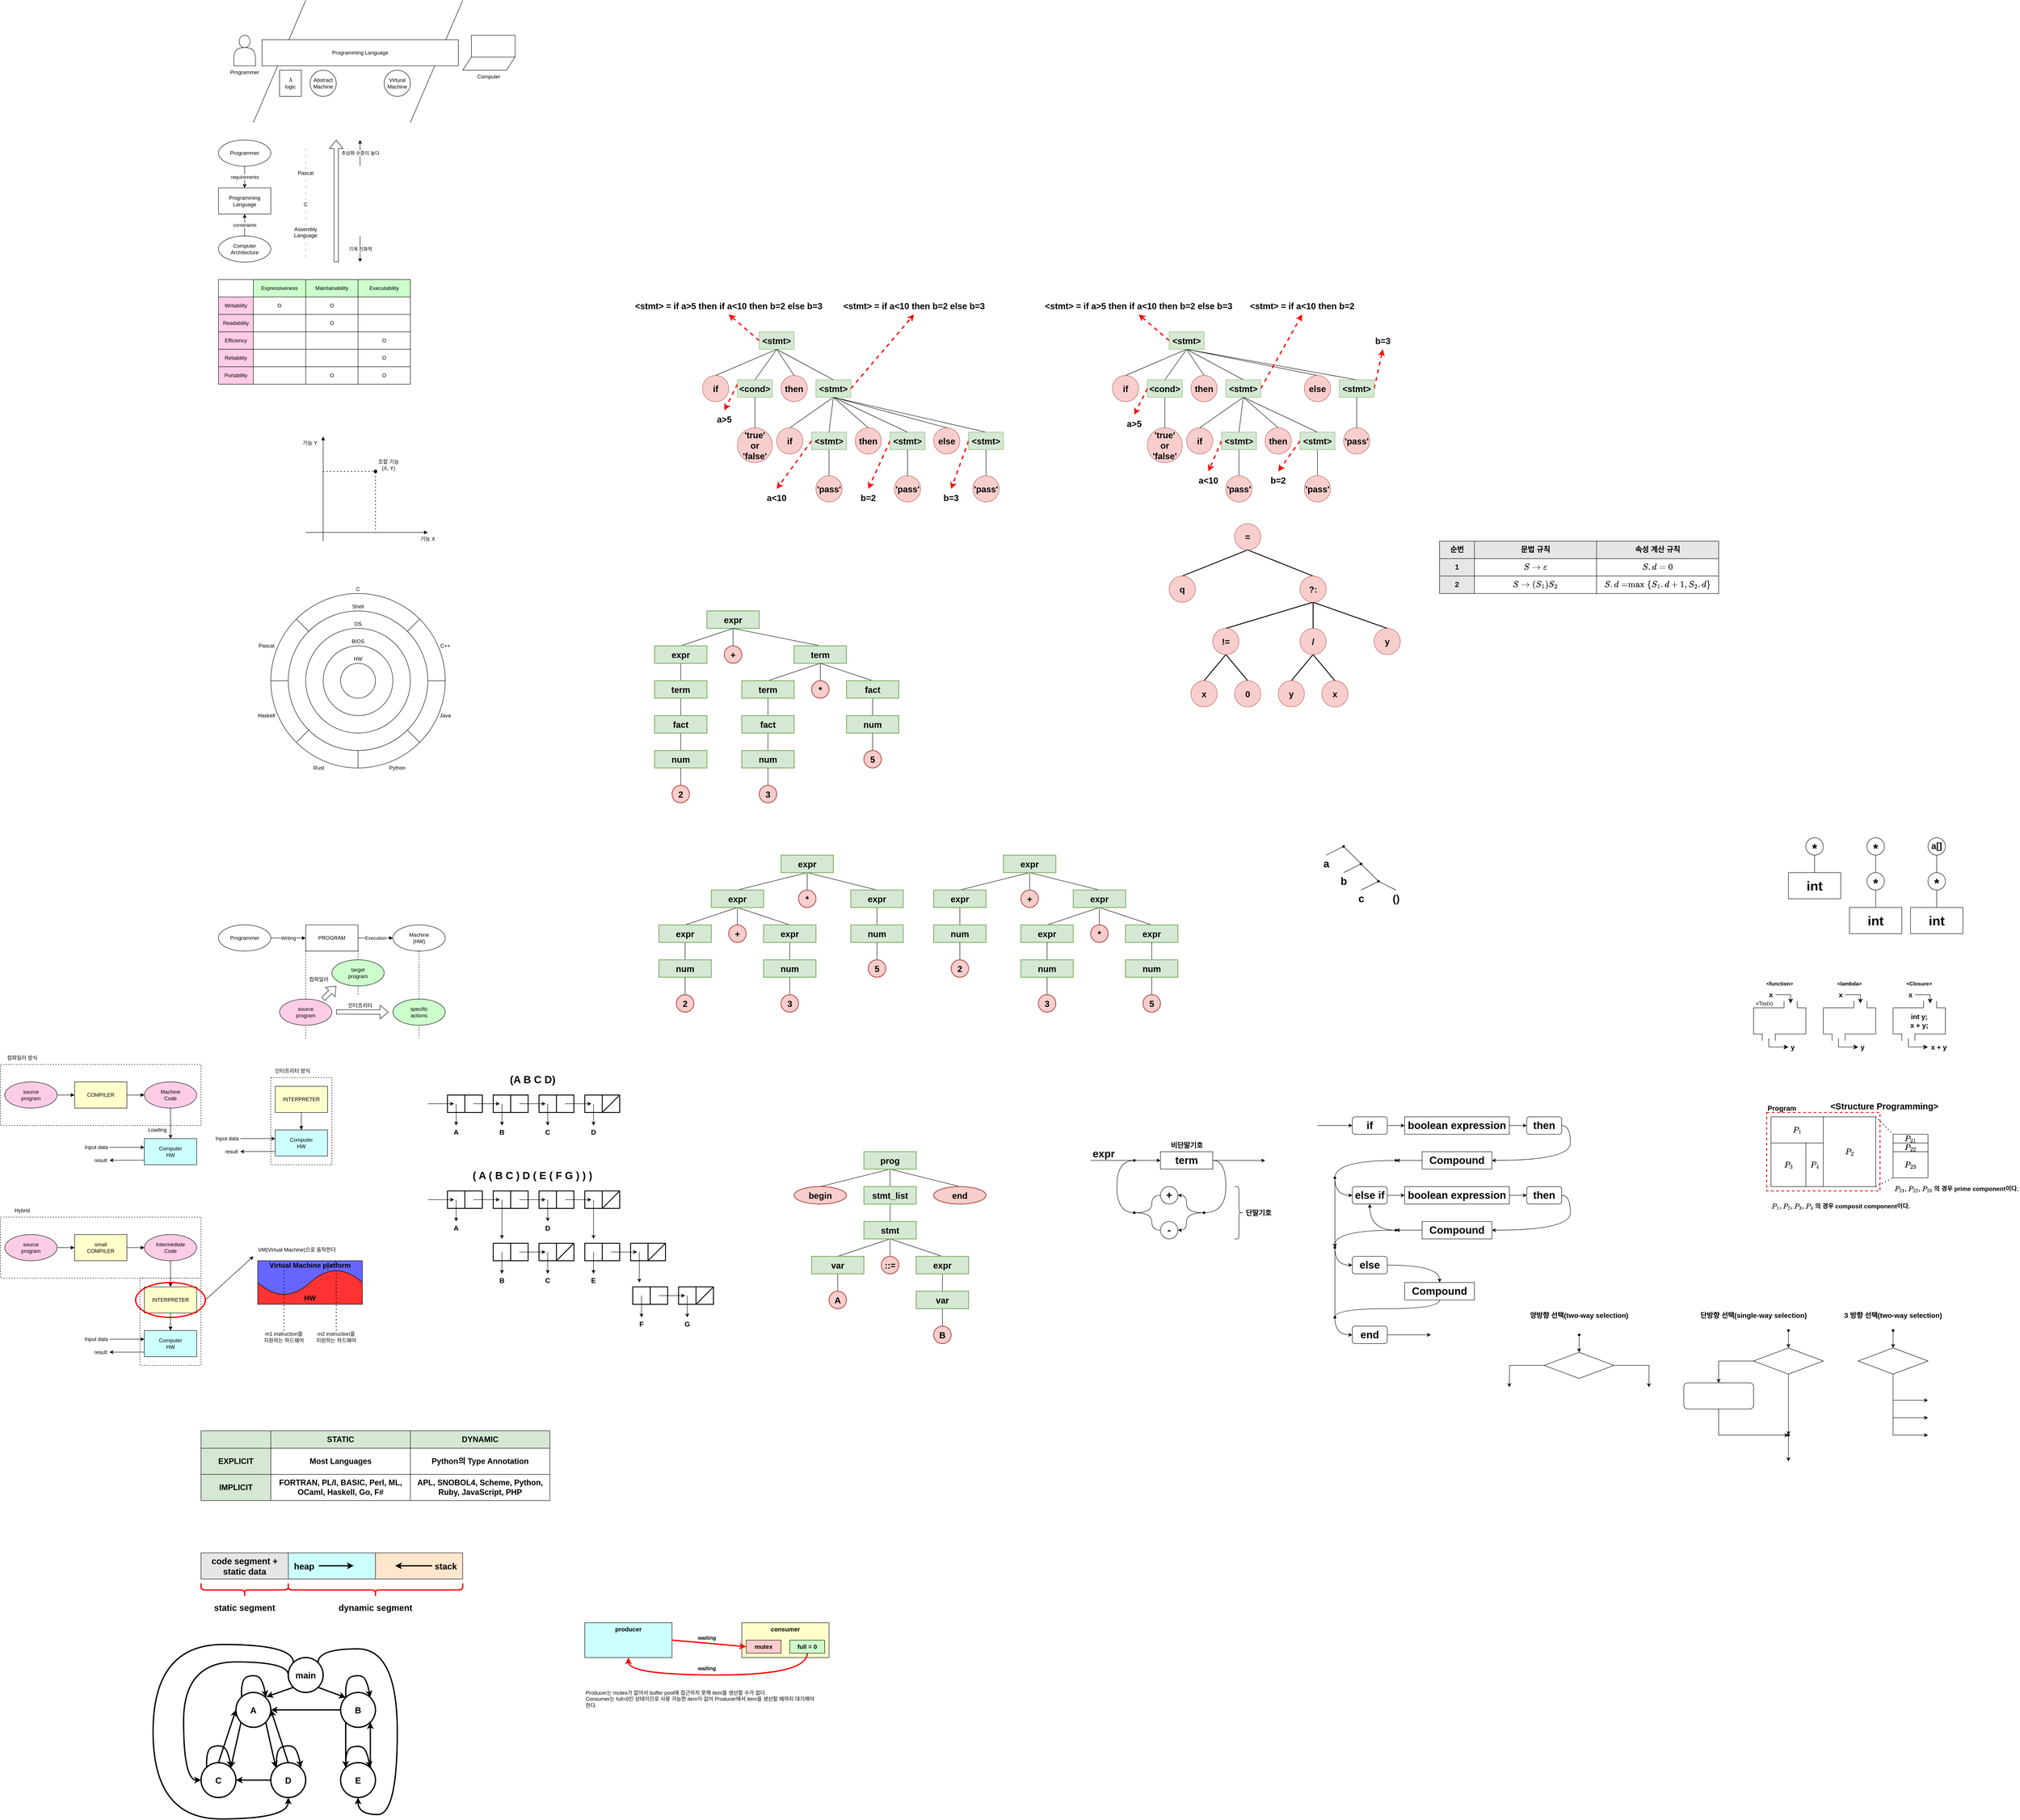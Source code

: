 <mxfile version="21.2.8" type="device">
  <diagram name="Page-1" id="uAzkmh9ahReXTtQtv0_R">
    <mxGraphModel dx="1549" dy="513" grid="1" gridSize="10" guides="1" tooltips="1" connect="1" arrows="1" fold="1" page="1" pageScale="1" pageWidth="850" pageHeight="1100" math="1" shadow="0">
      <root>
        <mxCell id="0" />
        <mxCell id="1" parent="0" />
        <mxCell id="U8oC4eQE81mDvGG4j_8h-63" value="" style="rounded=0;whiteSpace=wrap;html=1;fillColor=none;dashed=1;" parent="1" vertex="1">
          <mxGeometry x="-100" y="3090" width="140" height="200" as="geometry" />
        </mxCell>
        <mxCell id="U8oC4eQE81mDvGG4j_8h-57" value="" style="rounded=0;whiteSpace=wrap;html=1;fillColor=none;dashed=1;" parent="1" vertex="1">
          <mxGeometry x="-420" y="2950" width="460" height="140" as="geometry" />
        </mxCell>
        <mxCell id="U8oC4eQE81mDvGG4j_8h-16" value="" style="ellipse;whiteSpace=wrap;html=1;aspect=fixed;fillColor=none;" parent="1" vertex="1">
          <mxGeometry x="200" y="1520" width="400" height="400" as="geometry" />
        </mxCell>
        <mxCell id="U8oC4eQE81mDvGG4j_8h-14" value="" style="ellipse;whiteSpace=wrap;html=1;aspect=fixed;fillColor=none;" parent="1" vertex="1">
          <mxGeometry x="240" y="1560" width="320" height="320" as="geometry" />
        </mxCell>
        <mxCell id="U8oC4eQE81mDvGG4j_8h-10" value="" style="ellipse;whiteSpace=wrap;html=1;aspect=fixed;fillColor=none;" parent="1" vertex="1">
          <mxGeometry x="280" y="1600" width="240" height="240" as="geometry" />
        </mxCell>
        <mxCell id="vK_7Ngb_AJFYtrCaZxr3-2" value="" style="shape=actor;whiteSpace=wrap;html=1;" parent="1" vertex="1">
          <mxGeometry x="115" y="240" width="50" height="70" as="geometry" />
        </mxCell>
        <mxCell id="vK_7Ngb_AJFYtrCaZxr3-3" value="Programmer" style="text;html=1;strokeColor=none;fillColor=none;align=center;verticalAlign=middle;whiteSpace=wrap;rounded=0;" parent="1" vertex="1">
          <mxGeometry x="110" y="310" width="60" height="30" as="geometry" />
        </mxCell>
        <mxCell id="vK_7Ngb_AJFYtrCaZxr3-4" value="" style="endArrow=none;html=1;rounded=0;" parent="1" edge="1">
          <mxGeometry width="50" height="50" relative="1" as="geometry">
            <mxPoint x="160" y="440" as="sourcePoint" />
            <mxPoint x="280" y="160" as="targetPoint" />
          </mxGeometry>
        </mxCell>
        <mxCell id="vK_7Ngb_AJFYtrCaZxr3-5" value="" style="endArrow=none;html=1;rounded=0;" parent="1" edge="1">
          <mxGeometry width="50" height="50" relative="1" as="geometry">
            <mxPoint x="520" y="440" as="sourcePoint" />
            <mxPoint x="640" y="160" as="targetPoint" />
          </mxGeometry>
        </mxCell>
        <mxCell id="vK_7Ngb_AJFYtrCaZxr3-7" value="" style="shape=parallelogram;perimeter=parallelogramPerimeter;whiteSpace=wrap;html=1;fixedSize=1;rotation=-180;" parent="1" vertex="1">
          <mxGeometry x="640" y="290" width="120" height="30" as="geometry" />
        </mxCell>
        <mxCell id="vK_7Ngb_AJFYtrCaZxr3-9" value="" style="rounded=0;whiteSpace=wrap;html=1;" parent="1" vertex="1">
          <mxGeometry x="660" y="240" width="100" height="50" as="geometry" />
        </mxCell>
        <mxCell id="vK_7Ngb_AJFYtrCaZxr3-10" value="Computer" style="text;html=1;strokeColor=none;fillColor=none;align=center;verticalAlign=middle;whiteSpace=wrap;rounded=0;" parent="1" vertex="1">
          <mxGeometry x="670" y="320" width="60" height="30" as="geometry" />
        </mxCell>
        <mxCell id="vK_7Ngb_AJFYtrCaZxr3-11" value="Programming Language" style="rounded=0;whiteSpace=wrap;html=1;" parent="1" vertex="1">
          <mxGeometry x="180" y="250" width="450" height="60" as="geometry" />
        </mxCell>
        <mxCell id="vK_7Ngb_AJFYtrCaZxr3-13" value="Abstract&lt;br&gt;Machine" style="ellipse;whiteSpace=wrap;html=1;aspect=fixed;" parent="1" vertex="1">
          <mxGeometry x="290" y="320" width="60" height="60" as="geometry" />
        </mxCell>
        <mxCell id="vK_7Ngb_AJFYtrCaZxr3-14" value="Virtural&lt;br&gt;Machine" style="ellipse;whiteSpace=wrap;html=1;aspect=fixed;" parent="1" vertex="1">
          <mxGeometry x="460" y="320" width="60" height="60" as="geometry" />
        </mxCell>
        <mxCell id="vK_7Ngb_AJFYtrCaZxr3-15" value="`\lambda`&lt;br&gt;logic" style="rounded=0;whiteSpace=wrap;html=1;" parent="1" vertex="1">
          <mxGeometry x="220" y="320" width="50" height="60" as="geometry" />
        </mxCell>
        <mxCell id="jz7nRDvIJqr95saMROml-4" value="requirements" style="edgeStyle=orthogonalEdgeStyle;rounded=0;orthogonalLoop=1;jettySize=auto;html=1;" parent="1" source="jz7nRDvIJqr95saMROml-1" target="jz7nRDvIJqr95saMROml-3" edge="1">
          <mxGeometry relative="1" as="geometry" />
        </mxCell>
        <mxCell id="jz7nRDvIJqr95saMROml-1" value="Programmer" style="ellipse;whiteSpace=wrap;html=1;" parent="1" vertex="1">
          <mxGeometry x="80" y="480" width="120" height="60" as="geometry" />
        </mxCell>
        <mxCell id="jz7nRDvIJqr95saMROml-3" value="Programming Language" style="rounded=0;whiteSpace=wrap;html=1;" parent="1" vertex="1">
          <mxGeometry x="80" y="590" width="120" height="60" as="geometry" />
        </mxCell>
        <mxCell id="jz7nRDvIJqr95saMROml-6" value="constraints" style="edgeStyle=orthogonalEdgeStyle;rounded=0;orthogonalLoop=1;jettySize=auto;html=1;" parent="1" source="jz7nRDvIJqr95saMROml-5" target="jz7nRDvIJqr95saMROml-3" edge="1">
          <mxGeometry relative="1" as="geometry" />
        </mxCell>
        <mxCell id="jz7nRDvIJqr95saMROml-5" value="Computer Architecture" style="ellipse;whiteSpace=wrap;html=1;" parent="1" vertex="1">
          <mxGeometry x="80" y="700" width="120" height="60" as="geometry" />
        </mxCell>
        <mxCell id="jz7nRDvIJqr95saMROml-7" value=".&lt;br&gt;.&lt;br&gt;.&lt;br&gt;.&lt;br&gt;Pascal&lt;br&gt;.&lt;br&gt;.&lt;br&gt;.&lt;br&gt;.&lt;br&gt;C&lt;br&gt;.&lt;br&gt;.&lt;br&gt;.&lt;br&gt;Assembly Language&lt;br&gt;.&lt;br&gt;.&lt;br&gt;.&lt;br&gt;" style="text;html=1;strokeColor=none;fillColor=none;align=center;verticalAlign=middle;whiteSpace=wrap;rounded=0;" parent="1" vertex="1">
          <mxGeometry x="240" y="480" width="80" height="280" as="geometry" />
        </mxCell>
        <mxCell id="jz7nRDvIJqr95saMROml-8" value="" style="shape=flexArrow;endArrow=classic;html=1;rounded=0;" parent="1" edge="1">
          <mxGeometry width="50" height="50" relative="1" as="geometry">
            <mxPoint x="350" y="760" as="sourcePoint" />
            <mxPoint x="350" y="480" as="targetPoint" />
          </mxGeometry>
        </mxCell>
        <mxCell id="jz7nRDvIJqr95saMROml-10" value="추상화 수준이 높다" style="endArrow=classic;html=1;rounded=0;" parent="1" edge="1">
          <mxGeometry width="50" height="50" relative="1" as="geometry">
            <mxPoint x="404.67" y="540" as="sourcePoint" />
            <mxPoint x="404.67" y="480" as="targetPoint" />
          </mxGeometry>
        </mxCell>
        <mxCell id="jz7nRDvIJqr95saMROml-11" value="기계 친화적" style="endArrow=classic;html=1;rounded=0;" parent="1" edge="1">
          <mxGeometry width="50" height="50" relative="1" as="geometry">
            <mxPoint x="404.67" y="700" as="sourcePoint" />
            <mxPoint x="404.67" y="760" as="targetPoint" />
          </mxGeometry>
        </mxCell>
        <mxCell id="jz7nRDvIJqr95saMROml-12" value="" style="rounded=0;whiteSpace=wrap;html=1;" parent="1" vertex="1">
          <mxGeometry x="80" y="800" width="80" height="40" as="geometry" />
        </mxCell>
        <mxCell id="jz7nRDvIJqr95saMROml-13" value="Expressiveness" style="rounded=0;whiteSpace=wrap;html=1;fillColor=#CCFFCC;" parent="1" vertex="1">
          <mxGeometry x="160" y="800" width="120" height="40" as="geometry" />
        </mxCell>
        <mxCell id="jz7nRDvIJqr95saMROml-14" value="Maintainability" style="rounded=0;whiteSpace=wrap;html=1;fillColor=#CCFFCC;" parent="1" vertex="1">
          <mxGeometry x="280" y="800" width="120" height="40" as="geometry" />
        </mxCell>
        <mxCell id="jz7nRDvIJqr95saMROml-15" value="Executability" style="rounded=0;whiteSpace=wrap;html=1;fillColor=#CCFFCC;" parent="1" vertex="1">
          <mxGeometry x="400" y="800" width="120" height="40" as="geometry" />
        </mxCell>
        <mxCell id="jz7nRDvIJqr95saMROml-16" value="Writability" style="rounded=0;whiteSpace=wrap;html=1;fillColor=#FFCCE6;" parent="1" vertex="1">
          <mxGeometry x="80" y="840" width="80" height="40" as="geometry" />
        </mxCell>
        <mxCell id="jz7nRDvIJqr95saMROml-17" value="Readability" style="rounded=0;whiteSpace=wrap;html=1;fillColor=#FFCCE6;" parent="1" vertex="1">
          <mxGeometry x="80" y="880" width="80" height="40" as="geometry" />
        </mxCell>
        <mxCell id="jz7nRDvIJqr95saMROml-18" value="Efficiency" style="rounded=0;whiteSpace=wrap;html=1;fillColor=#FFCCE6;" parent="1" vertex="1">
          <mxGeometry x="80" y="920" width="80" height="40" as="geometry" />
        </mxCell>
        <mxCell id="jz7nRDvIJqr95saMROml-19" value="Reliability" style="rounded=0;whiteSpace=wrap;html=1;fillColor=#FFCCE6;" parent="1" vertex="1">
          <mxGeometry x="80" y="960" width="80" height="40" as="geometry" />
        </mxCell>
        <mxCell id="jz7nRDvIJqr95saMROml-20" value="Portability" style="rounded=0;whiteSpace=wrap;html=1;fillColor=#FFCCE6;" parent="1" vertex="1">
          <mxGeometry x="80" y="1000" width="80" height="40" as="geometry" />
        </mxCell>
        <mxCell id="jz7nRDvIJqr95saMROml-21" value="O" style="rounded=0;whiteSpace=wrap;html=1;fillColor=#FFFFFF;" parent="1" vertex="1">
          <mxGeometry x="160" y="840" width="120" height="40" as="geometry" />
        </mxCell>
        <mxCell id="jz7nRDvIJqr95saMROml-22" value="&lt;span style=&quot;color: rgb(0, 0, 0); font-family: Helvetica; font-size: 12px; font-style: normal; font-variant-ligatures: normal; font-variant-caps: normal; font-weight: 400; letter-spacing: normal; orphans: 2; text-align: center; text-indent: 0px; text-transform: none; widows: 2; word-spacing: 0px; -webkit-text-stroke-width: 0px; background-color: rgb(251, 251, 251); text-decoration-thickness: initial; text-decoration-style: initial; text-decoration-color: initial; float: none; display: inline !important;&quot;&gt;O&lt;/span&gt;" style="rounded=0;whiteSpace=wrap;html=1;fillColor=#FFFFFF;" parent="1" vertex="1">
          <mxGeometry x="280" y="840" width="120" height="40" as="geometry" />
        </mxCell>
        <mxCell id="jz7nRDvIJqr95saMROml-23" value="" style="rounded=0;whiteSpace=wrap;html=1;fillColor=#FFFFFF;" parent="1" vertex="1">
          <mxGeometry x="400" y="840" width="120" height="40" as="geometry" />
        </mxCell>
        <mxCell id="jz7nRDvIJqr95saMROml-24" value="" style="rounded=0;whiteSpace=wrap;html=1;fillColor=#FFFFFF;" parent="1" vertex="1">
          <mxGeometry x="160" y="880" width="120" height="40" as="geometry" />
        </mxCell>
        <mxCell id="jz7nRDvIJqr95saMROml-25" value="&lt;span style=&quot;color: rgb(0, 0, 0); font-family: Helvetica; font-size: 12px; font-style: normal; font-variant-ligatures: normal; font-variant-caps: normal; font-weight: 400; letter-spacing: normal; orphans: 2; text-align: center; text-indent: 0px; text-transform: none; widows: 2; word-spacing: 0px; -webkit-text-stroke-width: 0px; background-color: rgb(251, 251, 251); text-decoration-thickness: initial; text-decoration-style: initial; text-decoration-color: initial; float: none; display: inline !important;&quot;&gt;O&lt;/span&gt;" style="rounded=0;whiteSpace=wrap;html=1;fillColor=#FFFFFF;" parent="1" vertex="1">
          <mxGeometry x="280" y="880" width="120" height="40" as="geometry" />
        </mxCell>
        <mxCell id="jz7nRDvIJqr95saMROml-26" value="" style="rounded=0;whiteSpace=wrap;html=1;fillColor=#FFFFFF;" parent="1" vertex="1">
          <mxGeometry x="400" y="880" width="120" height="40" as="geometry" />
        </mxCell>
        <mxCell id="jz7nRDvIJqr95saMROml-27" value="" style="rounded=0;whiteSpace=wrap;html=1;fillColor=#FFFFFF;" parent="1" vertex="1">
          <mxGeometry x="160" y="920" width="120" height="40" as="geometry" />
        </mxCell>
        <mxCell id="jz7nRDvIJqr95saMROml-28" value="" style="rounded=0;whiteSpace=wrap;html=1;fillColor=#FFFFFF;" parent="1" vertex="1">
          <mxGeometry x="280" y="920" width="120" height="40" as="geometry" />
        </mxCell>
        <mxCell id="jz7nRDvIJqr95saMROml-29" value="&lt;span style=&quot;color: rgb(0, 0, 0); font-family: Helvetica; font-size: 12px; font-style: normal; font-variant-ligatures: normal; font-variant-caps: normal; font-weight: 400; letter-spacing: normal; orphans: 2; text-align: center; text-indent: 0px; text-transform: none; widows: 2; word-spacing: 0px; -webkit-text-stroke-width: 0px; background-color: rgb(251, 251, 251); text-decoration-thickness: initial; text-decoration-style: initial; text-decoration-color: initial; float: none; display: inline !important;&quot;&gt;O&lt;/span&gt;" style="rounded=0;whiteSpace=wrap;html=1;fillColor=#FFFFFF;" parent="1" vertex="1">
          <mxGeometry x="400" y="920" width="120" height="40" as="geometry" />
        </mxCell>
        <mxCell id="jz7nRDvIJqr95saMROml-30" value="" style="rounded=0;whiteSpace=wrap;html=1;fillColor=#FFFFFF;" parent="1" vertex="1">
          <mxGeometry x="160" y="960" width="120" height="40" as="geometry" />
        </mxCell>
        <mxCell id="jz7nRDvIJqr95saMROml-31" value="" style="rounded=0;whiteSpace=wrap;html=1;fillColor=#FFFFFF;" parent="1" vertex="1">
          <mxGeometry x="280" y="960" width="120" height="40" as="geometry" />
        </mxCell>
        <mxCell id="jz7nRDvIJqr95saMROml-32" value="&lt;span style=&quot;color: rgb(0, 0, 0); font-family: Helvetica; font-size: 12px; font-style: normal; font-variant-ligatures: normal; font-variant-caps: normal; font-weight: 400; letter-spacing: normal; orphans: 2; text-align: center; text-indent: 0px; text-transform: none; widows: 2; word-spacing: 0px; -webkit-text-stroke-width: 0px; background-color: rgb(251, 251, 251); text-decoration-thickness: initial; text-decoration-style: initial; text-decoration-color: initial; float: none; display: inline !important;&quot;&gt;O&lt;/span&gt;" style="rounded=0;whiteSpace=wrap;html=1;fillColor=#FFFFFF;" parent="1" vertex="1">
          <mxGeometry x="400" y="960" width="120" height="40" as="geometry" />
        </mxCell>
        <mxCell id="jz7nRDvIJqr95saMROml-33" value="" style="rounded=0;whiteSpace=wrap;html=1;fillColor=#FFFFFF;" parent="1" vertex="1">
          <mxGeometry x="160" y="1000" width="120" height="40" as="geometry" />
        </mxCell>
        <mxCell id="jz7nRDvIJqr95saMROml-34" value="&lt;span style=&quot;color: rgb(0, 0, 0); font-family: Helvetica; font-size: 12px; font-style: normal; font-variant-ligatures: normal; font-variant-caps: normal; font-weight: 400; letter-spacing: normal; orphans: 2; text-align: center; text-indent: 0px; text-transform: none; widows: 2; word-spacing: 0px; -webkit-text-stroke-width: 0px; background-color: rgb(251, 251, 251); text-decoration-thickness: initial; text-decoration-style: initial; text-decoration-color: initial; float: none; display: inline !important;&quot;&gt;O&lt;/span&gt;" style="rounded=0;whiteSpace=wrap;html=1;fillColor=#FFFFFF;" parent="1" vertex="1">
          <mxGeometry x="280" y="1000" width="120" height="40" as="geometry" />
        </mxCell>
        <mxCell id="jz7nRDvIJqr95saMROml-35" value="&lt;span style=&quot;color: rgb(0, 0, 0); font-family: Helvetica; font-size: 12px; font-style: normal; font-variant-ligatures: normal; font-variant-caps: normal; font-weight: 400; letter-spacing: normal; orphans: 2; text-align: center; text-indent: 0px; text-transform: none; widows: 2; word-spacing: 0px; -webkit-text-stroke-width: 0px; background-color: rgb(251, 251, 251); text-decoration-thickness: initial; text-decoration-style: initial; text-decoration-color: initial; float: none; display: inline !important;&quot;&gt;O&lt;/span&gt;" style="rounded=0;whiteSpace=wrap;html=1;fillColor=#FFFFFF;" parent="1" vertex="1">
          <mxGeometry x="400" y="1000" width="120" height="40" as="geometry" />
        </mxCell>
        <mxCell id="U8oC4eQE81mDvGG4j_8h-1" value="" style="endArrow=block;html=1;rounded=0;startArrow=none;startFill=0;endFill=1;" parent="1" edge="1">
          <mxGeometry width="50" height="50" relative="1" as="geometry">
            <mxPoint x="280" y="1380" as="sourcePoint" />
            <mxPoint x="560" y="1380" as="targetPoint" />
          </mxGeometry>
        </mxCell>
        <mxCell id="U8oC4eQE81mDvGG4j_8h-2" value="" style="endArrow=none;html=1;rounded=0;startArrow=block;startFill=1;" parent="1" edge="1">
          <mxGeometry width="50" height="50" relative="1" as="geometry">
            <mxPoint x="320" y="1160" as="sourcePoint" />
            <mxPoint x="320" y="1400" as="targetPoint" />
          </mxGeometry>
        </mxCell>
        <mxCell id="U8oC4eQE81mDvGG4j_8h-3" value="기능 X" style="text;html=1;strokeColor=none;fillColor=none;align=center;verticalAlign=middle;whiteSpace=wrap;rounded=0;" parent="1" vertex="1">
          <mxGeometry x="520" y="1380" width="80" height="30" as="geometry" />
        </mxCell>
        <mxCell id="U8oC4eQE81mDvGG4j_8h-4" value="기능 Y" style="text;html=1;strokeColor=none;fillColor=none;align=center;verticalAlign=middle;whiteSpace=wrap;rounded=0;" parent="1" vertex="1">
          <mxGeometry x="250" y="1160" width="80" height="30" as="geometry" />
        </mxCell>
        <mxCell id="U8oC4eQE81mDvGG4j_8h-5" value="" style="endArrow=none;dashed=1;html=1;dashPattern=1 3;strokeWidth=2;rounded=0;" parent="1" edge="1">
          <mxGeometry width="50" height="50" relative="1" as="geometry">
            <mxPoint x="320" y="1240" as="sourcePoint" />
            <mxPoint x="440" y="1240" as="targetPoint" />
          </mxGeometry>
        </mxCell>
        <mxCell id="U8oC4eQE81mDvGG4j_8h-6" value="" style="endArrow=none;dashed=1;html=1;dashPattern=1 3;strokeWidth=2;rounded=0;startArrow=oval;startFill=1;" parent="1" edge="1">
          <mxGeometry width="50" height="50" relative="1" as="geometry">
            <mxPoint x="440" y="1240" as="sourcePoint" />
            <mxPoint x="440" y="1380" as="targetPoint" />
          </mxGeometry>
        </mxCell>
        <mxCell id="U8oC4eQE81mDvGG4j_8h-7" value="조합 기능 (X, Y)" style="text;html=1;strokeColor=none;fillColor=none;align=center;verticalAlign=middle;whiteSpace=wrap;rounded=0;" parent="1" vertex="1">
          <mxGeometry x="440" y="1210" width="60" height="30" as="geometry" />
        </mxCell>
        <mxCell id="U8oC4eQE81mDvGG4j_8h-9" value="" style="ellipse;whiteSpace=wrap;html=1;aspect=fixed;fillColor=none;" parent="1" vertex="1">
          <mxGeometry x="320" y="1640" width="160" height="160" as="geometry" />
        </mxCell>
        <mxCell id="U8oC4eQE81mDvGG4j_8h-8" value="" style="ellipse;whiteSpace=wrap;html=1;aspect=fixed;fillColor=none;" parent="1" vertex="1">
          <mxGeometry x="360" y="1680" width="80" height="80" as="geometry" />
        </mxCell>
        <mxCell id="U8oC4eQE81mDvGG4j_8h-11" value="HW" style="text;html=1;strokeColor=none;fillColor=none;align=center;verticalAlign=middle;whiteSpace=wrap;rounded=0;" parent="1" vertex="1">
          <mxGeometry x="370" y="1660" width="60" height="20" as="geometry" />
        </mxCell>
        <mxCell id="U8oC4eQE81mDvGG4j_8h-12" value="BIOS" style="text;html=1;strokeColor=none;fillColor=none;align=center;verticalAlign=middle;whiteSpace=wrap;rounded=0;" parent="1" vertex="1">
          <mxGeometry x="370" y="1620" width="60" height="20" as="geometry" />
        </mxCell>
        <mxCell id="U8oC4eQE81mDvGG4j_8h-13" value="OS" style="text;html=1;strokeColor=none;fillColor=none;align=center;verticalAlign=middle;whiteSpace=wrap;rounded=0;" parent="1" vertex="1">
          <mxGeometry x="370" y="1580" width="60" height="20" as="geometry" />
        </mxCell>
        <mxCell id="U8oC4eQE81mDvGG4j_8h-15" value="Shell" style="text;html=1;strokeColor=none;fillColor=none;align=center;verticalAlign=middle;whiteSpace=wrap;rounded=0;" parent="1" vertex="1">
          <mxGeometry x="370" y="1540" width="60" height="20" as="geometry" />
        </mxCell>
        <mxCell id="U8oC4eQE81mDvGG4j_8h-17" value="C" style="text;html=1;strokeColor=none;fillColor=none;align=center;verticalAlign=middle;whiteSpace=wrap;rounded=0;" parent="1" vertex="1">
          <mxGeometry x="370" y="1500" width="60" height="20" as="geometry" />
        </mxCell>
        <mxCell id="U8oC4eQE81mDvGG4j_8h-18" value="" style="endArrow=none;html=1;rounded=0;entryX=1;entryY=0;entryDx=0;entryDy=0;exitX=1;exitY=0;exitDx=0;exitDy=0;" parent="1" source="U8oC4eQE81mDvGG4j_8h-14" target="U8oC4eQE81mDvGG4j_8h-16" edge="1">
          <mxGeometry width="50" height="50" relative="1" as="geometry">
            <mxPoint x="520" y="1615" as="sourcePoint" />
            <mxPoint x="570" y="1565" as="targetPoint" />
          </mxGeometry>
        </mxCell>
        <mxCell id="U8oC4eQE81mDvGG4j_8h-20" value="" style="endArrow=none;html=1;rounded=0;entryX=1;entryY=0.5;entryDx=0;entryDy=0;exitX=1;exitY=0.5;exitDx=0;exitDy=0;" parent="1" source="U8oC4eQE81mDvGG4j_8h-14" target="U8oC4eQE81mDvGG4j_8h-16" edge="1">
          <mxGeometry width="50" height="50" relative="1" as="geometry">
            <mxPoint x="523.137" y="1616.863" as="sourcePoint" />
            <mxPoint x="551.421" y="1588.579" as="targetPoint" />
          </mxGeometry>
        </mxCell>
        <mxCell id="U8oC4eQE81mDvGG4j_8h-21" value="" style="endArrow=none;html=1;rounded=0;entryX=1;entryY=1;entryDx=0;entryDy=0;exitX=1;exitY=1;exitDx=0;exitDy=0;" parent="1" source="U8oC4eQE81mDvGG4j_8h-16" target="U8oC4eQE81mDvGG4j_8h-14" edge="1">
          <mxGeometry width="50" height="50" relative="1" as="geometry">
            <mxPoint x="570" y="1730" as="sourcePoint" />
            <mxPoint x="610" y="1730" as="targetPoint" />
          </mxGeometry>
        </mxCell>
        <mxCell id="U8oC4eQE81mDvGG4j_8h-22" value="" style="endArrow=none;html=1;rounded=0;entryX=0.5;entryY=1;entryDx=0;entryDy=0;exitX=0.5;exitY=1;exitDx=0;exitDy=0;" parent="1" source="U8oC4eQE81mDvGG4j_8h-14" target="U8oC4eQE81mDvGG4j_8h-16" edge="1">
          <mxGeometry width="50" height="50" relative="1" as="geometry">
            <mxPoint x="580" y="1740" as="sourcePoint" />
            <mxPoint x="620" y="1740" as="targetPoint" />
          </mxGeometry>
        </mxCell>
        <mxCell id="U8oC4eQE81mDvGG4j_8h-23" value="" style="endArrow=none;html=1;rounded=0;entryX=0;entryY=1;entryDx=0;entryDy=0;exitX=0;exitY=1;exitDx=0;exitDy=0;" parent="1" source="U8oC4eQE81mDvGG4j_8h-16" target="U8oC4eQE81mDvGG4j_8h-14" edge="1">
          <mxGeometry width="50" height="50" relative="1" as="geometry">
            <mxPoint x="590" y="1750" as="sourcePoint" />
            <mxPoint x="630" y="1750" as="targetPoint" />
          </mxGeometry>
        </mxCell>
        <mxCell id="U8oC4eQE81mDvGG4j_8h-24" value="" style="endArrow=none;html=1;rounded=0;entryX=0;entryY=0.5;entryDx=0;entryDy=0;exitX=0;exitY=0.5;exitDx=0;exitDy=0;" parent="1" source="U8oC4eQE81mDvGG4j_8h-14" target="U8oC4eQE81mDvGG4j_8h-16" edge="1">
          <mxGeometry width="50" height="50" relative="1" as="geometry">
            <mxPoint x="600" y="1760" as="sourcePoint" />
            <mxPoint x="640" y="1760" as="targetPoint" />
          </mxGeometry>
        </mxCell>
        <mxCell id="U8oC4eQE81mDvGG4j_8h-25" value="" style="endArrow=none;html=1;rounded=0;entryX=0;entryY=0;entryDx=0;entryDy=0;exitX=0;exitY=0;exitDx=0;exitDy=0;" parent="1" source="U8oC4eQE81mDvGG4j_8h-14" target="U8oC4eQE81mDvGG4j_8h-16" edge="1">
          <mxGeometry width="50" height="50" relative="1" as="geometry">
            <mxPoint x="610" y="1770" as="sourcePoint" />
            <mxPoint x="650" y="1770" as="targetPoint" />
          </mxGeometry>
        </mxCell>
        <mxCell id="U8oC4eQE81mDvGG4j_8h-27" value="C++" style="text;html=1;strokeColor=none;fillColor=none;align=center;verticalAlign=middle;whiteSpace=wrap;rounded=0;" parent="1" vertex="1">
          <mxGeometry x="570" y="1630" width="60" height="20" as="geometry" />
        </mxCell>
        <mxCell id="U8oC4eQE81mDvGG4j_8h-28" value="Java" style="text;html=1;strokeColor=none;fillColor=none;align=center;verticalAlign=middle;whiteSpace=wrap;rounded=0;" parent="1" vertex="1">
          <mxGeometry x="570" y="1790" width="60" height="20" as="geometry" />
        </mxCell>
        <mxCell id="U8oC4eQE81mDvGG4j_8h-29" value="Python" style="text;html=1;strokeColor=none;fillColor=none;align=center;verticalAlign=middle;whiteSpace=wrap;rounded=0;" parent="1" vertex="1">
          <mxGeometry x="460" y="1910" width="60" height="20" as="geometry" />
        </mxCell>
        <mxCell id="U8oC4eQE81mDvGG4j_8h-30" value="Rust" style="text;html=1;strokeColor=none;fillColor=none;align=center;verticalAlign=middle;whiteSpace=wrap;rounded=0;" parent="1" vertex="1">
          <mxGeometry x="280" y="1910" width="60" height="20" as="geometry" />
        </mxCell>
        <mxCell id="U8oC4eQE81mDvGG4j_8h-31" value="Haskell" style="text;html=1;strokeColor=none;fillColor=none;align=center;verticalAlign=middle;whiteSpace=wrap;rounded=0;" parent="1" vertex="1">
          <mxGeometry x="160" y="1790" width="60" height="20" as="geometry" />
        </mxCell>
        <mxCell id="U8oC4eQE81mDvGG4j_8h-32" value="Pascal" style="text;html=1;strokeColor=none;fillColor=none;align=center;verticalAlign=middle;whiteSpace=wrap;rounded=0;" parent="1" vertex="1">
          <mxGeometry x="160" y="1630" width="60" height="20" as="geometry" />
        </mxCell>
        <mxCell id="U8oC4eQE81mDvGG4j_8h-36" value="Writing" style="edgeStyle=orthogonalEdgeStyle;rounded=0;orthogonalLoop=1;jettySize=auto;html=1;startArrow=none;startFill=0;endArrow=block;endFill=1;" parent="1" source="U8oC4eQE81mDvGG4j_8h-34" target="U8oC4eQE81mDvGG4j_8h-35" edge="1">
          <mxGeometry relative="1" as="geometry" />
        </mxCell>
        <mxCell id="U8oC4eQE81mDvGG4j_8h-34" value="Programmer" style="ellipse;whiteSpace=wrap;html=1;fillColor=none;" parent="1" vertex="1">
          <mxGeometry x="80" y="2280" width="120" height="60" as="geometry" />
        </mxCell>
        <mxCell id="U8oC4eQE81mDvGG4j_8h-38" value="Execution" style="edgeStyle=orthogonalEdgeStyle;rounded=0;orthogonalLoop=1;jettySize=auto;html=1;startArrow=none;startFill=0;endArrow=block;endFill=1;" parent="1" source="U8oC4eQE81mDvGG4j_8h-35" target="U8oC4eQE81mDvGG4j_8h-37" edge="1">
          <mxGeometry relative="1" as="geometry" />
        </mxCell>
        <mxCell id="U8oC4eQE81mDvGG4j_8h-39" style="edgeStyle=orthogonalEdgeStyle;rounded=0;orthogonalLoop=1;jettySize=auto;html=1;exitX=0;exitY=1;exitDx=0;exitDy=0;startArrow=none;startFill=0;endArrow=none;endFill=0;dashed=1;" parent="1" source="U8oC4eQE81mDvGG4j_8h-35" edge="1">
          <mxGeometry relative="1" as="geometry">
            <mxPoint x="280" y="2540" as="targetPoint" />
          </mxGeometry>
        </mxCell>
        <mxCell id="U8oC4eQE81mDvGG4j_8h-41" style="edgeStyle=orthogonalEdgeStyle;rounded=0;orthogonalLoop=1;jettySize=auto;html=1;exitX=1;exitY=1;exitDx=0;exitDy=0;dashed=1;startArrow=none;startFill=0;endArrow=none;endFill=0;" parent="1" source="U8oC4eQE81mDvGG4j_8h-35" edge="1">
          <mxGeometry relative="1" as="geometry">
            <mxPoint x="400" y="2440" as="targetPoint" />
          </mxGeometry>
        </mxCell>
        <mxCell id="U8oC4eQE81mDvGG4j_8h-35" value="PROGRAM" style="rounded=0;whiteSpace=wrap;html=1;fillColor=none;" parent="1" vertex="1">
          <mxGeometry x="280" y="2280" width="120" height="60" as="geometry" />
        </mxCell>
        <mxCell id="U8oC4eQE81mDvGG4j_8h-44" style="edgeStyle=orthogonalEdgeStyle;rounded=0;orthogonalLoop=1;jettySize=auto;html=1;exitX=0.5;exitY=1;exitDx=0;exitDy=0;startArrow=none;startFill=0;endArrow=none;endFill=0;dashed=1;" parent="1" source="U8oC4eQE81mDvGG4j_8h-37" edge="1">
          <mxGeometry relative="1" as="geometry">
            <mxPoint x="540" y="2540" as="targetPoint" />
          </mxGeometry>
        </mxCell>
        <mxCell id="U8oC4eQE81mDvGG4j_8h-37" value="Machine&lt;br&gt;(HW)" style="ellipse;whiteSpace=wrap;html=1;fillColor=none;" parent="1" vertex="1">
          <mxGeometry x="480" y="2280" width="120" height="60" as="geometry" />
        </mxCell>
        <mxCell id="U8oC4eQE81mDvGG4j_8h-40" value="source&lt;br&gt;program" style="ellipse;whiteSpace=wrap;html=1;fillColor=#FFCCE6;" parent="1" vertex="1">
          <mxGeometry x="220" y="2450" width="120" height="60" as="geometry" />
        </mxCell>
        <mxCell id="U8oC4eQE81mDvGG4j_8h-42" value="target&lt;br&gt;program" style="ellipse;whiteSpace=wrap;html=1;fillColor=#CCFFCC;" parent="1" vertex="1">
          <mxGeometry x="340" y="2360" width="120" height="60" as="geometry" />
        </mxCell>
        <mxCell id="U8oC4eQE81mDvGG4j_8h-43" value="" style="shape=flexArrow;endArrow=classic;html=1;rounded=0;" parent="1" edge="1">
          <mxGeometry width="50" height="50" relative="1" as="geometry">
            <mxPoint x="320" y="2450" as="sourcePoint" />
            <mxPoint x="350" y="2420" as="targetPoint" />
          </mxGeometry>
        </mxCell>
        <mxCell id="U8oC4eQE81mDvGG4j_8h-45" value="specific&lt;br&gt;actions" style="ellipse;whiteSpace=wrap;html=1;fillColor=#CCFFCC;" parent="1" vertex="1">
          <mxGeometry x="480" y="2450" width="120" height="60" as="geometry" />
        </mxCell>
        <mxCell id="U8oC4eQE81mDvGG4j_8h-46" value="" style="shape=flexArrow;endArrow=classic;html=1;rounded=0;" parent="1" edge="1">
          <mxGeometry width="50" height="50" relative="1" as="geometry">
            <mxPoint x="350" y="2479.52" as="sourcePoint" />
            <mxPoint x="470" y="2480" as="targetPoint" />
          </mxGeometry>
        </mxCell>
        <mxCell id="U8oC4eQE81mDvGG4j_8h-48" value="컴파일러" style="text;html=1;strokeColor=none;fillColor=none;align=center;verticalAlign=middle;whiteSpace=wrap;rounded=0;" parent="1" vertex="1">
          <mxGeometry x="280" y="2390" width="60" height="30" as="geometry" />
        </mxCell>
        <mxCell id="U8oC4eQE81mDvGG4j_8h-49" value="인터프리터" style="text;html=1;strokeColor=none;fillColor=none;align=center;verticalAlign=middle;whiteSpace=wrap;rounded=0;" parent="1" vertex="1">
          <mxGeometry x="375" y="2450" width="60" height="30" as="geometry" />
        </mxCell>
        <mxCell id="U8oC4eQE81mDvGG4j_8h-54" value="" style="edgeStyle=orthogonalEdgeStyle;rounded=0;orthogonalLoop=1;jettySize=auto;html=1;startArrow=none;startFill=0;endArrow=block;endFill=1;" parent="1" source="U8oC4eQE81mDvGG4j_8h-51" target="U8oC4eQE81mDvGG4j_8h-52" edge="1">
          <mxGeometry relative="1" as="geometry" />
        </mxCell>
        <mxCell id="U8oC4eQE81mDvGG4j_8h-51" value="source&lt;br&gt;program" style="ellipse;whiteSpace=wrap;html=1;fillColor=#FFCCE6;" parent="1" vertex="1">
          <mxGeometry x="-410" y="2990" width="120" height="60" as="geometry" />
        </mxCell>
        <mxCell id="U8oC4eQE81mDvGG4j_8h-56" value="" style="edgeStyle=orthogonalEdgeStyle;rounded=0;orthogonalLoop=1;jettySize=auto;html=1;startArrow=none;startFill=0;endArrow=block;endFill=1;" parent="1" source="U8oC4eQE81mDvGG4j_8h-52" target="U8oC4eQE81mDvGG4j_8h-55" edge="1">
          <mxGeometry relative="1" as="geometry" />
        </mxCell>
        <mxCell id="U8oC4eQE81mDvGG4j_8h-52" value="small&lt;br&gt;COMPILER" style="rounded=0;whiteSpace=wrap;html=1;fillColor=#FFFFCC;" parent="1" vertex="1">
          <mxGeometry x="-250" y="2990" width="120" height="60" as="geometry" />
        </mxCell>
        <mxCell id="U8oC4eQE81mDvGG4j_8h-60" value="" style="edgeStyle=orthogonalEdgeStyle;rounded=0;orthogonalLoop=1;jettySize=auto;html=1;startArrow=none;startFill=0;endArrow=block;endFill=1;" parent="1" source="U8oC4eQE81mDvGG4j_8h-55" target="U8oC4eQE81mDvGG4j_8h-59" edge="1">
          <mxGeometry relative="1" as="geometry" />
        </mxCell>
        <mxCell id="U8oC4eQE81mDvGG4j_8h-55" value="Intermediate&lt;br&gt;Code" style="ellipse;whiteSpace=wrap;html=1;fillColor=#FFCCE6;" parent="1" vertex="1">
          <mxGeometry x="-90" y="2990" width="120" height="60" as="geometry" />
        </mxCell>
        <mxCell id="U8oC4eQE81mDvGG4j_8h-58" value="Hybrid" style="text;html=1;strokeColor=none;fillColor=none;align=center;verticalAlign=middle;whiteSpace=wrap;rounded=0;" parent="1" vertex="1">
          <mxGeometry x="-420" y="2920" width="100" height="30" as="geometry" />
        </mxCell>
        <mxCell id="U8oC4eQE81mDvGG4j_8h-62" value="" style="edgeStyle=orthogonalEdgeStyle;rounded=0;orthogonalLoop=1;jettySize=auto;html=1;startArrow=none;startFill=0;endArrow=block;endFill=1;" parent="1" source="U8oC4eQE81mDvGG4j_8h-59" target="U8oC4eQE81mDvGG4j_8h-61" edge="1">
          <mxGeometry relative="1" as="geometry" />
        </mxCell>
        <mxCell id="U8oC4eQE81mDvGG4j_8h-59" value="INTERPRETER" style="rounded=0;whiteSpace=wrap;html=1;fillColor=#FFFFCC;" parent="1" vertex="1">
          <mxGeometry x="-90" y="3110" width="120" height="60" as="geometry" />
        </mxCell>
        <mxCell id="U8oC4eQE81mDvGG4j_8h-61" value="Computer&lt;br&gt;HW" style="rounded=0;whiteSpace=wrap;html=1;fillColor=#CCFFFF;" parent="1" vertex="1">
          <mxGeometry x="-90" y="3210" width="120" height="60" as="geometry" />
        </mxCell>
        <mxCell id="U8oC4eQE81mDvGG4j_8h-65" value="" style="endArrow=classic;html=1;rounded=0;" parent="1" edge="1">
          <mxGeometry width="50" height="50" relative="1" as="geometry">
            <mxPoint x="-170" y="3230" as="sourcePoint" />
            <mxPoint x="-90" y="3230" as="targetPoint" />
          </mxGeometry>
        </mxCell>
        <mxCell id="U8oC4eQE81mDvGG4j_8h-66" value="Input data" style="text;html=1;strokeColor=none;fillColor=none;align=center;verticalAlign=middle;whiteSpace=wrap;rounded=0;" parent="1" vertex="1">
          <mxGeometry x="-230" y="3220" width="60" height="20" as="geometry" />
        </mxCell>
        <mxCell id="U8oC4eQE81mDvGG4j_8h-67" value="" style="endArrow=classic;html=1;rounded=0;" parent="1" edge="1">
          <mxGeometry width="50" height="50" relative="1" as="geometry">
            <mxPoint x="-90" y="3259.66" as="sourcePoint" />
            <mxPoint x="-170" y="3259.66" as="targetPoint" />
          </mxGeometry>
        </mxCell>
        <mxCell id="U8oC4eQE81mDvGG4j_8h-68" value="result" style="text;html=1;strokeColor=none;fillColor=none;align=center;verticalAlign=middle;whiteSpace=wrap;rounded=0;" parent="1" vertex="1">
          <mxGeometry x="-210" y="3250" width="40" height="20" as="geometry" />
        </mxCell>
        <mxCell id="dMUM4KrEvfkpjap-2oGe-1" value="" style="rounded=0;whiteSpace=wrap;html=1;fillColor=none;dashed=1;" parent="1" vertex="1">
          <mxGeometry x="200" y="2630" width="140" height="200" as="geometry" />
        </mxCell>
        <mxCell id="dMUM4KrEvfkpjap-2oGe-2" value="" style="edgeStyle=orthogonalEdgeStyle;rounded=0;orthogonalLoop=1;jettySize=auto;html=1;startArrow=none;startFill=0;endArrow=block;endFill=1;" parent="1" source="dMUM4KrEvfkpjap-2oGe-3" target="dMUM4KrEvfkpjap-2oGe-4" edge="1">
          <mxGeometry relative="1" as="geometry" />
        </mxCell>
        <mxCell id="dMUM4KrEvfkpjap-2oGe-3" value="INTERPRETER" style="rounded=0;whiteSpace=wrap;html=1;fillColor=#FFFFCC;" parent="1" vertex="1">
          <mxGeometry x="210" y="2650" width="120" height="60" as="geometry" />
        </mxCell>
        <mxCell id="dMUM4KrEvfkpjap-2oGe-4" value="Computer&lt;br&gt;HW" style="rounded=0;whiteSpace=wrap;html=1;fillColor=#CCFFFF;" parent="1" vertex="1">
          <mxGeometry x="210" y="2750" width="120" height="60" as="geometry" />
        </mxCell>
        <mxCell id="dMUM4KrEvfkpjap-2oGe-5" value="인터프리터 방식" style="text;html=1;strokeColor=none;fillColor=none;align=center;verticalAlign=middle;whiteSpace=wrap;rounded=0;" parent="1" vertex="1">
          <mxGeometry x="200" y="2600" width="100" height="30" as="geometry" />
        </mxCell>
        <mxCell id="dMUM4KrEvfkpjap-2oGe-6" value="" style="endArrow=classic;html=1;rounded=0;" parent="1" edge="1">
          <mxGeometry width="50" height="50" relative="1" as="geometry">
            <mxPoint x="130" y="2770" as="sourcePoint" />
            <mxPoint x="210" y="2770" as="targetPoint" />
          </mxGeometry>
        </mxCell>
        <mxCell id="dMUM4KrEvfkpjap-2oGe-7" value="Input data" style="text;html=1;strokeColor=none;fillColor=none;align=center;verticalAlign=middle;whiteSpace=wrap;rounded=0;" parent="1" vertex="1">
          <mxGeometry x="70" y="2760" width="60" height="20" as="geometry" />
        </mxCell>
        <mxCell id="dMUM4KrEvfkpjap-2oGe-8" value="" style="endArrow=classic;html=1;rounded=0;" parent="1" edge="1">
          <mxGeometry width="50" height="50" relative="1" as="geometry">
            <mxPoint x="210" y="2799.66" as="sourcePoint" />
            <mxPoint x="130" y="2799.66" as="targetPoint" />
          </mxGeometry>
        </mxCell>
        <mxCell id="dMUM4KrEvfkpjap-2oGe-9" value="result" style="text;html=1;strokeColor=none;fillColor=none;align=center;verticalAlign=middle;whiteSpace=wrap;rounded=0;" parent="1" vertex="1">
          <mxGeometry x="90" y="2790" width="40" height="20" as="geometry" />
        </mxCell>
        <mxCell id="dMUM4KrEvfkpjap-2oGe-10" value="" style="rounded=0;whiteSpace=wrap;html=1;fillColor=none;dashed=1;" parent="1" vertex="1">
          <mxGeometry x="-420" y="2600" width="460" height="140" as="geometry" />
        </mxCell>
        <mxCell id="dMUM4KrEvfkpjap-2oGe-11" value="" style="edgeStyle=orthogonalEdgeStyle;rounded=0;orthogonalLoop=1;jettySize=auto;html=1;startArrow=none;startFill=0;endArrow=block;endFill=1;" parent="1" source="dMUM4KrEvfkpjap-2oGe-12" target="dMUM4KrEvfkpjap-2oGe-14" edge="1">
          <mxGeometry relative="1" as="geometry" />
        </mxCell>
        <mxCell id="dMUM4KrEvfkpjap-2oGe-12" value="source&lt;br&gt;program" style="ellipse;whiteSpace=wrap;html=1;fillColor=#FFCCE6;" parent="1" vertex="1">
          <mxGeometry x="-410" y="2640" width="120" height="60" as="geometry" />
        </mxCell>
        <mxCell id="dMUM4KrEvfkpjap-2oGe-13" value="" style="edgeStyle=orthogonalEdgeStyle;rounded=0;orthogonalLoop=1;jettySize=auto;html=1;startArrow=none;startFill=0;endArrow=block;endFill=1;" parent="1" source="dMUM4KrEvfkpjap-2oGe-14" target="dMUM4KrEvfkpjap-2oGe-15" edge="1">
          <mxGeometry relative="1" as="geometry" />
        </mxCell>
        <mxCell id="dMUM4KrEvfkpjap-2oGe-14" value="COMPILER" style="rounded=0;whiteSpace=wrap;html=1;fillColor=#FFFFCC;" parent="1" vertex="1">
          <mxGeometry x="-250" y="2640" width="120" height="60" as="geometry" />
        </mxCell>
        <mxCell id="dMUM4KrEvfkpjap-2oGe-22" style="edgeStyle=orthogonalEdgeStyle;rounded=0;orthogonalLoop=1;jettySize=auto;html=1;exitX=0.5;exitY=1;exitDx=0;exitDy=0;entryX=0.5;entryY=0;entryDx=0;entryDy=0;" parent="1" source="dMUM4KrEvfkpjap-2oGe-15" target="dMUM4KrEvfkpjap-2oGe-17" edge="1">
          <mxGeometry relative="1" as="geometry" />
        </mxCell>
        <mxCell id="dMUM4KrEvfkpjap-2oGe-15" value="Machine&lt;br&gt;Code" style="ellipse;whiteSpace=wrap;html=1;fillColor=#FFCCE6;" parent="1" vertex="1">
          <mxGeometry x="-90" y="2640" width="120" height="60" as="geometry" />
        </mxCell>
        <mxCell id="dMUM4KrEvfkpjap-2oGe-16" value="컴파일러 방식" style="text;html=1;strokeColor=none;fillColor=none;align=center;verticalAlign=middle;whiteSpace=wrap;rounded=0;" parent="1" vertex="1">
          <mxGeometry x="-420" y="2570" width="100" height="30" as="geometry" />
        </mxCell>
        <mxCell id="dMUM4KrEvfkpjap-2oGe-17" value="Computer&lt;br&gt;HW" style="rounded=0;whiteSpace=wrap;html=1;fillColor=#CCFFFF;" parent="1" vertex="1">
          <mxGeometry x="-90" y="2770" width="120" height="60" as="geometry" />
        </mxCell>
        <mxCell id="dMUM4KrEvfkpjap-2oGe-18" value="" style="endArrow=classic;html=1;rounded=0;" parent="1" edge="1">
          <mxGeometry width="50" height="50" relative="1" as="geometry">
            <mxPoint x="-170" y="2790" as="sourcePoint" />
            <mxPoint x="-90" y="2790" as="targetPoint" />
          </mxGeometry>
        </mxCell>
        <mxCell id="dMUM4KrEvfkpjap-2oGe-19" value="Input data" style="text;html=1;strokeColor=none;fillColor=none;align=center;verticalAlign=middle;whiteSpace=wrap;rounded=0;" parent="1" vertex="1">
          <mxGeometry x="-230" y="2780" width="60" height="20" as="geometry" />
        </mxCell>
        <mxCell id="dMUM4KrEvfkpjap-2oGe-20" value="" style="endArrow=classic;html=1;rounded=0;" parent="1" edge="1">
          <mxGeometry width="50" height="50" relative="1" as="geometry">
            <mxPoint x="-90" y="2819.66" as="sourcePoint" />
            <mxPoint x="-170" y="2819.66" as="targetPoint" />
          </mxGeometry>
        </mxCell>
        <mxCell id="dMUM4KrEvfkpjap-2oGe-21" value="result" style="text;html=1;strokeColor=none;fillColor=none;align=center;verticalAlign=middle;whiteSpace=wrap;rounded=0;" parent="1" vertex="1">
          <mxGeometry x="-210" y="2810" width="40" height="20" as="geometry" />
        </mxCell>
        <mxCell id="dMUM4KrEvfkpjap-2oGe-23" value="Loading" style="text;html=1;strokeColor=none;fillColor=none;align=center;verticalAlign=middle;whiteSpace=wrap;rounded=0;" parent="1" vertex="1">
          <mxGeometry x="-90" y="2735" width="60" height="30" as="geometry" />
        </mxCell>
        <mxCell id="dMUM4KrEvfkpjap-2oGe-25" style="rounded=0;orthogonalLoop=1;jettySize=auto;html=1;exitX=1;exitY=0.5;exitDx=0;exitDy=0;" parent="1" source="dMUM4KrEvfkpjap-2oGe-24" edge="1">
          <mxGeometry relative="1" as="geometry">
            <mxPoint x="160" y="3040" as="targetPoint" />
          </mxGeometry>
        </mxCell>
        <mxCell id="dMUM4KrEvfkpjap-2oGe-24" value="" style="ellipse;whiteSpace=wrap;html=1;fillColor=none;strokeColor=#FF0000;strokeWidth=3;" parent="1" vertex="1">
          <mxGeometry x="-110" y="3100" width="160" height="80" as="geometry" />
        </mxCell>
        <mxCell id="dMUM4KrEvfkpjap-2oGe-26" value="VM(Virtual Machine)으로 동작한다" style="text;html=1;strokeColor=none;fillColor=none;align=center;verticalAlign=middle;whiteSpace=wrap;rounded=0;" parent="1" vertex="1">
          <mxGeometry x="160" y="3010" width="200" height="30" as="geometry" />
        </mxCell>
        <mxCell id="dMUM4KrEvfkpjap-2oGe-27" value="Virtual Machine platform" style="shape=document;whiteSpace=wrap;html=1;boundedLbl=1;strokeColor=#000000;strokeWidth=1;fillColor=#6666FF;size=0.75;fontStyle=1;fontSize=16;" parent="1" vertex="1">
          <mxGeometry x="170" y="3050" width="240" height="80" as="geometry" />
        </mxCell>
        <mxCell id="dMUM4KrEvfkpjap-2oGe-30" value="" style="endArrow=none;dashed=1;html=1;dashPattern=1 3;strokeWidth=2;rounded=0;startArrow=none;" parent="1" source="dMUM4KrEvfkpjap-2oGe-33" edge="1">
          <mxGeometry width="50" height="50" relative="1" as="geometry">
            <mxPoint x="350" y="3210" as="sourcePoint" />
            <mxPoint x="350" y="3050" as="targetPoint" />
          </mxGeometry>
        </mxCell>
        <mxCell id="dMUM4KrEvfkpjap-2oGe-31" value="m1 instruction을 지원하는 하드웨어" style="text;html=1;strokeColor=none;fillColor=none;align=center;verticalAlign=middle;whiteSpace=wrap;rounded=0;" parent="1" vertex="1">
          <mxGeometry x="180" y="3210" width="100" height="30" as="geometry" />
        </mxCell>
        <mxCell id="dMUM4KrEvfkpjap-2oGe-33" value="" style="shape=document;whiteSpace=wrap;html=1;boundedLbl=1;strokeColor=#000000;strokeWidth=1;fillColor=#FF3333;size=0.75;fontStyle=1;fontSize=16;rotation=-180;horizontal=1;" parent="1" vertex="1">
          <mxGeometry x="170" y="3070" width="240" height="80" as="geometry" />
        </mxCell>
        <mxCell id="dMUM4KrEvfkpjap-2oGe-29" value="" style="endArrow=none;dashed=1;html=1;dashPattern=1 3;strokeWidth=2;rounded=0;" parent="1" edge="1">
          <mxGeometry width="50" height="50" relative="1" as="geometry">
            <mxPoint x="230" y="3210" as="sourcePoint" />
            <mxPoint x="230" y="3050" as="targetPoint" />
          </mxGeometry>
        </mxCell>
        <mxCell id="dMUM4KrEvfkpjap-2oGe-34" value="" style="endArrow=none;dashed=1;html=1;dashPattern=1 3;strokeWidth=2;rounded=0;entryX=0.75;entryY=0;entryDx=0;entryDy=0;" parent="1" target="dMUM4KrEvfkpjap-2oGe-27" edge="1">
          <mxGeometry width="50" height="50" relative="1" as="geometry">
            <mxPoint x="350" y="3210" as="sourcePoint" />
            <mxPoint x="350" y="3050" as="targetPoint" />
          </mxGeometry>
        </mxCell>
        <mxCell id="dMUM4KrEvfkpjap-2oGe-35" value="HW" style="text;html=1;strokeColor=none;fillColor=none;align=center;verticalAlign=middle;whiteSpace=wrap;rounded=0;fontSize=16;fontStyle=1" parent="1" vertex="1">
          <mxGeometry x="260" y="3120" width="60" height="30" as="geometry" />
        </mxCell>
        <mxCell id="dMUM4KrEvfkpjap-2oGe-37" value="m2 instruction을 지원하는 하드웨어" style="text;html=1;strokeColor=none;fillColor=none;align=center;verticalAlign=middle;whiteSpace=wrap;rounded=0;" parent="1" vertex="1">
          <mxGeometry x="300" y="3210" width="100" height="30" as="geometry" />
        </mxCell>
        <mxCell id="vKUTn9LRvCM_VWT6KSq2-2" value="" style="rounded=0;whiteSpace=wrap;html=1;strokeWidth=2;" parent="1" vertex="1">
          <mxGeometry x="605" y="2670" width="40" height="40" as="geometry" />
        </mxCell>
        <mxCell id="F0TtPb5WLLD8eyOE0Bdh-1" value="" style="endArrow=classic;html=1;rounded=0;" parent="1" edge="1">
          <mxGeometry width="50" height="50" relative="1" as="geometry">
            <mxPoint x="625" y="2690" as="sourcePoint" />
            <mxPoint x="625" y="2740" as="targetPoint" />
          </mxGeometry>
        </mxCell>
        <mxCell id="F0TtPb5WLLD8eyOE0Bdh-2" value="A" style="text;html=1;strokeColor=none;fillColor=none;align=center;verticalAlign=middle;whiteSpace=wrap;rounded=0;fontStyle=1;fontSize=16;" parent="1" vertex="1">
          <mxGeometry x="595" y="2740" width="60" height="30" as="geometry" />
        </mxCell>
        <mxCell id="F0TtPb5WLLD8eyOE0Bdh-11" value="" style="edgeStyle=orthogonalEdgeStyle;rounded=0;orthogonalLoop=1;jettySize=auto;html=1;fontSize=16;" parent="1" source="F0TtPb5WLLD8eyOE0Bdh-3" target="F0TtPb5WLLD8eyOE0Bdh-9" edge="1">
          <mxGeometry relative="1" as="geometry" />
        </mxCell>
        <mxCell id="F0TtPb5WLLD8eyOE0Bdh-3" value="" style="rounded=0;whiteSpace=wrap;html=1;strokeWidth=2;" parent="1" vertex="1">
          <mxGeometry x="645" y="2670" width="40" height="40" as="geometry" />
        </mxCell>
        <mxCell id="F0TtPb5WLLD8eyOE0Bdh-6" value="" style="rounded=0;whiteSpace=wrap;html=1;strokeWidth=2;" parent="1" vertex="1">
          <mxGeometry x="710" y="2670" width="40" height="40" as="geometry" />
        </mxCell>
        <mxCell id="F0TtPb5WLLD8eyOE0Bdh-7" value="" style="endArrow=classic;html=1;rounded=0;" parent="1" edge="1">
          <mxGeometry width="50" height="50" relative="1" as="geometry">
            <mxPoint x="730" y="2690" as="sourcePoint" />
            <mxPoint x="730" y="2740" as="targetPoint" />
          </mxGeometry>
        </mxCell>
        <mxCell id="F0TtPb5WLLD8eyOE0Bdh-8" value="B" style="text;html=1;strokeColor=none;fillColor=none;align=center;verticalAlign=middle;whiteSpace=wrap;rounded=0;fontStyle=1;fontSize=16;" parent="1" vertex="1">
          <mxGeometry x="700" y="2740" width="60" height="30" as="geometry" />
        </mxCell>
        <mxCell id="F0TtPb5WLLD8eyOE0Bdh-9" value="" style="rounded=0;whiteSpace=wrap;html=1;strokeWidth=2;" parent="1" vertex="1">
          <mxGeometry x="750" y="2670" width="40" height="40" as="geometry" />
        </mxCell>
        <mxCell id="F0TtPb5WLLD8eyOE0Bdh-4" value="" style="endArrow=classic;html=1;rounded=0;" parent="1" edge="1">
          <mxGeometry width="50" height="50" relative="1" as="geometry">
            <mxPoint x="665" y="2690" as="sourcePoint" />
            <mxPoint x="725" y="2690" as="targetPoint" />
          </mxGeometry>
        </mxCell>
        <mxCell id="F0TtPb5WLLD8eyOE0Bdh-12" value="" style="rounded=0;whiteSpace=wrap;html=1;strokeWidth=2;" parent="1" vertex="1">
          <mxGeometry x="815" y="2670" width="40" height="40" as="geometry" />
        </mxCell>
        <mxCell id="F0TtPb5WLLD8eyOE0Bdh-13" value="" style="endArrow=classic;html=1;rounded=0;" parent="1" edge="1">
          <mxGeometry width="50" height="50" relative="1" as="geometry">
            <mxPoint x="835" y="2690" as="sourcePoint" />
            <mxPoint x="835" y="2740" as="targetPoint" />
          </mxGeometry>
        </mxCell>
        <mxCell id="F0TtPb5WLLD8eyOE0Bdh-14" value="C" style="text;html=1;strokeColor=none;fillColor=none;align=center;verticalAlign=middle;whiteSpace=wrap;rounded=0;fontStyle=1;fontSize=16;" parent="1" vertex="1">
          <mxGeometry x="805" y="2740" width="60" height="30" as="geometry" />
        </mxCell>
        <mxCell id="F0TtPb5WLLD8eyOE0Bdh-15" value="" style="edgeStyle=orthogonalEdgeStyle;rounded=0;orthogonalLoop=1;jettySize=auto;html=1;fontSize=16;" parent="1" source="F0TtPb5WLLD8eyOE0Bdh-16" target="F0TtPb5WLLD8eyOE0Bdh-20" edge="1">
          <mxGeometry relative="1" as="geometry" />
        </mxCell>
        <mxCell id="F0TtPb5WLLD8eyOE0Bdh-16" value="" style="rounded=0;whiteSpace=wrap;html=1;strokeWidth=2;" parent="1" vertex="1">
          <mxGeometry x="855" y="2670" width="40" height="40" as="geometry" />
        </mxCell>
        <mxCell id="F0TtPb5WLLD8eyOE0Bdh-17" value="" style="rounded=0;whiteSpace=wrap;html=1;strokeWidth=2;" parent="1" vertex="1">
          <mxGeometry x="920" y="2670" width="40" height="40" as="geometry" />
        </mxCell>
        <mxCell id="F0TtPb5WLLD8eyOE0Bdh-18" value="" style="endArrow=classic;html=1;rounded=0;" parent="1" edge="1">
          <mxGeometry width="50" height="50" relative="1" as="geometry">
            <mxPoint x="940" y="2690" as="sourcePoint" />
            <mxPoint x="940" y="2740" as="targetPoint" />
          </mxGeometry>
        </mxCell>
        <mxCell id="F0TtPb5WLLD8eyOE0Bdh-19" value="D" style="text;html=1;strokeColor=none;fillColor=none;align=center;verticalAlign=middle;whiteSpace=wrap;rounded=0;fontStyle=1;fontSize=16;" parent="1" vertex="1">
          <mxGeometry x="910" y="2740" width="60" height="30" as="geometry" />
        </mxCell>
        <mxCell id="F0TtPb5WLLD8eyOE0Bdh-20" value="" style="rounded=0;whiteSpace=wrap;html=1;strokeWidth=2;" parent="1" vertex="1">
          <mxGeometry x="960" y="2670" width="40" height="40" as="geometry" />
        </mxCell>
        <mxCell id="F0TtPb5WLLD8eyOE0Bdh-22" value="" style="endArrow=classic;html=1;rounded=0;" parent="1" edge="1">
          <mxGeometry width="50" height="50" relative="1" as="geometry">
            <mxPoint x="875" y="2690" as="sourcePoint" />
            <mxPoint x="935" y="2690" as="targetPoint" />
          </mxGeometry>
        </mxCell>
        <mxCell id="F0TtPb5WLLD8eyOE0Bdh-10" value="" style="endArrow=classic;html=1;rounded=0;" parent="1" edge="1">
          <mxGeometry width="50" height="50" relative="1" as="geometry">
            <mxPoint x="770" y="2690" as="sourcePoint" />
            <mxPoint x="830" y="2690" as="targetPoint" />
          </mxGeometry>
        </mxCell>
        <mxCell id="F0TtPb5WLLD8eyOE0Bdh-23" style="rounded=0;orthogonalLoop=1;jettySize=auto;html=1;exitX=0;exitY=1;exitDx=0;exitDy=0;entryX=1;entryY=0;entryDx=0;entryDy=0;fontSize=16;endArrow=none;endFill=0;strokeWidth=2;" parent="1" source="F0TtPb5WLLD8eyOE0Bdh-20" target="F0TtPb5WLLD8eyOE0Bdh-20" edge="1">
          <mxGeometry relative="1" as="geometry" />
        </mxCell>
        <mxCell id="F0TtPb5WLLD8eyOE0Bdh-24" value="" style="endArrow=classic;html=1;rounded=0;" parent="1" edge="1">
          <mxGeometry width="50" height="50" relative="1" as="geometry">
            <mxPoint x="560" y="2690" as="sourcePoint" />
            <mxPoint x="620" y="2690" as="targetPoint" />
          </mxGeometry>
        </mxCell>
        <mxCell id="F0TtPb5WLLD8eyOE0Bdh-26" value="(A B C D)" style="text;html=1;strokeColor=none;fillColor=none;align=center;verticalAlign=middle;whiteSpace=wrap;rounded=0;fontSize=24;fontStyle=1" parent="1" vertex="1">
          <mxGeometry x="722.5" y="2620" width="155" height="30" as="geometry" />
        </mxCell>
        <mxCell id="F0TtPb5WLLD8eyOE0Bdh-27" value="" style="rounded=0;whiteSpace=wrap;html=1;strokeWidth=2;" parent="1" vertex="1">
          <mxGeometry x="605" y="2890" width="40" height="40" as="geometry" />
        </mxCell>
        <mxCell id="F0TtPb5WLLD8eyOE0Bdh-28" value="" style="endArrow=classic;html=1;rounded=0;" parent="1" edge="1">
          <mxGeometry width="50" height="50" relative="1" as="geometry">
            <mxPoint x="625" y="2910" as="sourcePoint" />
            <mxPoint x="625" y="2960" as="targetPoint" />
          </mxGeometry>
        </mxCell>
        <mxCell id="F0TtPb5WLLD8eyOE0Bdh-29" value="A" style="text;html=1;strokeColor=none;fillColor=none;align=center;verticalAlign=middle;whiteSpace=wrap;rounded=0;fontStyle=1;fontSize=16;" parent="1" vertex="1">
          <mxGeometry x="595" y="2960" width="60" height="30" as="geometry" />
        </mxCell>
        <mxCell id="F0TtPb5WLLD8eyOE0Bdh-30" value="" style="edgeStyle=orthogonalEdgeStyle;rounded=0;orthogonalLoop=1;jettySize=auto;html=1;fontSize=16;" parent="1" source="F0TtPb5WLLD8eyOE0Bdh-31" target="F0TtPb5WLLD8eyOE0Bdh-35" edge="1">
          <mxGeometry relative="1" as="geometry" />
        </mxCell>
        <mxCell id="F0TtPb5WLLD8eyOE0Bdh-31" value="" style="rounded=0;whiteSpace=wrap;html=1;strokeWidth=2;" parent="1" vertex="1">
          <mxGeometry x="645" y="2890" width="40" height="40" as="geometry" />
        </mxCell>
        <mxCell id="F0TtPb5WLLD8eyOE0Bdh-32" value="" style="rounded=0;whiteSpace=wrap;html=1;strokeWidth=2;" parent="1" vertex="1">
          <mxGeometry x="710" y="2890" width="40" height="40" as="geometry" />
        </mxCell>
        <mxCell id="F0TtPb5WLLD8eyOE0Bdh-33" value="" style="endArrow=classic;html=1;rounded=0;" parent="1" edge="1">
          <mxGeometry width="50" height="50" relative="1" as="geometry">
            <mxPoint x="730" y="2910" as="sourcePoint" />
            <mxPoint x="730" y="3000" as="targetPoint" />
          </mxGeometry>
        </mxCell>
        <mxCell id="F0TtPb5WLLD8eyOE0Bdh-35" value="" style="rounded=0;whiteSpace=wrap;html=1;strokeWidth=2;" parent="1" vertex="1">
          <mxGeometry x="750" y="2890" width="40" height="40" as="geometry" />
        </mxCell>
        <mxCell id="F0TtPb5WLLD8eyOE0Bdh-36" value="" style="endArrow=classic;html=1;rounded=0;" parent="1" edge="1">
          <mxGeometry width="50" height="50" relative="1" as="geometry">
            <mxPoint x="665" y="2910" as="sourcePoint" />
            <mxPoint x="725" y="2910" as="targetPoint" />
          </mxGeometry>
        </mxCell>
        <mxCell id="F0TtPb5WLLD8eyOE0Bdh-37" value="" style="rounded=0;whiteSpace=wrap;html=1;strokeWidth=2;" parent="1" vertex="1">
          <mxGeometry x="815" y="2890" width="40" height="40" as="geometry" />
        </mxCell>
        <mxCell id="F0TtPb5WLLD8eyOE0Bdh-38" value="" style="endArrow=classic;html=1;rounded=0;" parent="1" edge="1">
          <mxGeometry width="50" height="50" relative="1" as="geometry">
            <mxPoint x="835" y="2910" as="sourcePoint" />
            <mxPoint x="835" y="2960" as="targetPoint" />
          </mxGeometry>
        </mxCell>
        <mxCell id="F0TtPb5WLLD8eyOE0Bdh-39" value="D" style="text;html=1;strokeColor=none;fillColor=none;align=center;verticalAlign=middle;whiteSpace=wrap;rounded=0;fontStyle=1;fontSize=16;" parent="1" vertex="1">
          <mxGeometry x="805" y="2960" width="60" height="30" as="geometry" />
        </mxCell>
        <mxCell id="F0TtPb5WLLD8eyOE0Bdh-40" value="" style="edgeStyle=orthogonalEdgeStyle;rounded=0;orthogonalLoop=1;jettySize=auto;html=1;fontSize=16;" parent="1" source="F0TtPb5WLLD8eyOE0Bdh-41" target="F0TtPb5WLLD8eyOE0Bdh-45" edge="1">
          <mxGeometry relative="1" as="geometry" />
        </mxCell>
        <mxCell id="F0TtPb5WLLD8eyOE0Bdh-41" value="" style="rounded=0;whiteSpace=wrap;html=1;strokeWidth=2;" parent="1" vertex="1">
          <mxGeometry x="855" y="2890" width="40" height="40" as="geometry" />
        </mxCell>
        <mxCell id="F0TtPb5WLLD8eyOE0Bdh-42" value="" style="rounded=0;whiteSpace=wrap;html=1;strokeWidth=2;" parent="1" vertex="1">
          <mxGeometry x="920" y="2890" width="40" height="40" as="geometry" />
        </mxCell>
        <mxCell id="F0TtPb5WLLD8eyOE0Bdh-43" value="" style="endArrow=classic;html=1;rounded=0;" parent="1" edge="1">
          <mxGeometry width="50" height="50" relative="1" as="geometry">
            <mxPoint x="940" y="2910" as="sourcePoint" />
            <mxPoint x="940" y="3000" as="targetPoint" />
          </mxGeometry>
        </mxCell>
        <mxCell id="F0TtPb5WLLD8eyOE0Bdh-45" value="" style="rounded=0;whiteSpace=wrap;html=1;strokeWidth=2;" parent="1" vertex="1">
          <mxGeometry x="960" y="2890" width="40" height="40" as="geometry" />
        </mxCell>
        <mxCell id="F0TtPb5WLLD8eyOE0Bdh-46" value="" style="endArrow=classic;html=1;rounded=0;" parent="1" edge="1">
          <mxGeometry width="50" height="50" relative="1" as="geometry">
            <mxPoint x="875" y="2910" as="sourcePoint" />
            <mxPoint x="935" y="2910" as="targetPoint" />
          </mxGeometry>
        </mxCell>
        <mxCell id="F0TtPb5WLLD8eyOE0Bdh-47" value="" style="endArrow=classic;html=1;rounded=0;" parent="1" edge="1">
          <mxGeometry width="50" height="50" relative="1" as="geometry">
            <mxPoint x="770" y="2910" as="sourcePoint" />
            <mxPoint x="830" y="2910" as="targetPoint" />
          </mxGeometry>
        </mxCell>
        <mxCell id="F0TtPb5WLLD8eyOE0Bdh-48" style="rounded=0;orthogonalLoop=1;jettySize=auto;html=1;exitX=0;exitY=1;exitDx=0;exitDy=0;entryX=1;entryY=0;entryDx=0;entryDy=0;fontSize=16;endArrow=none;endFill=0;strokeWidth=2;" parent="1" source="F0TtPb5WLLD8eyOE0Bdh-45" target="F0TtPb5WLLD8eyOE0Bdh-45" edge="1">
          <mxGeometry relative="1" as="geometry" />
        </mxCell>
        <mxCell id="F0TtPb5WLLD8eyOE0Bdh-49" value="" style="endArrow=classic;html=1;rounded=0;" parent="1" edge="1">
          <mxGeometry width="50" height="50" relative="1" as="geometry">
            <mxPoint x="560" y="2910" as="sourcePoint" />
            <mxPoint x="620" y="2910" as="targetPoint" />
          </mxGeometry>
        </mxCell>
        <mxCell id="F0TtPb5WLLD8eyOE0Bdh-50" value="" style="rounded=0;whiteSpace=wrap;html=1;strokeWidth=2;" parent="1" vertex="1">
          <mxGeometry x="710" y="3010" width="40" height="40" as="geometry" />
        </mxCell>
        <mxCell id="F0TtPb5WLLD8eyOE0Bdh-51" value="" style="endArrow=classic;html=1;rounded=0;" parent="1" edge="1">
          <mxGeometry width="50" height="50" relative="1" as="geometry">
            <mxPoint x="730" y="3030" as="sourcePoint" />
            <mxPoint x="730" y="3080" as="targetPoint" />
          </mxGeometry>
        </mxCell>
        <mxCell id="F0TtPb5WLLD8eyOE0Bdh-52" value="B" style="text;html=1;strokeColor=none;fillColor=none;align=center;verticalAlign=middle;whiteSpace=wrap;rounded=0;fontStyle=1;fontSize=16;" parent="1" vertex="1">
          <mxGeometry x="700" y="3080" width="60" height="30" as="geometry" />
        </mxCell>
        <mxCell id="F0TtPb5WLLD8eyOE0Bdh-53" value="" style="edgeStyle=orthogonalEdgeStyle;rounded=0;orthogonalLoop=1;jettySize=auto;html=1;fontSize=16;" parent="1" source="F0TtPb5WLLD8eyOE0Bdh-54" target="F0TtPb5WLLD8eyOE0Bdh-58" edge="1">
          <mxGeometry relative="1" as="geometry" />
        </mxCell>
        <mxCell id="F0TtPb5WLLD8eyOE0Bdh-54" value="" style="rounded=0;whiteSpace=wrap;html=1;strokeWidth=2;" parent="1" vertex="1">
          <mxGeometry x="750" y="3010" width="40" height="40" as="geometry" />
        </mxCell>
        <mxCell id="F0TtPb5WLLD8eyOE0Bdh-55" value="" style="rounded=0;whiteSpace=wrap;html=1;strokeWidth=2;" parent="1" vertex="1">
          <mxGeometry x="815" y="3010" width="40" height="40" as="geometry" />
        </mxCell>
        <mxCell id="F0TtPb5WLLD8eyOE0Bdh-56" value="" style="endArrow=classic;html=1;rounded=0;" parent="1" edge="1">
          <mxGeometry width="50" height="50" relative="1" as="geometry">
            <mxPoint x="835" y="3030" as="sourcePoint" />
            <mxPoint x="835" y="3080" as="targetPoint" />
          </mxGeometry>
        </mxCell>
        <mxCell id="F0TtPb5WLLD8eyOE0Bdh-57" value="C" style="text;html=1;strokeColor=none;fillColor=none;align=center;verticalAlign=middle;whiteSpace=wrap;rounded=0;fontStyle=1;fontSize=16;" parent="1" vertex="1">
          <mxGeometry x="805" y="3080" width="60" height="30" as="geometry" />
        </mxCell>
        <mxCell id="F0TtPb5WLLD8eyOE0Bdh-58" value="" style="rounded=0;whiteSpace=wrap;html=1;strokeWidth=2;" parent="1" vertex="1">
          <mxGeometry x="855" y="3010" width="40" height="40" as="geometry" />
        </mxCell>
        <mxCell id="F0TtPb5WLLD8eyOE0Bdh-59" value="" style="endArrow=classic;html=1;rounded=0;" parent="1" edge="1">
          <mxGeometry width="50" height="50" relative="1" as="geometry">
            <mxPoint x="770" y="3030" as="sourcePoint" />
            <mxPoint x="830" y="3030" as="targetPoint" />
          </mxGeometry>
        </mxCell>
        <mxCell id="F0TtPb5WLLD8eyOE0Bdh-60" style="rounded=0;orthogonalLoop=1;jettySize=auto;html=1;exitX=0;exitY=1;exitDx=0;exitDy=0;entryX=1;entryY=0;entryDx=0;entryDy=0;fontSize=16;endArrow=none;endFill=0;strokeWidth=2;" parent="1" source="F0TtPb5WLLD8eyOE0Bdh-58" target="F0TtPb5WLLD8eyOE0Bdh-58" edge="1">
          <mxGeometry relative="1" as="geometry" />
        </mxCell>
        <mxCell id="F0TtPb5WLLD8eyOE0Bdh-62" value="" style="rounded=0;whiteSpace=wrap;html=1;strokeWidth=2;" parent="1" vertex="1">
          <mxGeometry x="920" y="3010" width="40" height="40" as="geometry" />
        </mxCell>
        <mxCell id="F0TtPb5WLLD8eyOE0Bdh-63" value="" style="endArrow=classic;html=1;rounded=0;" parent="1" edge="1">
          <mxGeometry width="50" height="50" relative="1" as="geometry">
            <mxPoint x="940" y="3030" as="sourcePoint" />
            <mxPoint x="940" y="3080" as="targetPoint" />
          </mxGeometry>
        </mxCell>
        <mxCell id="F0TtPb5WLLD8eyOE0Bdh-64" value="E" style="text;html=1;strokeColor=none;fillColor=none;align=center;verticalAlign=middle;whiteSpace=wrap;rounded=0;fontStyle=1;fontSize=16;" parent="1" vertex="1">
          <mxGeometry x="910" y="3080" width="60" height="30" as="geometry" />
        </mxCell>
        <mxCell id="F0TtPb5WLLD8eyOE0Bdh-65" value="" style="edgeStyle=orthogonalEdgeStyle;rounded=0;orthogonalLoop=1;jettySize=auto;html=1;fontSize=16;" parent="1" source="F0TtPb5WLLD8eyOE0Bdh-66" target="F0TtPb5WLLD8eyOE0Bdh-70" edge="1">
          <mxGeometry relative="1" as="geometry" />
        </mxCell>
        <mxCell id="F0TtPb5WLLD8eyOE0Bdh-66" value="" style="rounded=0;whiteSpace=wrap;html=1;strokeWidth=2;" parent="1" vertex="1">
          <mxGeometry x="960" y="3010" width="40" height="40" as="geometry" />
        </mxCell>
        <mxCell id="F0TtPb5WLLD8eyOE0Bdh-67" value="" style="rounded=0;whiteSpace=wrap;html=1;strokeWidth=2;" parent="1" vertex="1">
          <mxGeometry x="1025" y="3010" width="40" height="40" as="geometry" />
        </mxCell>
        <mxCell id="F0TtPb5WLLD8eyOE0Bdh-68" value="" style="endArrow=classic;html=1;rounded=0;" parent="1" edge="1">
          <mxGeometry width="50" height="50" relative="1" as="geometry">
            <mxPoint x="1045" y="3030" as="sourcePoint" />
            <mxPoint x="1045" y="3100" as="targetPoint" />
          </mxGeometry>
        </mxCell>
        <mxCell id="F0TtPb5WLLD8eyOE0Bdh-70" value="" style="rounded=0;whiteSpace=wrap;html=1;strokeWidth=2;" parent="1" vertex="1">
          <mxGeometry x="1065" y="3010" width="40" height="40" as="geometry" />
        </mxCell>
        <mxCell id="F0TtPb5WLLD8eyOE0Bdh-71" value="" style="endArrow=classic;html=1;rounded=0;" parent="1" edge="1">
          <mxGeometry width="50" height="50" relative="1" as="geometry">
            <mxPoint x="980" y="3030" as="sourcePoint" />
            <mxPoint x="1040" y="3030" as="targetPoint" />
          </mxGeometry>
        </mxCell>
        <mxCell id="F0TtPb5WLLD8eyOE0Bdh-72" style="rounded=0;orthogonalLoop=1;jettySize=auto;html=1;exitX=0;exitY=1;exitDx=0;exitDy=0;entryX=1;entryY=0;entryDx=0;entryDy=0;fontSize=16;endArrow=none;endFill=0;strokeWidth=2;" parent="1" source="F0TtPb5WLLD8eyOE0Bdh-70" target="F0TtPb5WLLD8eyOE0Bdh-70" edge="1">
          <mxGeometry relative="1" as="geometry" />
        </mxCell>
        <mxCell id="F0TtPb5WLLD8eyOE0Bdh-82" value="" style="rounded=0;whiteSpace=wrap;html=1;strokeWidth=2;" parent="1" vertex="1">
          <mxGeometry x="1030" y="3110" width="40" height="40" as="geometry" />
        </mxCell>
        <mxCell id="F0TtPb5WLLD8eyOE0Bdh-83" value="" style="endArrow=classic;html=1;rounded=0;" parent="1" edge="1">
          <mxGeometry width="50" height="50" relative="1" as="geometry">
            <mxPoint x="1050" y="3130" as="sourcePoint" />
            <mxPoint x="1050" y="3180" as="targetPoint" />
          </mxGeometry>
        </mxCell>
        <mxCell id="F0TtPb5WLLD8eyOE0Bdh-84" value="F" style="text;html=1;strokeColor=none;fillColor=none;align=center;verticalAlign=middle;whiteSpace=wrap;rounded=0;fontStyle=1;fontSize=16;" parent="1" vertex="1">
          <mxGeometry x="1020" y="3180" width="60" height="30" as="geometry" />
        </mxCell>
        <mxCell id="F0TtPb5WLLD8eyOE0Bdh-85" value="" style="edgeStyle=orthogonalEdgeStyle;rounded=0;orthogonalLoop=1;jettySize=auto;html=1;fontSize=16;" parent="1" source="F0TtPb5WLLD8eyOE0Bdh-86" target="F0TtPb5WLLD8eyOE0Bdh-89" edge="1">
          <mxGeometry relative="1" as="geometry" />
        </mxCell>
        <mxCell id="F0TtPb5WLLD8eyOE0Bdh-86" value="" style="rounded=0;whiteSpace=wrap;html=1;strokeWidth=2;" parent="1" vertex="1">
          <mxGeometry x="1070" y="3110" width="40" height="40" as="geometry" />
        </mxCell>
        <mxCell id="F0TtPb5WLLD8eyOE0Bdh-87" value="" style="rounded=0;whiteSpace=wrap;html=1;strokeWidth=2;" parent="1" vertex="1">
          <mxGeometry x="1135" y="3110" width="40" height="40" as="geometry" />
        </mxCell>
        <mxCell id="F0TtPb5WLLD8eyOE0Bdh-88" value="" style="endArrow=classic;html=1;rounded=0;" parent="1" edge="1">
          <mxGeometry width="50" height="50" relative="1" as="geometry">
            <mxPoint x="1155" y="3130" as="sourcePoint" />
            <mxPoint x="1155" y="3180" as="targetPoint" />
          </mxGeometry>
        </mxCell>
        <mxCell id="F0TtPb5WLLD8eyOE0Bdh-89" value="" style="rounded=0;whiteSpace=wrap;html=1;strokeWidth=2;" parent="1" vertex="1">
          <mxGeometry x="1175" y="3110" width="40" height="40" as="geometry" />
        </mxCell>
        <mxCell id="F0TtPb5WLLD8eyOE0Bdh-90" value="" style="endArrow=classic;html=1;rounded=0;" parent="1" edge="1">
          <mxGeometry width="50" height="50" relative="1" as="geometry">
            <mxPoint x="1090" y="3130" as="sourcePoint" />
            <mxPoint x="1150" y="3130" as="targetPoint" />
          </mxGeometry>
        </mxCell>
        <mxCell id="F0TtPb5WLLD8eyOE0Bdh-91" style="rounded=0;orthogonalLoop=1;jettySize=auto;html=1;exitX=0;exitY=1;exitDx=0;exitDy=0;entryX=1;entryY=0;entryDx=0;entryDy=0;fontSize=16;endArrow=none;endFill=0;fontStyle=0;strokeWidth=2;" parent="1" source="F0TtPb5WLLD8eyOE0Bdh-89" target="F0TtPb5WLLD8eyOE0Bdh-89" edge="1">
          <mxGeometry relative="1" as="geometry" />
        </mxCell>
        <mxCell id="F0TtPb5WLLD8eyOE0Bdh-92" value="G" style="text;html=1;strokeColor=none;fillColor=none;align=center;verticalAlign=middle;whiteSpace=wrap;rounded=0;fontStyle=1;fontSize=16;" parent="1" vertex="1">
          <mxGeometry x="1125" y="3180" width="60" height="30" as="geometry" />
        </mxCell>
        <mxCell id="F0TtPb5WLLD8eyOE0Bdh-93" value="( A ( B C ) D ( E ( F G ) ) )" style="text;html=1;strokeColor=none;fillColor=none;align=center;verticalAlign=middle;whiteSpace=wrap;rounded=0;fontSize=24;fontStyle=1" parent="1" vertex="1">
          <mxGeometry x="645" y="2840" width="310" height="30" as="geometry" />
        </mxCell>
        <mxCell id="id5l2WUpKiHCcTvq_rWC-10" style="rounded=0;orthogonalLoop=1;jettySize=auto;html=1;exitX=0.5;exitY=1;exitDx=0;exitDy=0;entryX=0.5;entryY=0;entryDx=0;entryDy=0;fontSize=20;endArrow=none;endFill=0;" parent="1" source="id5l2WUpKiHCcTvq_rWC-1" target="id5l2WUpKiHCcTvq_rWC-7" edge="1">
          <mxGeometry relative="1" as="geometry" />
        </mxCell>
        <mxCell id="id5l2WUpKiHCcTvq_rWC-11" style="edgeStyle=none;rounded=0;orthogonalLoop=1;jettySize=auto;html=1;exitX=0.5;exitY=1;exitDx=0;exitDy=0;entryX=0.5;entryY=0;entryDx=0;entryDy=0;fontSize=20;endArrow=none;endFill=0;" parent="1" source="id5l2WUpKiHCcTvq_rWC-1" target="id5l2WUpKiHCcTvq_rWC-2" edge="1">
          <mxGeometry relative="1" as="geometry" />
        </mxCell>
        <mxCell id="id5l2WUpKiHCcTvq_rWC-12" style="edgeStyle=none;rounded=0;orthogonalLoop=1;jettySize=auto;html=1;exitX=0.5;exitY=1;exitDx=0;exitDy=0;entryX=0.5;entryY=0;entryDx=0;entryDy=0;fontSize=20;endArrow=none;endFill=0;" parent="1" source="id5l2WUpKiHCcTvq_rWC-1" target="id5l2WUpKiHCcTvq_rWC-9" edge="1">
          <mxGeometry relative="1" as="geometry" />
        </mxCell>
        <mxCell id="id5l2WUpKiHCcTvq_rWC-1" value="prog" style="rounded=0;whiteSpace=wrap;html=1;fontStyle=1;fontSize=20;strokeWidth=2;fillColor=#d5e8d4;strokeColor=#82b366;" parent="1" vertex="1">
          <mxGeometry x="1560" y="2800" width="120" height="40" as="geometry" />
        </mxCell>
        <mxCell id="id5l2WUpKiHCcTvq_rWC-13" style="edgeStyle=none;rounded=0;orthogonalLoop=1;jettySize=auto;html=1;exitX=0.5;exitY=1;exitDx=0;exitDy=0;entryX=0.5;entryY=0;entryDx=0;entryDy=0;fontSize=20;endArrow=none;endFill=0;" parent="1" source="id5l2WUpKiHCcTvq_rWC-2" target="id5l2WUpKiHCcTvq_rWC-3" edge="1">
          <mxGeometry relative="1" as="geometry" />
        </mxCell>
        <mxCell id="id5l2WUpKiHCcTvq_rWC-2" value="stmt_list" style="rounded=0;whiteSpace=wrap;html=1;fontStyle=1;fontSize=20;strokeWidth=2;fillColor=#d5e8d4;strokeColor=#82b366;" parent="1" vertex="1">
          <mxGeometry x="1560" y="2880" width="120" height="40" as="geometry" />
        </mxCell>
        <mxCell id="id5l2WUpKiHCcTvq_rWC-14" style="edgeStyle=none;rounded=0;orthogonalLoop=1;jettySize=auto;html=1;exitX=0.5;exitY=1;exitDx=0;exitDy=0;entryX=0.5;entryY=0;entryDx=0;entryDy=0;fontSize=20;endArrow=none;endFill=0;" parent="1" source="id5l2WUpKiHCcTvq_rWC-3" target="id5l2WUpKiHCcTvq_rWC-4" edge="1">
          <mxGeometry relative="1" as="geometry" />
        </mxCell>
        <mxCell id="id5l2WUpKiHCcTvq_rWC-15" style="edgeStyle=none;rounded=0;orthogonalLoop=1;jettySize=auto;html=1;exitX=0.5;exitY=1;exitDx=0;exitDy=0;entryX=0.5;entryY=0;entryDx=0;entryDy=0;fontSize=20;endArrow=none;endFill=0;" parent="1" source="id5l2WUpKiHCcTvq_rWC-3" target="id5l2WUpKiHCcTvq_rWC-5" edge="1">
          <mxGeometry relative="1" as="geometry" />
        </mxCell>
        <mxCell id="id5l2WUpKiHCcTvq_rWC-18" style="edgeStyle=none;rounded=0;orthogonalLoop=1;jettySize=auto;html=1;exitX=0.5;exitY=1;exitDx=0;exitDy=0;entryX=0.5;entryY=0;entryDx=0;entryDy=0;fontSize=20;endArrow=none;endFill=0;" parent="1" source="id5l2WUpKiHCcTvq_rWC-3" target="id5l2WUpKiHCcTvq_rWC-17" edge="1">
          <mxGeometry relative="1" as="geometry" />
        </mxCell>
        <mxCell id="id5l2WUpKiHCcTvq_rWC-3" value="stmt" style="rounded=0;whiteSpace=wrap;html=1;fontStyle=1;fontSize=20;strokeWidth=2;fillColor=#d5e8d4;strokeColor=#82b366;" parent="1" vertex="1">
          <mxGeometry x="1560" y="2960" width="120" height="40" as="geometry" />
        </mxCell>
        <mxCell id="id5l2WUpKiHCcTvq_rWC-21" style="edgeStyle=none;rounded=0;orthogonalLoop=1;jettySize=auto;html=1;exitX=0.5;exitY=1;exitDx=0;exitDy=0;entryX=0.5;entryY=0;entryDx=0;entryDy=0;fontSize=20;endArrow=none;endFill=0;" parent="1" source="id5l2WUpKiHCcTvq_rWC-4" target="id5l2WUpKiHCcTvq_rWC-19" edge="1">
          <mxGeometry relative="1" as="geometry" />
        </mxCell>
        <mxCell id="id5l2WUpKiHCcTvq_rWC-4" value="var" style="rounded=0;whiteSpace=wrap;html=1;fontStyle=1;fontSize=20;strokeWidth=2;fillColor=#d5e8d4;strokeColor=#82b366;" parent="1" vertex="1">
          <mxGeometry x="1440" y="3040" width="120" height="40" as="geometry" />
        </mxCell>
        <mxCell id="id5l2WUpKiHCcTvq_rWC-16" style="edgeStyle=none;rounded=0;orthogonalLoop=1;jettySize=auto;html=1;exitX=0.5;exitY=1;exitDx=0;exitDy=0;entryX=0.5;entryY=0;entryDx=0;entryDy=0;fontSize=20;endArrow=none;endFill=0;" parent="1" source="id5l2WUpKiHCcTvq_rWC-5" target="id5l2WUpKiHCcTvq_rWC-6" edge="1">
          <mxGeometry relative="1" as="geometry" />
        </mxCell>
        <mxCell id="id5l2WUpKiHCcTvq_rWC-5" value="expr" style="rounded=0;whiteSpace=wrap;html=1;fontStyle=1;fontSize=20;strokeWidth=2;fillColor=#d5e8d4;strokeColor=#82b366;" parent="1" vertex="1">
          <mxGeometry x="1680" y="3040" width="120" height="40" as="geometry" />
        </mxCell>
        <mxCell id="id5l2WUpKiHCcTvq_rWC-22" style="edgeStyle=none;rounded=0;orthogonalLoop=1;jettySize=auto;html=1;exitX=0.5;exitY=1;exitDx=0;exitDy=0;entryX=0.5;entryY=0;entryDx=0;entryDy=0;fontSize=20;endArrow=none;endFill=0;" parent="1" source="id5l2WUpKiHCcTvq_rWC-6" target="id5l2WUpKiHCcTvq_rWC-20" edge="1">
          <mxGeometry relative="1" as="geometry" />
        </mxCell>
        <mxCell id="id5l2WUpKiHCcTvq_rWC-6" value="var" style="rounded=0;whiteSpace=wrap;html=1;fontStyle=1;fontSize=20;strokeWidth=2;fillColor=#d5e8d4;strokeColor=#82b366;" parent="1" vertex="1">
          <mxGeometry x="1680" y="3120" width="120" height="40" as="geometry" />
        </mxCell>
        <mxCell id="id5l2WUpKiHCcTvq_rWC-7" value="begin" style="ellipse;whiteSpace=wrap;html=1;strokeWidth=2;fontSize=20;fontStyle=1;fillColor=#f8cecc;strokeColor=#b85450;" parent="1" vertex="1">
          <mxGeometry x="1400" y="2880" width="120" height="40" as="geometry" />
        </mxCell>
        <mxCell id="id5l2WUpKiHCcTvq_rWC-9" value="end" style="ellipse;whiteSpace=wrap;html=1;strokeWidth=2;fontSize=20;fontStyle=1;fillColor=#f8cecc;strokeColor=#b85450;" parent="1" vertex="1">
          <mxGeometry x="1720" y="2880" width="120" height="40" as="geometry" />
        </mxCell>
        <mxCell id="id5l2WUpKiHCcTvq_rWC-17" value="::=" style="ellipse;whiteSpace=wrap;html=1;aspect=fixed;strokeWidth=2;fontSize=20;fontStyle=1;fillColor=#f8cecc;strokeColor=#b85450;" parent="1" vertex="1">
          <mxGeometry x="1600" y="3040" width="40" height="40" as="geometry" />
        </mxCell>
        <mxCell id="id5l2WUpKiHCcTvq_rWC-19" value="A" style="ellipse;whiteSpace=wrap;html=1;aspect=fixed;strokeWidth=2;fontSize=20;fontStyle=1;fillColor=#f8cecc;strokeColor=#b85450;" parent="1" vertex="1">
          <mxGeometry x="1480" y="3120" width="40" height="40" as="geometry" />
        </mxCell>
        <mxCell id="id5l2WUpKiHCcTvq_rWC-20" value="B" style="ellipse;whiteSpace=wrap;html=1;aspect=fixed;strokeWidth=2;fontSize=20;fontStyle=1;fillColor=#f8cecc;strokeColor=#b85450;" parent="1" vertex="1">
          <mxGeometry x="1720" y="3200" width="40" height="40" as="geometry" />
        </mxCell>
        <mxCell id="id5l2WUpKiHCcTvq_rWC-33" style="edgeStyle=none;rounded=0;orthogonalLoop=1;jettySize=auto;html=1;exitX=0.5;exitY=1;exitDx=0;exitDy=0;entryX=0.5;entryY=0;entryDx=0;entryDy=0;fontSize=20;endArrow=none;endFill=0;" parent="1" source="id5l2WUpKiHCcTvq_rWC-23" target="id5l2WUpKiHCcTvq_rWC-24" edge="1">
          <mxGeometry relative="1" as="geometry" />
        </mxCell>
        <mxCell id="id5l2WUpKiHCcTvq_rWC-34" style="edgeStyle=none;rounded=0;orthogonalLoop=1;jettySize=auto;html=1;exitX=0.5;exitY=1;exitDx=0;exitDy=0;entryX=0.5;entryY=0;entryDx=0;entryDy=0;fontSize=20;endArrow=none;endFill=0;" parent="1" source="id5l2WUpKiHCcTvq_rWC-23" target="id5l2WUpKiHCcTvq_rWC-25" edge="1">
          <mxGeometry relative="1" as="geometry" />
        </mxCell>
        <mxCell id="id5l2WUpKiHCcTvq_rWC-46" style="edgeStyle=none;rounded=0;orthogonalLoop=1;jettySize=auto;html=1;exitX=0.5;exitY=1;exitDx=0;exitDy=0;entryX=0.5;entryY=0;entryDx=0;entryDy=0;fontSize=20;endArrow=none;endFill=0;" parent="1" source="id5l2WUpKiHCcTvq_rWC-23" target="id5l2WUpKiHCcTvq_rWC-41" edge="1">
          <mxGeometry relative="1" as="geometry" />
        </mxCell>
        <mxCell id="id5l2WUpKiHCcTvq_rWC-23" value="expr" style="rounded=0;whiteSpace=wrap;html=1;fontStyle=1;fontSize=20;strokeWidth=2;fillColor=#d5e8d4;strokeColor=#82b366;" parent="1" vertex="1">
          <mxGeometry x="1370" y="2120" width="120" height="40" as="geometry" />
        </mxCell>
        <mxCell id="id5l2WUpKiHCcTvq_rWC-35" style="edgeStyle=none;rounded=0;orthogonalLoop=1;jettySize=auto;html=1;exitX=0.5;exitY=1;exitDx=0;exitDy=0;entryX=0.5;entryY=0;entryDx=0;entryDy=0;fontSize=20;endArrow=none;endFill=0;" parent="1" source="id5l2WUpKiHCcTvq_rWC-24" target="id5l2WUpKiHCcTvq_rWC-26" edge="1">
          <mxGeometry relative="1" as="geometry" />
        </mxCell>
        <mxCell id="id5l2WUpKiHCcTvq_rWC-36" style="edgeStyle=none;rounded=0;orthogonalLoop=1;jettySize=auto;html=1;exitX=0.5;exitY=1;exitDx=0;exitDy=0;entryX=0.5;entryY=0;entryDx=0;entryDy=0;fontSize=20;endArrow=none;endFill=0;" parent="1" source="id5l2WUpKiHCcTvq_rWC-24" target="id5l2WUpKiHCcTvq_rWC-27" edge="1">
          <mxGeometry relative="1" as="geometry" />
        </mxCell>
        <mxCell id="id5l2WUpKiHCcTvq_rWC-45" style="edgeStyle=none;rounded=0;orthogonalLoop=1;jettySize=auto;html=1;exitX=0.5;exitY=1;exitDx=0;exitDy=0;entryX=0.5;entryY=0;entryDx=0;entryDy=0;fontSize=20;endArrow=none;endFill=0;" parent="1" source="id5l2WUpKiHCcTvq_rWC-24" target="id5l2WUpKiHCcTvq_rWC-43" edge="1">
          <mxGeometry relative="1" as="geometry" />
        </mxCell>
        <mxCell id="id5l2WUpKiHCcTvq_rWC-24" value="expr" style="rounded=0;whiteSpace=wrap;html=1;fontStyle=1;fontSize=20;strokeWidth=2;fillColor=#d5e8d4;strokeColor=#82b366;" parent="1" vertex="1">
          <mxGeometry x="1210" y="2200" width="120" height="40" as="geometry" />
        </mxCell>
        <mxCell id="id5l2WUpKiHCcTvq_rWC-86" style="edgeStyle=none;rounded=0;orthogonalLoop=1;jettySize=auto;html=1;exitX=0.5;exitY=1;exitDx=0;exitDy=0;entryX=0.5;entryY=0;entryDx=0;entryDy=0;fontSize=20;endArrow=none;endFill=0;" parent="1" source="id5l2WUpKiHCcTvq_rWC-25" target="id5l2WUpKiHCcTvq_rWC-85" edge="1">
          <mxGeometry relative="1" as="geometry" />
        </mxCell>
        <mxCell id="id5l2WUpKiHCcTvq_rWC-25" value="expr" style="rounded=0;whiteSpace=wrap;html=1;fontStyle=1;fontSize=20;strokeWidth=2;fillColor=#d5e8d4;strokeColor=#82b366;" parent="1" vertex="1">
          <mxGeometry x="1530" y="2200" width="120" height="40" as="geometry" />
        </mxCell>
        <mxCell id="id5l2WUpKiHCcTvq_rWC-83" style="edgeStyle=none;rounded=0;orthogonalLoop=1;jettySize=auto;html=1;exitX=0.5;exitY=1;exitDx=0;exitDy=0;entryX=0.5;entryY=0;entryDx=0;entryDy=0;fontSize=20;endArrow=none;endFill=0;" parent="1" source="id5l2WUpKiHCcTvq_rWC-26" target="id5l2WUpKiHCcTvq_rWC-82" edge="1">
          <mxGeometry relative="1" as="geometry" />
        </mxCell>
        <mxCell id="id5l2WUpKiHCcTvq_rWC-26" value="expr" style="rounded=0;whiteSpace=wrap;html=1;fontStyle=1;fontSize=20;strokeWidth=2;fillColor=#d5e8d4;strokeColor=#82b366;" parent="1" vertex="1">
          <mxGeometry x="1090" y="2280" width="120" height="40" as="geometry" />
        </mxCell>
        <mxCell id="id5l2WUpKiHCcTvq_rWC-87" value="" style="edgeStyle=none;rounded=0;orthogonalLoop=1;jettySize=auto;html=1;fontSize=20;endArrow=none;endFill=0;" parent="1" source="id5l2WUpKiHCcTvq_rWC-27" target="id5l2WUpKiHCcTvq_rWC-84" edge="1">
          <mxGeometry relative="1" as="geometry" />
        </mxCell>
        <mxCell id="id5l2WUpKiHCcTvq_rWC-27" value="expr" style="rounded=0;whiteSpace=wrap;html=1;fontStyle=1;fontSize=20;strokeWidth=2;fillColor=#d5e8d4;strokeColor=#82b366;" parent="1" vertex="1">
          <mxGeometry x="1330" y="2280" width="120" height="40" as="geometry" />
        </mxCell>
        <mxCell id="id5l2WUpKiHCcTvq_rWC-37" style="edgeStyle=none;rounded=0;orthogonalLoop=1;jettySize=auto;html=1;exitX=0.5;exitY=1;exitDx=0;exitDy=0;entryX=0.5;entryY=0;entryDx=0;entryDy=0;fontSize=20;endArrow=none;endFill=0;" parent="1" source="id5l2WUpKiHCcTvq_rWC-28" target="id5l2WUpKiHCcTvq_rWC-29" edge="1">
          <mxGeometry relative="1" as="geometry" />
        </mxCell>
        <mxCell id="id5l2WUpKiHCcTvq_rWC-38" style="edgeStyle=none;rounded=0;orthogonalLoop=1;jettySize=auto;html=1;exitX=0.5;exitY=1;exitDx=0;exitDy=0;entryX=0.5;entryY=0;entryDx=0;entryDy=0;fontSize=20;endArrow=none;endFill=0;" parent="1" source="id5l2WUpKiHCcTvq_rWC-28" target="id5l2WUpKiHCcTvq_rWC-30" edge="1">
          <mxGeometry relative="1" as="geometry" />
        </mxCell>
        <mxCell id="id5l2WUpKiHCcTvq_rWC-47" style="edgeStyle=none;rounded=0;orthogonalLoop=1;jettySize=auto;html=1;exitX=0.5;exitY=1;exitDx=0;exitDy=0;entryX=0.5;entryY=0;entryDx=0;entryDy=0;fontSize=20;endArrow=none;endFill=0;" parent="1" source="id5l2WUpKiHCcTvq_rWC-28" target="id5l2WUpKiHCcTvq_rWC-44" edge="1">
          <mxGeometry relative="1" as="geometry" />
        </mxCell>
        <mxCell id="id5l2WUpKiHCcTvq_rWC-28" value="expr" style="rounded=0;whiteSpace=wrap;html=1;fontStyle=1;fontSize=20;strokeWidth=2;fillColor=#d5e8d4;strokeColor=#82b366;" parent="1" vertex="1">
          <mxGeometry x="1880" y="2120" width="120" height="40" as="geometry" />
        </mxCell>
        <mxCell id="id5l2WUpKiHCcTvq_rWC-29" value="expr" style="rounded=0;whiteSpace=wrap;html=1;fontStyle=1;fontSize=20;strokeWidth=2;fillColor=#d5e8d4;strokeColor=#82b366;" parent="1" vertex="1">
          <mxGeometry x="1720" y="2200" width="120" height="40" as="geometry" />
        </mxCell>
        <mxCell id="id5l2WUpKiHCcTvq_rWC-39" style="edgeStyle=none;rounded=0;orthogonalLoop=1;jettySize=auto;html=1;exitX=0.5;exitY=1;exitDx=0;exitDy=0;entryX=0.5;entryY=0;entryDx=0;entryDy=0;fontSize=20;endArrow=none;endFill=0;" parent="1" source="id5l2WUpKiHCcTvq_rWC-30" target="id5l2WUpKiHCcTvq_rWC-31" edge="1">
          <mxGeometry relative="1" as="geometry" />
        </mxCell>
        <mxCell id="id5l2WUpKiHCcTvq_rWC-40" style="edgeStyle=none;rounded=0;orthogonalLoop=1;jettySize=auto;html=1;exitX=0.5;exitY=1;exitDx=0;exitDy=0;entryX=0.5;entryY=0;entryDx=0;entryDy=0;fontSize=20;endArrow=none;endFill=0;" parent="1" source="id5l2WUpKiHCcTvq_rWC-30" target="id5l2WUpKiHCcTvq_rWC-32" edge="1">
          <mxGeometry relative="1" as="geometry" />
        </mxCell>
        <mxCell id="id5l2WUpKiHCcTvq_rWC-48" style="edgeStyle=none;rounded=0;orthogonalLoop=1;jettySize=auto;html=1;exitX=0.5;exitY=1;exitDx=0;exitDy=0;entryX=0.5;entryY=0;entryDx=0;entryDy=0;fontSize=20;endArrow=none;endFill=0;" parent="1" source="id5l2WUpKiHCcTvq_rWC-30" target="id5l2WUpKiHCcTvq_rWC-42" edge="1">
          <mxGeometry relative="1" as="geometry" />
        </mxCell>
        <mxCell id="id5l2WUpKiHCcTvq_rWC-30" value="expr" style="rounded=0;whiteSpace=wrap;html=1;fontStyle=1;fontSize=20;strokeWidth=2;fillColor=#d5e8d4;strokeColor=#82b366;" parent="1" vertex="1">
          <mxGeometry x="2040" y="2200" width="120" height="40" as="geometry" />
        </mxCell>
        <mxCell id="id5l2WUpKiHCcTvq_rWC-31" value="expr" style="rounded=0;whiteSpace=wrap;html=1;fontStyle=1;fontSize=20;strokeWidth=2;fillColor=#d5e8d4;strokeColor=#82b366;" parent="1" vertex="1">
          <mxGeometry x="1920" y="2280" width="120" height="40" as="geometry" />
        </mxCell>
        <mxCell id="id5l2WUpKiHCcTvq_rWC-32" value="expr" style="rounded=0;whiteSpace=wrap;html=1;fontStyle=1;fontSize=20;strokeWidth=2;fillColor=#d5e8d4;strokeColor=#82b366;" parent="1" vertex="1">
          <mxGeometry x="2160" y="2280" width="120" height="40" as="geometry" />
        </mxCell>
        <mxCell id="id5l2WUpKiHCcTvq_rWC-41" value="*" style="ellipse;whiteSpace=wrap;html=1;aspect=fixed;strokeWidth=2;fontSize=20;fontStyle=1;fillColor=#f8cecc;strokeColor=#b85450;" parent="1" vertex="1">
          <mxGeometry x="1410" y="2200" width="40" height="40" as="geometry" />
        </mxCell>
        <mxCell id="id5l2WUpKiHCcTvq_rWC-42" value="*" style="ellipse;whiteSpace=wrap;html=1;aspect=fixed;strokeWidth=2;fontSize=20;fontStyle=1;fillColor=#f8cecc;strokeColor=#b85450;" parent="1" vertex="1">
          <mxGeometry x="2080" y="2280" width="40" height="40" as="geometry" />
        </mxCell>
        <mxCell id="id5l2WUpKiHCcTvq_rWC-43" value="+" style="ellipse;whiteSpace=wrap;html=1;aspect=fixed;strokeWidth=2;fontSize=20;fontStyle=1;fillColor=#f8cecc;strokeColor=#b85450;" parent="1" vertex="1">
          <mxGeometry x="1250" y="2280" width="40" height="40" as="geometry" />
        </mxCell>
        <mxCell id="id5l2WUpKiHCcTvq_rWC-44" value="+" style="ellipse;whiteSpace=wrap;html=1;aspect=fixed;strokeWidth=2;fontSize=20;fontStyle=1;fillColor=#f8cecc;strokeColor=#b85450;" parent="1" vertex="1">
          <mxGeometry x="1920" y="2200" width="40" height="40" as="geometry" />
        </mxCell>
        <mxCell id="id5l2WUpKiHCcTvq_rWC-82" value="num" style="rounded=0;whiteSpace=wrap;html=1;fontStyle=1;fontSize=20;strokeWidth=2;fillColor=#d5e8d4;strokeColor=#82b366;" parent="1" vertex="1">
          <mxGeometry x="1090" y="2360" width="120" height="40" as="geometry" />
        </mxCell>
        <mxCell id="id5l2WUpKiHCcTvq_rWC-84" value="num" style="rounded=0;whiteSpace=wrap;html=1;fontStyle=1;fontSize=20;strokeWidth=2;fillColor=#d5e8d4;strokeColor=#82b366;" parent="1" vertex="1">
          <mxGeometry x="1330" y="2360" width="120" height="40" as="geometry" />
        </mxCell>
        <mxCell id="id5l2WUpKiHCcTvq_rWC-85" value="num" style="rounded=0;whiteSpace=wrap;html=1;fontStyle=1;fontSize=20;strokeWidth=2;fillColor=#d5e8d4;strokeColor=#82b366;" parent="1" vertex="1">
          <mxGeometry x="1530" y="2280" width="120" height="40" as="geometry" />
        </mxCell>
        <mxCell id="id5l2WUpKiHCcTvq_rWC-89" value="" style="edgeStyle=none;rounded=0;orthogonalLoop=1;jettySize=auto;html=1;fontSize=20;endArrow=none;endFill=0;" parent="1" source="id5l2WUpKiHCcTvq_rWC-88" target="id5l2WUpKiHCcTvq_rWC-82" edge="1">
          <mxGeometry relative="1" as="geometry" />
        </mxCell>
        <mxCell id="id5l2WUpKiHCcTvq_rWC-88" value="2" style="ellipse;whiteSpace=wrap;html=1;aspect=fixed;strokeWidth=2;fontSize=20;fontStyle=1;fillColor=#f8cecc;strokeColor=#b85450;" parent="1" vertex="1">
          <mxGeometry x="1130" y="2440" width="40" height="40" as="geometry" />
        </mxCell>
        <mxCell id="id5l2WUpKiHCcTvq_rWC-91" value="" style="edgeStyle=none;rounded=0;orthogonalLoop=1;jettySize=auto;html=1;fontSize=20;endArrow=none;endFill=0;" parent="1" source="id5l2WUpKiHCcTvq_rWC-90" target="id5l2WUpKiHCcTvq_rWC-84" edge="1">
          <mxGeometry relative="1" as="geometry" />
        </mxCell>
        <mxCell id="id5l2WUpKiHCcTvq_rWC-90" value="3" style="ellipse;whiteSpace=wrap;html=1;aspect=fixed;strokeWidth=2;fontSize=20;fontStyle=1;fillColor=#f8cecc;strokeColor=#b85450;" parent="1" vertex="1">
          <mxGeometry x="1370" y="2440" width="40" height="40" as="geometry" />
        </mxCell>
        <mxCell id="id5l2WUpKiHCcTvq_rWC-93" value="" style="edgeStyle=none;rounded=0;orthogonalLoop=1;jettySize=auto;html=1;fontSize=20;endArrow=none;endFill=0;" parent="1" source="id5l2WUpKiHCcTvq_rWC-92" target="id5l2WUpKiHCcTvq_rWC-85" edge="1">
          <mxGeometry relative="1" as="geometry" />
        </mxCell>
        <mxCell id="id5l2WUpKiHCcTvq_rWC-92" value="5" style="ellipse;whiteSpace=wrap;html=1;aspect=fixed;strokeWidth=2;fontSize=20;fontStyle=1;fillColor=#f8cecc;strokeColor=#b85450;" parent="1" vertex="1">
          <mxGeometry x="1570" y="2360" width="40" height="40" as="geometry" />
        </mxCell>
        <mxCell id="id5l2WUpKiHCcTvq_rWC-94" style="edgeStyle=none;rounded=0;orthogonalLoop=1;jettySize=auto;html=1;exitX=0.5;exitY=1;exitDx=0;exitDy=0;entryX=0.5;entryY=0;entryDx=0;entryDy=0;fontSize=20;endArrow=none;endFill=0;" parent="1" target="id5l2WUpKiHCcTvq_rWC-95" edge="1">
          <mxGeometry relative="1" as="geometry">
            <mxPoint x="1780" y="2240" as="sourcePoint" />
          </mxGeometry>
        </mxCell>
        <mxCell id="id5l2WUpKiHCcTvq_rWC-95" value="num" style="rounded=0;whiteSpace=wrap;html=1;fontStyle=1;fontSize=20;strokeWidth=2;fillColor=#d5e8d4;strokeColor=#82b366;" parent="1" vertex="1">
          <mxGeometry x="1720" y="2280" width="120" height="40" as="geometry" />
        </mxCell>
        <mxCell id="id5l2WUpKiHCcTvq_rWC-96" value="" style="edgeStyle=none;rounded=0;orthogonalLoop=1;jettySize=auto;html=1;fontSize=20;endArrow=none;endFill=0;" parent="1" source="id5l2WUpKiHCcTvq_rWC-97" target="id5l2WUpKiHCcTvq_rWC-95" edge="1">
          <mxGeometry relative="1" as="geometry" />
        </mxCell>
        <mxCell id="id5l2WUpKiHCcTvq_rWC-97" value="2" style="ellipse;whiteSpace=wrap;html=1;aspect=fixed;strokeWidth=2;fontSize=20;fontStyle=1;fillColor=#f8cecc;strokeColor=#b85450;" parent="1" vertex="1">
          <mxGeometry x="1760" y="2360" width="40" height="40" as="geometry" />
        </mxCell>
        <mxCell id="id5l2WUpKiHCcTvq_rWC-101" value="" style="edgeStyle=none;rounded=0;orthogonalLoop=1;jettySize=auto;html=1;fontSize=20;endArrow=none;endFill=0;" parent="1" target="id5l2WUpKiHCcTvq_rWC-102" edge="1">
          <mxGeometry relative="1" as="geometry">
            <mxPoint x="1980" y="2320" as="sourcePoint" />
          </mxGeometry>
        </mxCell>
        <mxCell id="id5l2WUpKiHCcTvq_rWC-102" value="num" style="rounded=0;whiteSpace=wrap;html=1;fontStyle=1;fontSize=20;strokeWidth=2;fillColor=#d5e8d4;strokeColor=#82b366;" parent="1" vertex="1">
          <mxGeometry x="1920" y="2360" width="120" height="40" as="geometry" />
        </mxCell>
        <mxCell id="id5l2WUpKiHCcTvq_rWC-103" value="" style="edgeStyle=none;rounded=0;orthogonalLoop=1;jettySize=auto;html=1;fontSize=20;endArrow=none;endFill=0;" parent="1" source="id5l2WUpKiHCcTvq_rWC-104" target="id5l2WUpKiHCcTvq_rWC-102" edge="1">
          <mxGeometry relative="1" as="geometry" />
        </mxCell>
        <mxCell id="id5l2WUpKiHCcTvq_rWC-104" value="3" style="ellipse;whiteSpace=wrap;html=1;aspect=fixed;strokeWidth=2;fontSize=20;fontStyle=1;fillColor=#f8cecc;strokeColor=#b85450;" parent="1" vertex="1">
          <mxGeometry x="1960" y="2440" width="40" height="40" as="geometry" />
        </mxCell>
        <mxCell id="id5l2WUpKiHCcTvq_rWC-105" style="edgeStyle=none;rounded=0;orthogonalLoop=1;jettySize=auto;html=1;exitX=0.5;exitY=1;exitDx=0;exitDy=0;entryX=0.5;entryY=0;entryDx=0;entryDy=0;fontSize=20;endArrow=none;endFill=0;" parent="1" target="id5l2WUpKiHCcTvq_rWC-106" edge="1">
          <mxGeometry relative="1" as="geometry">
            <mxPoint x="2220" y="2320" as="sourcePoint" />
          </mxGeometry>
        </mxCell>
        <mxCell id="id5l2WUpKiHCcTvq_rWC-106" value="num" style="rounded=0;whiteSpace=wrap;html=1;fontStyle=1;fontSize=20;strokeWidth=2;fillColor=#d5e8d4;strokeColor=#82b366;" parent="1" vertex="1">
          <mxGeometry x="2160" y="2360" width="120" height="40" as="geometry" />
        </mxCell>
        <mxCell id="id5l2WUpKiHCcTvq_rWC-107" value="" style="edgeStyle=none;rounded=0;orthogonalLoop=1;jettySize=auto;html=1;fontSize=20;endArrow=none;endFill=0;" parent="1" source="id5l2WUpKiHCcTvq_rWC-108" target="id5l2WUpKiHCcTvq_rWC-106" edge="1">
          <mxGeometry relative="1" as="geometry" />
        </mxCell>
        <mxCell id="id5l2WUpKiHCcTvq_rWC-108" value="5" style="ellipse;whiteSpace=wrap;html=1;aspect=fixed;strokeWidth=2;fontSize=20;fontStyle=1;fillColor=#f8cecc;strokeColor=#b85450;" parent="1" vertex="1">
          <mxGeometry x="2200" y="2440" width="40" height="40" as="geometry" />
        </mxCell>
        <mxCell id="id5l2WUpKiHCcTvq_rWC-116" style="edgeStyle=none;rounded=0;orthogonalLoop=1;jettySize=auto;html=1;exitX=0.5;exitY=1;exitDx=0;exitDy=0;entryX=0.5;entryY=0;entryDx=0;entryDy=0;fontSize=20;endArrow=none;endFill=0;" parent="1" source="id5l2WUpKiHCcTvq_rWC-117" target="id5l2WUpKiHCcTvq_rWC-125" edge="1">
          <mxGeometry relative="1" as="geometry" />
        </mxCell>
        <mxCell id="id5l2WUpKiHCcTvq_rWC-117" value="expr" style="rounded=0;whiteSpace=wrap;html=1;fontStyle=1;fontSize=20;strokeWidth=2;fillColor=#d5e8d4;strokeColor=#82b366;" parent="1" vertex="1">
          <mxGeometry x="1200" y="1560" width="120" height="40" as="geometry" />
        </mxCell>
        <mxCell id="id5l2WUpKiHCcTvq_rWC-120" style="edgeStyle=none;rounded=0;orthogonalLoop=1;jettySize=auto;html=1;exitX=0.5;exitY=1;exitDx=0;exitDy=0;entryX=0.5;entryY=0;entryDx=0;entryDy=0;fontSize=20;endArrow=none;endFill=0;" parent="1" source="id5l2WUpKiHCcTvq_rWC-121" target="id5l2WUpKiHCcTvq_rWC-126" edge="1">
          <mxGeometry relative="1" as="geometry" />
        </mxCell>
        <mxCell id="id5l2WUpKiHCcTvq_rWC-138" value="" style="edgeStyle=none;rounded=0;orthogonalLoop=1;jettySize=auto;html=1;fontSize=20;endArrow=none;endFill=0;" parent="1" source="id5l2WUpKiHCcTvq_rWC-121" target="id5l2WUpKiHCcTvq_rWC-135" edge="1">
          <mxGeometry relative="1" as="geometry" />
        </mxCell>
        <mxCell id="id5l2WUpKiHCcTvq_rWC-121" value="term" style="rounded=0;whiteSpace=wrap;html=1;fontStyle=1;fontSize=20;strokeWidth=2;fillColor=#d5e8d4;strokeColor=#82b366;" parent="1" vertex="1">
          <mxGeometry x="1080" y="1720" width="120" height="40" as="geometry" />
        </mxCell>
        <mxCell id="id5l2WUpKiHCcTvq_rWC-137" style="edgeStyle=none;rounded=0;orthogonalLoop=1;jettySize=auto;html=1;exitX=0.5;exitY=0;exitDx=0;exitDy=0;fontSize=20;endArrow=none;endFill=0;" parent="1" source="id5l2WUpKiHCcTvq_rWC-123" edge="1">
          <mxGeometry relative="1" as="geometry">
            <mxPoint x="1260" y="1600" as="targetPoint" />
          </mxGeometry>
        </mxCell>
        <mxCell id="id5l2WUpKiHCcTvq_rWC-144" style="edgeStyle=none;rounded=0;orthogonalLoop=1;jettySize=auto;html=1;exitX=0.5;exitY=1;exitDx=0;exitDy=0;entryX=0.5;entryY=0;entryDx=0;entryDy=0;fontSize=20;endArrow=none;endFill=0;" parent="1" source="id5l2WUpKiHCcTvq_rWC-123" target="id5l2WUpKiHCcTvq_rWC-143" edge="1">
          <mxGeometry relative="1" as="geometry" />
        </mxCell>
        <mxCell id="id5l2WUpKiHCcTvq_rWC-123" value="term" style="rounded=0;whiteSpace=wrap;html=1;fontStyle=1;fontSize=20;strokeWidth=2;fillColor=#d5e8d4;strokeColor=#82b366;" parent="1" vertex="1">
          <mxGeometry x="1400" y="1640" width="120" height="40" as="geometry" />
        </mxCell>
        <mxCell id="id5l2WUpKiHCcTvq_rWC-125" value="+" style="ellipse;whiteSpace=wrap;html=1;aspect=fixed;strokeWidth=2;fontSize=20;fontStyle=1;fillColor=#f8cecc;strokeColor=#b85450;" parent="1" vertex="1">
          <mxGeometry x="1240" y="1640" width="40" height="40" as="geometry" />
        </mxCell>
        <mxCell id="id5l2WUpKiHCcTvq_rWC-142" value="" style="edgeStyle=none;rounded=0;orthogonalLoop=1;jettySize=auto;html=1;fontSize=20;endArrow=none;endFill=0;" parent="1" source="id5l2WUpKiHCcTvq_rWC-126" target="id5l2WUpKiHCcTvq_rWC-139" edge="1">
          <mxGeometry relative="1" as="geometry" />
        </mxCell>
        <mxCell id="id5l2WUpKiHCcTvq_rWC-126" value="fact" style="rounded=0;whiteSpace=wrap;html=1;fontStyle=1;fontSize=20;strokeWidth=2;fillColor=#d5e8d4;strokeColor=#82b366;" parent="1" vertex="1">
          <mxGeometry x="1080" y="1800" width="120" height="40" as="geometry" />
        </mxCell>
        <mxCell id="id5l2WUpKiHCcTvq_rWC-136" style="edgeStyle=none;rounded=0;orthogonalLoop=1;jettySize=auto;html=1;exitX=0.5;exitY=0;exitDx=0;exitDy=0;entryX=0.5;entryY=1;entryDx=0;entryDy=0;fontSize=20;endArrow=none;endFill=0;" parent="1" source="id5l2WUpKiHCcTvq_rWC-135" target="id5l2WUpKiHCcTvq_rWC-117" edge="1">
          <mxGeometry relative="1" as="geometry" />
        </mxCell>
        <mxCell id="id5l2WUpKiHCcTvq_rWC-135" value="expr" style="rounded=0;whiteSpace=wrap;html=1;fontStyle=1;fontSize=20;strokeWidth=2;fillColor=#d5e8d4;strokeColor=#82b366;" parent="1" vertex="1">
          <mxGeometry x="1080" y="1640" width="120" height="40" as="geometry" />
        </mxCell>
        <mxCell id="id5l2WUpKiHCcTvq_rWC-139" value="num" style="rounded=0;whiteSpace=wrap;html=1;fontStyle=1;fontSize=20;strokeWidth=2;fillColor=#d5e8d4;strokeColor=#82b366;" parent="1" vertex="1">
          <mxGeometry x="1080" y="1880" width="120" height="40" as="geometry" />
        </mxCell>
        <mxCell id="id5l2WUpKiHCcTvq_rWC-140" value="" style="edgeStyle=none;rounded=0;orthogonalLoop=1;jettySize=auto;html=1;fontSize=20;endArrow=none;endFill=0;" parent="1" source="id5l2WUpKiHCcTvq_rWC-141" target="id5l2WUpKiHCcTvq_rWC-139" edge="1">
          <mxGeometry relative="1" as="geometry" />
        </mxCell>
        <mxCell id="id5l2WUpKiHCcTvq_rWC-141" value="2" style="ellipse;whiteSpace=wrap;html=1;aspect=fixed;strokeWidth=2;fontSize=20;fontStyle=1;fillColor=#f8cecc;strokeColor=#b85450;" parent="1" vertex="1">
          <mxGeometry x="1120" y="1960" width="40" height="40" as="geometry" />
        </mxCell>
        <mxCell id="id5l2WUpKiHCcTvq_rWC-143" value="term" style="rounded=0;whiteSpace=wrap;html=1;fontStyle=1;fontSize=20;strokeWidth=2;fillColor=#d5e8d4;strokeColor=#82b366;" parent="1" vertex="1">
          <mxGeometry x="1280" y="1720" width="120" height="40" as="geometry" />
        </mxCell>
        <mxCell id="id5l2WUpKiHCcTvq_rWC-145" style="edgeStyle=none;rounded=0;orthogonalLoop=1;jettySize=auto;html=1;exitX=0.5;exitY=1;exitDx=0;exitDy=0;entryX=0.5;entryY=0;entryDx=0;entryDy=0;fontSize=20;endArrow=none;endFill=0;" parent="1" target="id5l2WUpKiHCcTvq_rWC-147" edge="1">
          <mxGeometry relative="1" as="geometry">
            <mxPoint x="1340" y="1760" as="sourcePoint" />
          </mxGeometry>
        </mxCell>
        <mxCell id="id5l2WUpKiHCcTvq_rWC-146" value="" style="edgeStyle=none;rounded=0;orthogonalLoop=1;jettySize=auto;html=1;fontSize=20;endArrow=none;endFill=0;" parent="1" source="id5l2WUpKiHCcTvq_rWC-147" target="id5l2WUpKiHCcTvq_rWC-148" edge="1">
          <mxGeometry relative="1" as="geometry" />
        </mxCell>
        <mxCell id="id5l2WUpKiHCcTvq_rWC-147" value="fact" style="rounded=0;whiteSpace=wrap;html=1;fontStyle=1;fontSize=20;strokeWidth=2;fillColor=#d5e8d4;strokeColor=#82b366;" parent="1" vertex="1">
          <mxGeometry x="1280" y="1800" width="120" height="40" as="geometry" />
        </mxCell>
        <mxCell id="id5l2WUpKiHCcTvq_rWC-148" value="num" style="rounded=0;whiteSpace=wrap;html=1;fontStyle=1;fontSize=20;strokeWidth=2;fillColor=#d5e8d4;strokeColor=#82b366;" parent="1" vertex="1">
          <mxGeometry x="1280" y="1880" width="120" height="40" as="geometry" />
        </mxCell>
        <mxCell id="id5l2WUpKiHCcTvq_rWC-149" value="" style="edgeStyle=none;rounded=0;orthogonalLoop=1;jettySize=auto;html=1;fontSize=20;endArrow=none;endFill=0;" parent="1" source="id5l2WUpKiHCcTvq_rWC-150" target="id5l2WUpKiHCcTvq_rWC-148" edge="1">
          <mxGeometry relative="1" as="geometry" />
        </mxCell>
        <mxCell id="id5l2WUpKiHCcTvq_rWC-150" value="3" style="ellipse;whiteSpace=wrap;html=1;aspect=fixed;strokeWidth=2;fontSize=20;fontStyle=1;fillColor=#f8cecc;strokeColor=#b85450;" parent="1" vertex="1">
          <mxGeometry x="1320" y="1960" width="40" height="40" as="geometry" />
        </mxCell>
        <mxCell id="id5l2WUpKiHCcTvq_rWC-152" value="" style="edgeStyle=none;rounded=0;orthogonalLoop=1;jettySize=auto;html=1;fontSize=20;endArrow=none;endFill=0;" parent="1" source="id5l2WUpKiHCcTvq_rWC-151" target="id5l2WUpKiHCcTvq_rWC-123" edge="1">
          <mxGeometry relative="1" as="geometry" />
        </mxCell>
        <mxCell id="id5l2WUpKiHCcTvq_rWC-151" value="*" style="ellipse;whiteSpace=wrap;html=1;aspect=fixed;strokeWidth=2;fontSize=20;fontStyle=1;fillColor=#f8cecc;strokeColor=#b85450;" parent="1" vertex="1">
          <mxGeometry x="1440" y="1720" width="40" height="40" as="geometry" />
        </mxCell>
        <mxCell id="id5l2WUpKiHCcTvq_rWC-153" value="" style="edgeStyle=none;rounded=0;orthogonalLoop=1;jettySize=auto;html=1;fontSize=20;endArrow=none;endFill=0;" parent="1" source="id5l2WUpKiHCcTvq_rWC-154" target="id5l2WUpKiHCcTvq_rWC-155" edge="1">
          <mxGeometry relative="1" as="geometry" />
        </mxCell>
        <mxCell id="id5l2WUpKiHCcTvq_rWC-158" style="edgeStyle=none;rounded=0;orthogonalLoop=1;jettySize=auto;html=1;exitX=0.5;exitY=0;exitDx=0;exitDy=0;entryX=0.5;entryY=1;entryDx=0;entryDy=0;fontSize=20;endArrow=none;endFill=0;" parent="1" source="id5l2WUpKiHCcTvq_rWC-154" target="id5l2WUpKiHCcTvq_rWC-123" edge="1">
          <mxGeometry relative="1" as="geometry" />
        </mxCell>
        <mxCell id="id5l2WUpKiHCcTvq_rWC-154" value="fact" style="rounded=0;whiteSpace=wrap;html=1;fontStyle=1;fontSize=20;strokeWidth=2;fillColor=#d5e8d4;strokeColor=#82b366;" parent="1" vertex="1">
          <mxGeometry x="1520" y="1720" width="120" height="40" as="geometry" />
        </mxCell>
        <mxCell id="id5l2WUpKiHCcTvq_rWC-155" value="num" style="rounded=0;whiteSpace=wrap;html=1;fontStyle=1;fontSize=20;strokeWidth=2;fillColor=#d5e8d4;strokeColor=#82b366;" parent="1" vertex="1">
          <mxGeometry x="1520" y="1800" width="120" height="40" as="geometry" />
        </mxCell>
        <mxCell id="id5l2WUpKiHCcTvq_rWC-156" value="" style="edgeStyle=none;rounded=0;orthogonalLoop=1;jettySize=auto;html=1;fontSize=20;endArrow=none;endFill=0;" parent="1" source="id5l2WUpKiHCcTvq_rWC-157" target="id5l2WUpKiHCcTvq_rWC-155" edge="1">
          <mxGeometry relative="1" as="geometry" />
        </mxCell>
        <mxCell id="id5l2WUpKiHCcTvq_rWC-157" value="5" style="ellipse;whiteSpace=wrap;html=1;aspect=fixed;strokeWidth=2;fontSize=20;fontStyle=1;fillColor=#f8cecc;strokeColor=#b85450;" parent="1" vertex="1">
          <mxGeometry x="1560" y="1880" width="40" height="40" as="geometry" />
        </mxCell>
        <mxCell id="c9PHAYl3IUOf0SAELbv0-1" value="&amp;lt;stmt&amp;gt; = if a&amp;gt;5 then if a&amp;lt;10 then b=2 else b=3" style="text;html=1;strokeColor=none;fillColor=none;align=center;verticalAlign=middle;whiteSpace=wrap;rounded=0;fontStyle=1;fontSize=20;" parent="1" vertex="1">
          <mxGeometry x="1020" y="840" width="460" height="40" as="geometry" />
        </mxCell>
        <mxCell id="c9PHAYl3IUOf0SAELbv0-8" style="rounded=0;orthogonalLoop=1;jettySize=auto;html=1;entryX=0.5;entryY=1;entryDx=0;entryDy=0;dashed=1;strokeWidth=3;strokeColor=#FF0000;exitX=0;exitY=0.5;exitDx=0;exitDy=0;" parent="1" source="c9PHAYl3IUOf0SAELbv0-2" target="c9PHAYl3IUOf0SAELbv0-1" edge="1">
          <mxGeometry relative="1" as="geometry" />
        </mxCell>
        <mxCell id="c9PHAYl3IUOf0SAELbv0-11" style="rounded=0;orthogonalLoop=1;jettySize=auto;html=1;exitX=0.5;exitY=1;exitDx=0;exitDy=0;entryX=0.5;entryY=0;entryDx=0;entryDy=0;endArrow=none;endFill=0;" parent="1" source="c9PHAYl3IUOf0SAELbv0-2" target="c9PHAYl3IUOf0SAELbv0-3" edge="1">
          <mxGeometry relative="1" as="geometry" />
        </mxCell>
        <mxCell id="c9PHAYl3IUOf0SAELbv0-12" style="rounded=0;orthogonalLoop=1;jettySize=auto;html=1;exitX=0.5;exitY=1;exitDx=0;exitDy=0;entryX=0.5;entryY=0;entryDx=0;entryDy=0;endArrow=none;endFill=0;" parent="1" source="c9PHAYl3IUOf0SAELbv0-2" target="c9PHAYl3IUOf0SAELbv0-6" edge="1">
          <mxGeometry relative="1" as="geometry" />
        </mxCell>
        <mxCell id="c9PHAYl3IUOf0SAELbv0-13" style="rounded=0;orthogonalLoop=1;jettySize=auto;html=1;exitX=0.5;exitY=1;exitDx=0;exitDy=0;entryX=0.5;entryY=0;entryDx=0;entryDy=0;endArrow=none;endFill=0;" parent="1" source="c9PHAYl3IUOf0SAELbv0-2" target="c9PHAYl3IUOf0SAELbv0-4" edge="1">
          <mxGeometry relative="1" as="geometry" />
        </mxCell>
        <mxCell id="c9PHAYl3IUOf0SAELbv0-14" style="rounded=0;orthogonalLoop=1;jettySize=auto;html=1;exitX=0.5;exitY=1;exitDx=0;exitDy=0;entryX=0.5;entryY=0;entryDx=0;entryDy=0;endArrow=none;endFill=0;" parent="1" source="c9PHAYl3IUOf0SAELbv0-2" target="c9PHAYl3IUOf0SAELbv0-7" edge="1">
          <mxGeometry relative="1" as="geometry" />
        </mxCell>
        <mxCell id="c9PHAYl3IUOf0SAELbv0-2" value="&amp;lt;stmt&amp;gt;" style="rounded=0;whiteSpace=wrap;html=1;fontStyle=1;fontSize=20;fillColor=#d5e8d4;strokeColor=#82b366;" parent="1" vertex="1">
          <mxGeometry x="1320" y="920" width="80" height="40" as="geometry" />
        </mxCell>
        <mxCell id="c9PHAYl3IUOf0SAELbv0-3" value="if" style="ellipse;whiteSpace=wrap;html=1;aspect=fixed;fontStyle=1;fontSize=20;fillColor=#f8cecc;strokeColor=#b85450;" parent="1" vertex="1">
          <mxGeometry x="1190" y="1020" width="60" height="60" as="geometry" />
        </mxCell>
        <mxCell id="c9PHAYl3IUOf0SAELbv0-4" value="then" style="ellipse;whiteSpace=wrap;html=1;aspect=fixed;fontStyle=1;fontSize=20;fillColor=#f8cecc;strokeColor=#b85450;" parent="1" vertex="1">
          <mxGeometry x="1370" y="1020" width="60" height="60" as="geometry" />
        </mxCell>
        <mxCell id="c9PHAYl3IUOf0SAELbv0-5" value="else" style="ellipse;whiteSpace=wrap;html=1;aspect=fixed;fontStyle=1;fontSize=20;fillColor=#f8cecc;strokeColor=#b85450;" parent="1" vertex="1">
          <mxGeometry x="1720" y="1140" width="60" height="60" as="geometry" />
        </mxCell>
        <mxCell id="c9PHAYl3IUOf0SAELbv0-31" style="edgeStyle=orthogonalEdgeStyle;rounded=0;orthogonalLoop=1;jettySize=auto;html=1;exitX=0.5;exitY=1;exitDx=0;exitDy=0;entryX=0.5;entryY=0;entryDx=0;entryDy=0;endArrow=none;endFill=0;" parent="1" source="c9PHAYl3IUOf0SAELbv0-6" target="c9PHAYl3IUOf0SAELbv0-27" edge="1">
          <mxGeometry relative="1" as="geometry" />
        </mxCell>
        <mxCell id="gCdMSEEm1G6-j2uQxPML-53" style="rounded=0;orthogonalLoop=1;jettySize=auto;html=1;exitX=0;exitY=0.25;exitDx=0;exitDy=0;entryX=0.5;entryY=0;entryDx=0;entryDy=0;dashed=1;strokeWidth=3;strokeColor=#FF0000;" parent="1" source="c9PHAYl3IUOf0SAELbv0-6" target="gCdMSEEm1G6-j2uQxPML-52" edge="1">
          <mxGeometry relative="1" as="geometry" />
        </mxCell>
        <mxCell id="c9PHAYl3IUOf0SAELbv0-6" value="&amp;lt;cond&amp;gt;" style="rounded=0;whiteSpace=wrap;html=1;fontStyle=1;fontSize=20;fillColor=#d5e8d4;strokeColor=#82b366;" parent="1" vertex="1">
          <mxGeometry x="1270" y="1030" width="80" height="40" as="geometry" />
        </mxCell>
        <mxCell id="c9PHAYl3IUOf0SAELbv0-9" style="rounded=0;orthogonalLoop=1;jettySize=auto;html=1;exitX=1;exitY=0.5;exitDx=0;exitDy=0;dashed=1;strokeWidth=3;entryX=0.5;entryY=1;entryDx=0;entryDy=0;strokeColor=#FF0000;" parent="1" source="c9PHAYl3IUOf0SAELbv0-7" target="c9PHAYl3IUOf0SAELbv0-10" edge="1">
          <mxGeometry relative="1" as="geometry">
            <mxPoint x="1760" y="880" as="targetPoint" />
          </mxGeometry>
        </mxCell>
        <mxCell id="c9PHAYl3IUOf0SAELbv0-21" style="rounded=0;orthogonalLoop=1;jettySize=auto;html=1;exitX=0.5;exitY=1;exitDx=0;exitDy=0;entryX=0.5;entryY=0;entryDx=0;entryDy=0;endArrow=none;endFill=0;" parent="1" source="c9PHAYl3IUOf0SAELbv0-7" target="c9PHAYl3IUOf0SAELbv0-15" edge="1">
          <mxGeometry relative="1" as="geometry" />
        </mxCell>
        <mxCell id="c9PHAYl3IUOf0SAELbv0-22" style="rounded=0;orthogonalLoop=1;jettySize=auto;html=1;exitX=0.5;exitY=1;exitDx=0;exitDy=0;entryX=0.5;entryY=0;entryDx=0;entryDy=0;endArrow=none;endFill=0;" parent="1" source="c9PHAYl3IUOf0SAELbv0-7" target="c9PHAYl3IUOf0SAELbv0-16" edge="1">
          <mxGeometry relative="1" as="geometry" />
        </mxCell>
        <mxCell id="c9PHAYl3IUOf0SAELbv0-23" style="rounded=0;orthogonalLoop=1;jettySize=auto;html=1;exitX=0.5;exitY=1;exitDx=0;exitDy=0;entryX=0.5;entryY=0;entryDx=0;entryDy=0;endArrow=none;endFill=0;" parent="1" source="c9PHAYl3IUOf0SAELbv0-7" target="c9PHAYl3IUOf0SAELbv0-17" edge="1">
          <mxGeometry relative="1" as="geometry" />
        </mxCell>
        <mxCell id="c9PHAYl3IUOf0SAELbv0-24" style="rounded=0;orthogonalLoop=1;jettySize=auto;html=1;exitX=0.5;exitY=1;exitDx=0;exitDy=0;entryX=0.5;entryY=0;entryDx=0;entryDy=0;endArrow=none;endFill=0;" parent="1" source="c9PHAYl3IUOf0SAELbv0-7" target="c9PHAYl3IUOf0SAELbv0-18" edge="1">
          <mxGeometry relative="1" as="geometry" />
        </mxCell>
        <mxCell id="c9PHAYl3IUOf0SAELbv0-25" style="rounded=0;orthogonalLoop=1;jettySize=auto;html=1;exitX=0.5;exitY=1;exitDx=0;exitDy=0;entryX=0.5;entryY=0;entryDx=0;entryDy=0;endArrow=none;endFill=0;" parent="1" source="c9PHAYl3IUOf0SAELbv0-7" target="c9PHAYl3IUOf0SAELbv0-5" edge="1">
          <mxGeometry relative="1" as="geometry" />
        </mxCell>
        <mxCell id="c9PHAYl3IUOf0SAELbv0-26" style="rounded=0;orthogonalLoop=1;jettySize=auto;html=1;exitX=0.5;exitY=1;exitDx=0;exitDy=0;entryX=0.5;entryY=0;entryDx=0;entryDy=0;endArrow=none;endFill=0;" parent="1" source="c9PHAYl3IUOf0SAELbv0-7" target="c9PHAYl3IUOf0SAELbv0-20" edge="1">
          <mxGeometry relative="1" as="geometry" />
        </mxCell>
        <mxCell id="c9PHAYl3IUOf0SAELbv0-7" value="&amp;lt;stmt&amp;gt;" style="rounded=0;whiteSpace=wrap;html=1;fontStyle=1;fontSize=20;fillColor=#d5e8d4;strokeColor=#82b366;" parent="1" vertex="1">
          <mxGeometry x="1450" y="1030" width="80" height="40" as="geometry" />
        </mxCell>
        <mxCell id="c9PHAYl3IUOf0SAELbv0-10" value="&amp;lt;stmt&amp;gt; = if a&amp;lt;10 then b=2 else b=3" style="text;html=1;strokeColor=none;fillColor=none;align=center;verticalAlign=middle;whiteSpace=wrap;rounded=0;fontStyle=1;fontSize=20;" parent="1" vertex="1">
          <mxGeometry x="1510" y="840" width="330" height="40" as="geometry" />
        </mxCell>
        <mxCell id="c9PHAYl3IUOf0SAELbv0-15" value="if" style="ellipse;whiteSpace=wrap;html=1;aspect=fixed;fontStyle=1;fontSize=20;fillColor=#f8cecc;strokeColor=#b85450;" parent="1" vertex="1">
          <mxGeometry x="1360" y="1140" width="60" height="60" as="geometry" />
        </mxCell>
        <mxCell id="c9PHAYl3IUOf0SAELbv0-32" style="edgeStyle=orthogonalEdgeStyle;rounded=0;orthogonalLoop=1;jettySize=auto;html=1;exitX=0.5;exitY=1;exitDx=0;exitDy=0;entryX=0.5;entryY=0;entryDx=0;entryDy=0;endArrow=none;endFill=0;" parent="1" source="c9PHAYl3IUOf0SAELbv0-16" target="c9PHAYl3IUOf0SAELbv0-28" edge="1">
          <mxGeometry relative="1" as="geometry" />
        </mxCell>
        <mxCell id="gCdMSEEm1G6-j2uQxPML-38" style="rounded=0;orthogonalLoop=1;jettySize=auto;html=1;exitX=0;exitY=0.5;exitDx=0;exitDy=0;strokeWidth=3;dashed=1;strokeColor=#FF0000;entryX=0.5;entryY=0;entryDx=0;entryDy=0;" parent="1" source="c9PHAYl3IUOf0SAELbv0-16" target="gCdMSEEm1G6-j2uQxPML-39" edge="1">
          <mxGeometry relative="1" as="geometry">
            <mxPoint x="1360" y="1280" as="targetPoint" />
          </mxGeometry>
        </mxCell>
        <mxCell id="c9PHAYl3IUOf0SAELbv0-16" value="&amp;lt;stmt&amp;gt;" style="rounded=0;whiteSpace=wrap;html=1;fontStyle=1;fontSize=20;fillColor=#d5e8d4;strokeColor=#82b366;" parent="1" vertex="1">
          <mxGeometry x="1440" y="1150" width="80" height="40" as="geometry" />
        </mxCell>
        <mxCell id="c9PHAYl3IUOf0SAELbv0-17" value="then" style="ellipse;whiteSpace=wrap;html=1;aspect=fixed;fontStyle=1;fontSize=20;fillColor=#f8cecc;strokeColor=#b85450;" parent="1" vertex="1">
          <mxGeometry x="1540" y="1140" width="60" height="60" as="geometry" />
        </mxCell>
        <mxCell id="c9PHAYl3IUOf0SAELbv0-33" style="edgeStyle=orthogonalEdgeStyle;rounded=0;orthogonalLoop=1;jettySize=auto;html=1;exitX=0.5;exitY=1;exitDx=0;exitDy=0;entryX=0.5;entryY=0;entryDx=0;entryDy=0;endArrow=none;endFill=0;" parent="1" source="c9PHAYl3IUOf0SAELbv0-18" target="c9PHAYl3IUOf0SAELbv0-29" edge="1">
          <mxGeometry relative="1" as="geometry" />
        </mxCell>
        <mxCell id="gCdMSEEm1G6-j2uQxPML-40" style="rounded=0;orthogonalLoop=1;jettySize=auto;html=1;exitX=0;exitY=0.5;exitDx=0;exitDy=0;strokeWidth=3;dashed=1;strokeColor=#FF0000;entryX=0.5;entryY=0;entryDx=0;entryDy=0;" parent="1" source="c9PHAYl3IUOf0SAELbv0-18" target="gCdMSEEm1G6-j2uQxPML-42" edge="1">
          <mxGeometry relative="1" as="geometry">
            <mxPoint x="1560" y="1320" as="targetPoint" />
          </mxGeometry>
        </mxCell>
        <mxCell id="c9PHAYl3IUOf0SAELbv0-18" value="&amp;lt;stmt&amp;gt;" style="rounded=0;whiteSpace=wrap;html=1;fontStyle=1;fontSize=20;fillColor=#d5e8d4;strokeColor=#82b366;" parent="1" vertex="1">
          <mxGeometry x="1620" y="1150" width="80" height="40" as="geometry" />
        </mxCell>
        <mxCell id="c9PHAYl3IUOf0SAELbv0-34" style="edgeStyle=orthogonalEdgeStyle;rounded=0;orthogonalLoop=1;jettySize=auto;html=1;exitX=0.5;exitY=1;exitDx=0;exitDy=0;entryX=0.5;entryY=0;entryDx=0;entryDy=0;endArrow=none;endFill=0;" parent="1" source="c9PHAYl3IUOf0SAELbv0-20" target="c9PHAYl3IUOf0SAELbv0-30" edge="1">
          <mxGeometry relative="1" as="geometry" />
        </mxCell>
        <mxCell id="gCdMSEEm1G6-j2uQxPML-44" style="rounded=0;orthogonalLoop=1;jettySize=auto;html=1;exitX=0;exitY=0.5;exitDx=0;exitDy=0;entryX=0.5;entryY=0;entryDx=0;entryDy=0;strokeWidth=3;dashed=1;strokeColor=#FF0000;" parent="1" source="c9PHAYl3IUOf0SAELbv0-20" target="gCdMSEEm1G6-j2uQxPML-43" edge="1">
          <mxGeometry relative="1" as="geometry" />
        </mxCell>
        <mxCell id="c9PHAYl3IUOf0SAELbv0-20" value="&amp;lt;stmt&amp;gt;" style="rounded=0;whiteSpace=wrap;html=1;fontStyle=1;fontSize=20;fillColor=#d5e8d4;strokeColor=#82b366;" parent="1" vertex="1">
          <mxGeometry x="1800" y="1150" width="80" height="40" as="geometry" />
        </mxCell>
        <mxCell id="c9PHAYl3IUOf0SAELbv0-27" value="&#39;true&#39;&lt;br&gt;or&lt;br&gt;&#39;false&#39;" style="ellipse;whiteSpace=wrap;html=1;aspect=fixed;fontStyle=1;fontSize=20;fillColor=#f8cecc;strokeColor=#b85450;" parent="1" vertex="1">
          <mxGeometry x="1270" y="1140" width="80" height="80" as="geometry" />
        </mxCell>
        <mxCell id="c9PHAYl3IUOf0SAELbv0-28" value="&#39;pass&#39;" style="ellipse;whiteSpace=wrap;html=1;aspect=fixed;fontStyle=1;fontSize=20;fillColor=#f8cecc;strokeColor=#b85450;" parent="1" vertex="1">
          <mxGeometry x="1450" y="1250" width="60" height="60" as="geometry" />
        </mxCell>
        <mxCell id="c9PHAYl3IUOf0SAELbv0-29" value="&#39;pass&#39;" style="ellipse;whiteSpace=wrap;html=1;aspect=fixed;fontStyle=1;fontSize=20;fillColor=#f8cecc;strokeColor=#b85450;" parent="1" vertex="1">
          <mxGeometry x="1630" y="1250" width="60" height="60" as="geometry" />
        </mxCell>
        <mxCell id="c9PHAYl3IUOf0SAELbv0-30" value="&#39;pass&#39;" style="ellipse;whiteSpace=wrap;html=1;aspect=fixed;fontStyle=1;fontSize=20;fillColor=#f8cecc;strokeColor=#b85450;" parent="1" vertex="1">
          <mxGeometry x="1810" y="1250" width="60" height="60" as="geometry" />
        </mxCell>
        <mxCell id="gCdMSEEm1G6-j2uQxPML-1" value="&amp;lt;stmt&amp;gt; = if a&amp;gt;5 then if a&amp;lt;10 then b=2 else b=3" style="text;html=1;strokeColor=none;fillColor=none;align=center;verticalAlign=middle;whiteSpace=wrap;rounded=0;fontStyle=1;fontSize=20;" parent="1" vertex="1">
          <mxGeometry x="1960" y="840" width="460" height="40" as="geometry" />
        </mxCell>
        <mxCell id="gCdMSEEm1G6-j2uQxPML-2" style="rounded=0;orthogonalLoop=1;jettySize=auto;html=1;entryX=0.5;entryY=1;entryDx=0;entryDy=0;dashed=1;strokeWidth=3;strokeColor=#FF0000;exitX=0;exitY=0.5;exitDx=0;exitDy=0;" parent="1" source="gCdMSEEm1G6-j2uQxPML-7" target="gCdMSEEm1G6-j2uQxPML-1" edge="1">
          <mxGeometry relative="1" as="geometry" />
        </mxCell>
        <mxCell id="gCdMSEEm1G6-j2uQxPML-3" style="rounded=0;orthogonalLoop=1;jettySize=auto;html=1;exitX=0.5;exitY=1;exitDx=0;exitDy=0;entryX=0.5;entryY=0;entryDx=0;entryDy=0;endArrow=none;endFill=0;" parent="1" source="gCdMSEEm1G6-j2uQxPML-7" target="gCdMSEEm1G6-j2uQxPML-8" edge="1">
          <mxGeometry relative="1" as="geometry" />
        </mxCell>
        <mxCell id="gCdMSEEm1G6-j2uQxPML-4" style="rounded=0;orthogonalLoop=1;jettySize=auto;html=1;exitX=0.5;exitY=1;exitDx=0;exitDy=0;entryX=0.5;entryY=0;entryDx=0;entryDy=0;endArrow=none;endFill=0;" parent="1" source="gCdMSEEm1G6-j2uQxPML-7" target="gCdMSEEm1G6-j2uQxPML-12" edge="1">
          <mxGeometry relative="1" as="geometry" />
        </mxCell>
        <mxCell id="gCdMSEEm1G6-j2uQxPML-5" style="rounded=0;orthogonalLoop=1;jettySize=auto;html=1;exitX=0.5;exitY=1;exitDx=0;exitDy=0;entryX=0.5;entryY=0;entryDx=0;entryDy=0;endArrow=none;endFill=0;" parent="1" source="gCdMSEEm1G6-j2uQxPML-7" target="gCdMSEEm1G6-j2uQxPML-9" edge="1">
          <mxGeometry relative="1" as="geometry" />
        </mxCell>
        <mxCell id="gCdMSEEm1G6-j2uQxPML-6" style="rounded=0;orthogonalLoop=1;jettySize=auto;html=1;exitX=0.5;exitY=1;exitDx=0;exitDy=0;entryX=0.5;entryY=0;entryDx=0;entryDy=0;endArrow=none;endFill=0;" parent="1" source="gCdMSEEm1G6-j2uQxPML-7" target="gCdMSEEm1G6-j2uQxPML-20" edge="1">
          <mxGeometry relative="1" as="geometry" />
        </mxCell>
        <mxCell id="gCdMSEEm1G6-j2uQxPML-35" style="rounded=0;orthogonalLoop=1;jettySize=auto;html=1;exitX=0.5;exitY=1;exitDx=0;exitDy=0;entryX=0.5;entryY=0;entryDx=0;entryDy=0;endArrow=none;endFill=0;" parent="1" source="gCdMSEEm1G6-j2uQxPML-7" target="gCdMSEEm1G6-j2uQxPML-10" edge="1">
          <mxGeometry relative="1" as="geometry" />
        </mxCell>
        <mxCell id="gCdMSEEm1G6-j2uQxPML-36" style="rounded=0;orthogonalLoop=1;jettySize=auto;html=1;exitX=0.5;exitY=1;exitDx=0;exitDy=0;entryX=0.5;entryY=0;entryDx=0;entryDy=0;endArrow=none;endFill=0;" parent="1" source="gCdMSEEm1G6-j2uQxPML-7" target="gCdMSEEm1G6-j2uQxPML-29" edge="1">
          <mxGeometry relative="1" as="geometry" />
        </mxCell>
        <mxCell id="gCdMSEEm1G6-j2uQxPML-7" value="&amp;lt;stmt&amp;gt;" style="rounded=0;whiteSpace=wrap;html=1;fontStyle=1;fontSize=20;fillColor=#d5e8d4;strokeColor=#82b366;" parent="1" vertex="1">
          <mxGeometry x="2260" y="920" width="80" height="40" as="geometry" />
        </mxCell>
        <mxCell id="gCdMSEEm1G6-j2uQxPML-8" value="if" style="ellipse;whiteSpace=wrap;html=1;aspect=fixed;fontStyle=1;fontSize=20;fillColor=#f8cecc;strokeColor=#b85450;" parent="1" vertex="1">
          <mxGeometry x="2130" y="1020" width="60" height="60" as="geometry" />
        </mxCell>
        <mxCell id="gCdMSEEm1G6-j2uQxPML-9" value="then" style="ellipse;whiteSpace=wrap;html=1;aspect=fixed;fontStyle=1;fontSize=20;fillColor=#f8cecc;strokeColor=#b85450;" parent="1" vertex="1">
          <mxGeometry x="2310" y="1020" width="60" height="60" as="geometry" />
        </mxCell>
        <mxCell id="gCdMSEEm1G6-j2uQxPML-10" value="else" style="ellipse;whiteSpace=wrap;html=1;aspect=fixed;fontStyle=1;fontSize=20;fillColor=#f8cecc;strokeColor=#b85450;" parent="1" vertex="1">
          <mxGeometry x="2570" y="1020" width="60" height="60" as="geometry" />
        </mxCell>
        <mxCell id="gCdMSEEm1G6-j2uQxPML-11" style="edgeStyle=orthogonalEdgeStyle;rounded=0;orthogonalLoop=1;jettySize=auto;html=1;exitX=0.5;exitY=1;exitDx=0;exitDy=0;entryX=0.5;entryY=0;entryDx=0;entryDy=0;endArrow=none;endFill=0;" parent="1" source="gCdMSEEm1G6-j2uQxPML-12" edge="1">
          <mxGeometry relative="1" as="geometry">
            <mxPoint x="2250" y="1140" as="targetPoint" />
          </mxGeometry>
        </mxCell>
        <mxCell id="gCdMSEEm1G6-j2uQxPML-12" value="&amp;lt;cond&amp;gt;" style="rounded=0;whiteSpace=wrap;html=1;fontStyle=1;fontSize=20;fillColor=#d5e8d4;strokeColor=#82b366;" parent="1" vertex="1">
          <mxGeometry x="2210" y="1030" width="80" height="40" as="geometry" />
        </mxCell>
        <mxCell id="gCdMSEEm1G6-j2uQxPML-13" style="rounded=0;orthogonalLoop=1;jettySize=auto;html=1;exitX=1;exitY=0.5;exitDx=0;exitDy=0;dashed=1;strokeWidth=3;entryX=0.5;entryY=1;entryDx=0;entryDy=0;strokeColor=#FF0000;" parent="1" source="gCdMSEEm1G6-j2uQxPML-20" target="gCdMSEEm1G6-j2uQxPML-21" edge="1">
          <mxGeometry relative="1" as="geometry">
            <mxPoint x="2700" y="880" as="targetPoint" />
          </mxGeometry>
        </mxCell>
        <mxCell id="gCdMSEEm1G6-j2uQxPML-14" style="rounded=0;orthogonalLoop=1;jettySize=auto;html=1;exitX=0.5;exitY=1;exitDx=0;exitDy=0;entryX=0.5;entryY=0;entryDx=0;entryDy=0;endArrow=none;endFill=0;" parent="1" source="gCdMSEEm1G6-j2uQxPML-20" target="gCdMSEEm1G6-j2uQxPML-22" edge="1">
          <mxGeometry relative="1" as="geometry" />
        </mxCell>
        <mxCell id="gCdMSEEm1G6-j2uQxPML-15" style="rounded=0;orthogonalLoop=1;jettySize=auto;html=1;exitX=0.5;exitY=1;exitDx=0;exitDy=0;entryX=0.5;entryY=0;entryDx=0;entryDy=0;endArrow=none;endFill=0;" parent="1" source="gCdMSEEm1G6-j2uQxPML-20" target="gCdMSEEm1G6-j2uQxPML-24" edge="1">
          <mxGeometry relative="1" as="geometry" />
        </mxCell>
        <mxCell id="gCdMSEEm1G6-j2uQxPML-16" style="rounded=0;orthogonalLoop=1;jettySize=auto;html=1;exitX=0.5;exitY=1;exitDx=0;exitDy=0;entryX=0.5;entryY=0;entryDx=0;entryDy=0;endArrow=none;endFill=0;" parent="1" source="gCdMSEEm1G6-j2uQxPML-20" target="gCdMSEEm1G6-j2uQxPML-25" edge="1">
          <mxGeometry relative="1" as="geometry" />
        </mxCell>
        <mxCell id="gCdMSEEm1G6-j2uQxPML-17" style="rounded=0;orthogonalLoop=1;jettySize=auto;html=1;exitX=0.5;exitY=1;exitDx=0;exitDy=0;entryX=0.5;entryY=0;entryDx=0;entryDy=0;endArrow=none;endFill=0;" parent="1" source="gCdMSEEm1G6-j2uQxPML-20" target="gCdMSEEm1G6-j2uQxPML-27" edge="1">
          <mxGeometry relative="1" as="geometry" />
        </mxCell>
        <mxCell id="gCdMSEEm1G6-j2uQxPML-20" value="&amp;lt;stmt&amp;gt;" style="rounded=0;whiteSpace=wrap;html=1;fontStyle=1;fontSize=20;fillColor=#d5e8d4;strokeColor=#82b366;" parent="1" vertex="1">
          <mxGeometry x="2390" y="1030" width="80" height="40" as="geometry" />
        </mxCell>
        <mxCell id="gCdMSEEm1G6-j2uQxPML-21" value="&amp;lt;stmt&amp;gt; = if a&amp;lt;10 then b=2" style="text;html=1;strokeColor=none;fillColor=none;align=center;verticalAlign=middle;whiteSpace=wrap;rounded=0;fontStyle=1;fontSize=20;" parent="1" vertex="1">
          <mxGeometry x="2440" y="840" width="250" height="40" as="geometry" />
        </mxCell>
        <mxCell id="gCdMSEEm1G6-j2uQxPML-22" value="if" style="ellipse;whiteSpace=wrap;html=1;aspect=fixed;fontStyle=1;fontSize=20;fillColor=#f8cecc;strokeColor=#b85450;" parent="1" vertex="1">
          <mxGeometry x="2300" y="1140" width="60" height="60" as="geometry" />
        </mxCell>
        <mxCell id="gCdMSEEm1G6-j2uQxPML-23" style="edgeStyle=orthogonalEdgeStyle;rounded=0;orthogonalLoop=1;jettySize=auto;html=1;exitX=0.5;exitY=1;exitDx=0;exitDy=0;entryX=0.5;entryY=0;entryDx=0;entryDy=0;endArrow=none;endFill=0;" parent="1" source="gCdMSEEm1G6-j2uQxPML-24" target="gCdMSEEm1G6-j2uQxPML-31" edge="1">
          <mxGeometry relative="1" as="geometry" />
        </mxCell>
        <mxCell id="gCdMSEEm1G6-j2uQxPML-46" style="rounded=0;orthogonalLoop=1;jettySize=auto;html=1;exitX=0;exitY=0.5;exitDx=0;exitDy=0;entryX=0.5;entryY=0;entryDx=0;entryDy=0;strokeWidth=3;dashed=1;strokeColor=#FF0000;" parent="1" source="gCdMSEEm1G6-j2uQxPML-24" target="gCdMSEEm1G6-j2uQxPML-45" edge="1">
          <mxGeometry relative="1" as="geometry" />
        </mxCell>
        <mxCell id="gCdMSEEm1G6-j2uQxPML-24" value="&amp;lt;stmt&amp;gt;" style="rounded=0;whiteSpace=wrap;html=1;fontStyle=1;fontSize=20;fillColor=#d5e8d4;strokeColor=#82b366;" parent="1" vertex="1">
          <mxGeometry x="2380" y="1150" width="80" height="40" as="geometry" />
        </mxCell>
        <mxCell id="gCdMSEEm1G6-j2uQxPML-25" value="then" style="ellipse;whiteSpace=wrap;html=1;aspect=fixed;fontStyle=1;fontSize=20;fillColor=#f8cecc;strokeColor=#b85450;" parent="1" vertex="1">
          <mxGeometry x="2480" y="1140" width="60" height="60" as="geometry" />
        </mxCell>
        <mxCell id="gCdMSEEm1G6-j2uQxPML-26" style="edgeStyle=orthogonalEdgeStyle;rounded=0;orthogonalLoop=1;jettySize=auto;html=1;exitX=0.5;exitY=1;exitDx=0;exitDy=0;entryX=0.5;entryY=0;entryDx=0;entryDy=0;endArrow=none;endFill=0;" parent="1" source="gCdMSEEm1G6-j2uQxPML-27" target="gCdMSEEm1G6-j2uQxPML-32" edge="1">
          <mxGeometry relative="1" as="geometry" />
        </mxCell>
        <mxCell id="gCdMSEEm1G6-j2uQxPML-48" style="rounded=0;orthogonalLoop=1;jettySize=auto;html=1;exitX=0;exitY=0.5;exitDx=0;exitDy=0;entryX=0.5;entryY=0;entryDx=0;entryDy=0;strokeWidth=3;dashed=1;strokeColor=#FF0000;" parent="1" source="gCdMSEEm1G6-j2uQxPML-27" target="gCdMSEEm1G6-j2uQxPML-47" edge="1">
          <mxGeometry relative="1" as="geometry" />
        </mxCell>
        <mxCell id="gCdMSEEm1G6-j2uQxPML-27" value="&amp;lt;stmt&amp;gt;" style="rounded=0;whiteSpace=wrap;html=1;fontStyle=1;fontSize=20;fillColor=#d5e8d4;strokeColor=#82b366;" parent="1" vertex="1">
          <mxGeometry x="2560" y="1150" width="80" height="40" as="geometry" />
        </mxCell>
        <mxCell id="gCdMSEEm1G6-j2uQxPML-28" style="edgeStyle=orthogonalEdgeStyle;rounded=0;orthogonalLoop=1;jettySize=auto;html=1;exitX=0.5;exitY=1;exitDx=0;exitDy=0;entryX=0.5;entryY=0;entryDx=0;entryDy=0;endArrow=none;endFill=0;" parent="1" source="gCdMSEEm1G6-j2uQxPML-29" target="gCdMSEEm1G6-j2uQxPML-33" edge="1">
          <mxGeometry relative="1" as="geometry" />
        </mxCell>
        <mxCell id="gCdMSEEm1G6-j2uQxPML-50" style="rounded=0;orthogonalLoop=1;jettySize=auto;html=1;exitX=1;exitY=0.5;exitDx=0;exitDy=0;entryX=0.5;entryY=1;entryDx=0;entryDy=0;strokeWidth=3;dashed=1;strokeColor=#FF0000;" parent="1" source="gCdMSEEm1G6-j2uQxPML-29" target="gCdMSEEm1G6-j2uQxPML-49" edge="1">
          <mxGeometry relative="1" as="geometry" />
        </mxCell>
        <mxCell id="gCdMSEEm1G6-j2uQxPML-29" value="&amp;lt;stmt&amp;gt;" style="rounded=0;whiteSpace=wrap;html=1;fontStyle=1;fontSize=20;fillColor=#d5e8d4;strokeColor=#82b366;" parent="1" vertex="1">
          <mxGeometry x="2650" y="1030" width="80" height="40" as="geometry" />
        </mxCell>
        <mxCell id="gCdMSEEm1G6-j2uQxPML-31" value="&#39;pass&#39;" style="ellipse;whiteSpace=wrap;html=1;aspect=fixed;fontStyle=1;fontSize=20;fillColor=#f8cecc;strokeColor=#b85450;" parent="1" vertex="1">
          <mxGeometry x="2390" y="1250" width="60" height="60" as="geometry" />
        </mxCell>
        <mxCell id="gCdMSEEm1G6-j2uQxPML-32" value="&#39;pass&#39;" style="ellipse;whiteSpace=wrap;html=1;aspect=fixed;fontStyle=1;fontSize=20;fillColor=#f8cecc;strokeColor=#b85450;" parent="1" vertex="1">
          <mxGeometry x="2570" y="1250" width="60" height="60" as="geometry" />
        </mxCell>
        <mxCell id="gCdMSEEm1G6-j2uQxPML-33" value="&#39;pass&#39;" style="ellipse;whiteSpace=wrap;html=1;aspect=fixed;fontStyle=1;fontSize=20;fillColor=#f8cecc;strokeColor=#b85450;" parent="1" vertex="1">
          <mxGeometry x="2660" y="1140" width="60" height="60" as="geometry" />
        </mxCell>
        <mxCell id="gCdMSEEm1G6-j2uQxPML-39" value="a&amp;lt;10" style="text;html=1;strokeColor=none;fillColor=none;align=center;verticalAlign=middle;whiteSpace=wrap;rounded=0;fontStyle=1;fontSize=20;" parent="1" vertex="1">
          <mxGeometry x="1330" y="1280" width="60" height="40" as="geometry" />
        </mxCell>
        <mxCell id="gCdMSEEm1G6-j2uQxPML-42" value="b=2" style="text;html=1;strokeColor=none;fillColor=none;align=center;verticalAlign=middle;whiteSpace=wrap;rounded=0;fontStyle=1;fontSize=20;" parent="1" vertex="1">
          <mxGeometry x="1540" y="1280" width="60" height="40" as="geometry" />
        </mxCell>
        <mxCell id="gCdMSEEm1G6-j2uQxPML-43" value="b=3" style="text;html=1;strokeColor=none;fillColor=none;align=center;verticalAlign=middle;whiteSpace=wrap;rounded=0;fontStyle=1;fontSize=20;" parent="1" vertex="1">
          <mxGeometry x="1730" y="1280" width="60" height="40" as="geometry" />
        </mxCell>
        <mxCell id="gCdMSEEm1G6-j2uQxPML-45" value="a&amp;lt;10" style="text;html=1;strokeColor=none;fillColor=none;align=center;verticalAlign=middle;whiteSpace=wrap;rounded=0;fontStyle=1;fontSize=20;" parent="1" vertex="1">
          <mxGeometry x="2320" y="1240" width="60" height="40" as="geometry" />
        </mxCell>
        <mxCell id="gCdMSEEm1G6-j2uQxPML-47" value="b=2" style="text;html=1;strokeColor=none;fillColor=none;align=center;verticalAlign=middle;whiteSpace=wrap;rounded=0;fontStyle=1;fontSize=20;" parent="1" vertex="1">
          <mxGeometry x="2480" y="1240" width="60" height="40" as="geometry" />
        </mxCell>
        <mxCell id="gCdMSEEm1G6-j2uQxPML-49" value="b=3" style="text;html=1;strokeColor=none;fillColor=none;align=center;verticalAlign=middle;whiteSpace=wrap;rounded=0;fontStyle=1;fontSize=20;" parent="1" vertex="1">
          <mxGeometry x="2720" y="920" width="60" height="40" as="geometry" />
        </mxCell>
        <mxCell id="gCdMSEEm1G6-j2uQxPML-52" value="a&amp;gt;5" style="text;html=1;strokeColor=none;fillColor=none;align=center;verticalAlign=middle;whiteSpace=wrap;rounded=0;fontStyle=1;fontSize=20;" parent="1" vertex="1">
          <mxGeometry x="1210" y="1100" width="60" height="40" as="geometry" />
        </mxCell>
        <mxCell id="gCdMSEEm1G6-j2uQxPML-55" style="rounded=0;orthogonalLoop=1;jettySize=auto;html=1;exitX=0;exitY=0.25;exitDx=0;exitDy=0;entryX=0.5;entryY=0;entryDx=0;entryDy=0;dashed=1;strokeWidth=3;strokeColor=#FF0000;" parent="1" target="gCdMSEEm1G6-j2uQxPML-56" edge="1">
          <mxGeometry relative="1" as="geometry">
            <mxPoint x="2210" y="1050" as="sourcePoint" />
          </mxGeometry>
        </mxCell>
        <mxCell id="gCdMSEEm1G6-j2uQxPML-56" value="a&amp;gt;5" style="text;html=1;strokeColor=none;fillColor=none;align=center;verticalAlign=middle;whiteSpace=wrap;rounded=0;fontStyle=1;fontSize=20;" parent="1" vertex="1">
          <mxGeometry x="2150" y="1110" width="60" height="40" as="geometry" />
        </mxCell>
        <mxCell id="gCdMSEEm1G6-j2uQxPML-57" value="&#39;true&#39;&lt;br&gt;or&lt;br&gt;&#39;false&#39;" style="ellipse;whiteSpace=wrap;html=1;aspect=fixed;fontStyle=1;fontSize=20;fillColor=#f8cecc;strokeColor=#b85450;" parent="1" vertex="1">
          <mxGeometry x="2210" y="1140" width="80" height="80" as="geometry" />
        </mxCell>
        <mxCell id="s7MwCBMqRwBZ77ZkNdZO-11" style="rounded=0;orthogonalLoop=1;jettySize=auto;html=1;exitX=0.5;exitY=1;exitDx=0;exitDy=0;entryX=0.5;entryY=0;entryDx=0;entryDy=0;strokeWidth=2;endArrow=none;endFill=0;" parent="1" source="s7MwCBMqRwBZ77ZkNdZO-1" target="s7MwCBMqRwBZ77ZkNdZO-2" edge="1">
          <mxGeometry relative="1" as="geometry" />
        </mxCell>
        <mxCell id="s7MwCBMqRwBZ77ZkNdZO-12" style="rounded=0;orthogonalLoop=1;jettySize=auto;html=1;exitX=0.5;exitY=1;exitDx=0;exitDy=0;strokeWidth=2;endArrow=none;endFill=0;entryX=0.5;entryY=0;entryDx=0;entryDy=0;" parent="1" source="s7MwCBMqRwBZ77ZkNdZO-1" target="s7MwCBMqRwBZ77ZkNdZO-3" edge="1">
          <mxGeometry relative="1" as="geometry" />
        </mxCell>
        <mxCell id="s7MwCBMqRwBZ77ZkNdZO-1" value="=" style="ellipse;whiteSpace=wrap;html=1;aspect=fixed;fontStyle=1;fontSize=20;fillColor=#f8cecc;strokeColor=#b85450;" parent="1" vertex="1">
          <mxGeometry x="2410" y="1360" width="60" height="60" as="geometry" />
        </mxCell>
        <mxCell id="s7MwCBMqRwBZ77ZkNdZO-2" value="q" style="ellipse;whiteSpace=wrap;html=1;aspect=fixed;fontStyle=1;fontSize=20;fillColor=#f8cecc;strokeColor=#b85450;" parent="1" vertex="1">
          <mxGeometry x="2260" y="1480" width="60" height="60" as="geometry" />
        </mxCell>
        <mxCell id="s7MwCBMqRwBZ77ZkNdZO-13" style="rounded=0;orthogonalLoop=1;jettySize=auto;html=1;exitX=0.5;exitY=1;exitDx=0;exitDy=0;entryX=0.5;entryY=0;entryDx=0;entryDy=0;strokeWidth=2;endArrow=none;endFill=0;" parent="1" source="s7MwCBMqRwBZ77ZkNdZO-3" target="s7MwCBMqRwBZ77ZkNdZO-4" edge="1">
          <mxGeometry relative="1" as="geometry" />
        </mxCell>
        <mxCell id="s7MwCBMqRwBZ77ZkNdZO-14" style="rounded=0;orthogonalLoop=1;jettySize=auto;html=1;exitX=0.5;exitY=1;exitDx=0;exitDy=0;entryX=0.5;entryY=0;entryDx=0;entryDy=0;strokeWidth=2;endArrow=none;endFill=0;" parent="1" source="s7MwCBMqRwBZ77ZkNdZO-3" target="s7MwCBMqRwBZ77ZkNdZO-5" edge="1">
          <mxGeometry relative="1" as="geometry" />
        </mxCell>
        <mxCell id="s7MwCBMqRwBZ77ZkNdZO-15" style="rounded=0;orthogonalLoop=1;jettySize=auto;html=1;exitX=0.5;exitY=1;exitDx=0;exitDy=0;entryX=0.5;entryY=0;entryDx=0;entryDy=0;strokeWidth=2;endArrow=none;endFill=0;" parent="1" source="s7MwCBMqRwBZ77ZkNdZO-3" target="s7MwCBMqRwBZ77ZkNdZO-6" edge="1">
          <mxGeometry relative="1" as="geometry" />
        </mxCell>
        <mxCell id="s7MwCBMqRwBZ77ZkNdZO-3" value="?:" style="ellipse;whiteSpace=wrap;html=1;aspect=fixed;fontStyle=1;fontSize=20;fillColor=#f8cecc;strokeColor=#b85450;" parent="1" vertex="1">
          <mxGeometry x="2560" y="1480" width="60" height="60" as="geometry" />
        </mxCell>
        <mxCell id="s7MwCBMqRwBZ77ZkNdZO-18" style="rounded=0;orthogonalLoop=1;jettySize=auto;html=1;exitX=0.5;exitY=1;exitDx=0;exitDy=0;entryX=0.5;entryY=0;entryDx=0;entryDy=0;strokeWidth=2;endArrow=none;endFill=0;" parent="1" source="s7MwCBMqRwBZ77ZkNdZO-4" target="s7MwCBMqRwBZ77ZkNdZO-7" edge="1">
          <mxGeometry relative="1" as="geometry" />
        </mxCell>
        <mxCell id="s7MwCBMqRwBZ77ZkNdZO-19" style="rounded=0;orthogonalLoop=1;jettySize=auto;html=1;exitX=0.5;exitY=1;exitDx=0;exitDy=0;entryX=0.5;entryY=0;entryDx=0;entryDy=0;strokeWidth=2;endArrow=none;endFill=0;" parent="1" source="s7MwCBMqRwBZ77ZkNdZO-4" target="s7MwCBMqRwBZ77ZkNdZO-8" edge="1">
          <mxGeometry relative="1" as="geometry" />
        </mxCell>
        <mxCell id="s7MwCBMqRwBZ77ZkNdZO-4" value="!=" style="ellipse;whiteSpace=wrap;html=1;aspect=fixed;fontStyle=1;fontSize=20;fillColor=#f8cecc;strokeColor=#b85450;" parent="1" vertex="1">
          <mxGeometry x="2360" y="1600" width="60" height="60" as="geometry" />
        </mxCell>
        <mxCell id="s7MwCBMqRwBZ77ZkNdZO-16" style="rounded=0;orthogonalLoop=1;jettySize=auto;html=1;exitX=0.5;exitY=1;exitDx=0;exitDy=0;entryX=0.5;entryY=0;entryDx=0;entryDy=0;strokeWidth=2;endArrow=none;endFill=0;" parent="1" source="s7MwCBMqRwBZ77ZkNdZO-5" target="s7MwCBMqRwBZ77ZkNdZO-10" edge="1">
          <mxGeometry relative="1" as="geometry" />
        </mxCell>
        <mxCell id="s7MwCBMqRwBZ77ZkNdZO-17" style="rounded=0;orthogonalLoop=1;jettySize=auto;html=1;exitX=0.5;exitY=1;exitDx=0;exitDy=0;entryX=0.5;entryY=0;entryDx=0;entryDy=0;strokeWidth=2;endArrow=none;endFill=0;" parent="1" source="s7MwCBMqRwBZ77ZkNdZO-5" target="s7MwCBMqRwBZ77ZkNdZO-9" edge="1">
          <mxGeometry relative="1" as="geometry" />
        </mxCell>
        <mxCell id="s7MwCBMqRwBZ77ZkNdZO-5" value="/" style="ellipse;whiteSpace=wrap;html=1;aspect=fixed;fontStyle=1;fontSize=20;fillColor=#f8cecc;strokeColor=#b85450;" parent="1" vertex="1">
          <mxGeometry x="2560" y="1600" width="60" height="60" as="geometry" />
        </mxCell>
        <mxCell id="s7MwCBMqRwBZ77ZkNdZO-6" value="y" style="ellipse;whiteSpace=wrap;html=1;aspect=fixed;fontStyle=1;fontSize=20;fillColor=#f8cecc;strokeColor=#b85450;" parent="1" vertex="1">
          <mxGeometry x="2730" y="1600" width="60" height="60" as="geometry" />
        </mxCell>
        <mxCell id="s7MwCBMqRwBZ77ZkNdZO-7" value="x" style="ellipse;whiteSpace=wrap;html=1;aspect=fixed;fontStyle=1;fontSize=20;fillColor=#f8cecc;strokeColor=#b85450;" parent="1" vertex="1">
          <mxGeometry x="2310" y="1720" width="60" height="60" as="geometry" />
        </mxCell>
        <mxCell id="s7MwCBMqRwBZ77ZkNdZO-8" value="0" style="ellipse;whiteSpace=wrap;html=1;aspect=fixed;fontStyle=1;fontSize=20;fillColor=#f8cecc;strokeColor=#b85450;" parent="1" vertex="1">
          <mxGeometry x="2410" y="1720" width="60" height="60" as="geometry" />
        </mxCell>
        <mxCell id="s7MwCBMqRwBZ77ZkNdZO-9" value="x" style="ellipse;whiteSpace=wrap;html=1;aspect=fixed;fontStyle=1;fontSize=20;fillColor=#f8cecc;strokeColor=#b85450;" parent="1" vertex="1">
          <mxGeometry x="2610" y="1720" width="60" height="60" as="geometry" />
        </mxCell>
        <mxCell id="s7MwCBMqRwBZ77ZkNdZO-10" value="y" style="ellipse;whiteSpace=wrap;html=1;aspect=fixed;fontStyle=1;fontSize=20;fillColor=#f8cecc;strokeColor=#b85450;" parent="1" vertex="1">
          <mxGeometry x="2510" y="1720" width="60" height="60" as="geometry" />
        </mxCell>
        <mxCell id="s7MwCBMqRwBZ77ZkNdZO-20" value="순번" style="rounded=0;whiteSpace=wrap;html=1;fontStyle=1;fontSize=17;fillColor=#E6E6E6;" parent="1" vertex="1">
          <mxGeometry x="2880" y="1400" width="80" height="40" as="geometry" />
        </mxCell>
        <mxCell id="s7MwCBMqRwBZ77ZkNdZO-21" value="문법 규칙" style="rounded=0;whiteSpace=wrap;html=1;fontStyle=1;fontSize=17;fillColor=#E6E6E6;" parent="1" vertex="1">
          <mxGeometry x="2960" y="1400" width="280" height="40" as="geometry" />
        </mxCell>
        <mxCell id="s7MwCBMqRwBZ77ZkNdZO-22" value="속성 계산 규칙" style="rounded=0;whiteSpace=wrap;html=1;fontStyle=1;fontSize=17;fillColor=#E6E6E6;" parent="1" vertex="1">
          <mxGeometry x="3240" y="1400" width="280" height="40" as="geometry" />
        </mxCell>
        <mxCell id="s7MwCBMqRwBZ77ZkNdZO-23" value="1" style="rounded=0;whiteSpace=wrap;html=1;fontStyle=1;fontSize=17;fillColor=#E6E6E6;" parent="1" vertex="1">
          <mxGeometry x="2880" y="1440" width="80" height="40" as="geometry" />
        </mxCell>
        <mxCell id="s7MwCBMqRwBZ77ZkNdZO-24" value="2" style="rounded=0;whiteSpace=wrap;html=1;fontStyle=1;fontSize=17;fillColor=#E6E6E6;" parent="1" vertex="1">
          <mxGeometry x="2880" y="1480" width="80" height="40" as="geometry" />
        </mxCell>
        <mxCell id="s7MwCBMqRwBZ77ZkNdZO-25" value="`S -&amp;gt; \epsilon&lt;br style=&quot;font-size: 17px;&quot;&gt;`" style="rounded=0;whiteSpace=wrap;html=1;fontStyle=1;fontSize=17;" parent="1" vertex="1">
          <mxGeometry x="2960" y="1440" width="280" height="40" as="geometry" />
        </mxCell>
        <mxCell id="s7MwCBMqRwBZ77ZkNdZO-26" value="`S -&amp;gt; (S_1)S_2`" style="rounded=0;whiteSpace=wrap;html=1;fontStyle=1;fontSize=17;" parent="1" vertex="1">
          <mxGeometry x="2960" y="1480" width="280" height="40" as="geometry" />
        </mxCell>
        <mxCell id="s7MwCBMqRwBZ77ZkNdZO-27" value="`S.d = 0`" style="rounded=0;whiteSpace=wrap;html=1;fontStyle=1;fontSize=17;" parent="1" vertex="1">
          <mxGeometry x="3240" y="1440" width="280" height="40" as="geometry" />
        </mxCell>
        <mxCell id="s7MwCBMqRwBZ77ZkNdZO-28" value="`S.d = max{S_1.d + 1, S_2.d}`" style="rounded=0;whiteSpace=wrap;html=1;fontStyle=1;fontSize=17;" parent="1" vertex="1">
          <mxGeometry x="3240" y="1480" width="280" height="40" as="geometry" />
        </mxCell>
        <mxCell id="o66zRFbkOxVSUQEucTxX-1" value="" style="shape=waypoint;sketch=0;fillStyle=solid;size=6;pointerEvents=1;points=[];fillColor=none;resizable=0;rotatable=0;perimeter=centerPerimeter;snapToPoint=1;" parent="1" vertex="1">
          <mxGeometry x="2650" y="2090" width="20" height="20" as="geometry" />
        </mxCell>
        <mxCell id="o66zRFbkOxVSUQEucTxX-9" style="rounded=0;orthogonalLoop=1;jettySize=auto;html=1;exitX=0.5;exitY=0;exitDx=0;exitDy=0;endArrow=none;endFill=0;" parent="1" source="o66zRFbkOxVSUQEucTxX-2" target="o66zRFbkOxVSUQEucTxX-1" edge="1">
          <mxGeometry relative="1" as="geometry" />
        </mxCell>
        <mxCell id="o66zRFbkOxVSUQEucTxX-2" value="a" style="text;strokeColor=none;fillColor=none;html=1;fontSize=24;fontStyle=1;verticalAlign=middle;align=center;" parent="1" vertex="1">
          <mxGeometry x="2600" y="2120" width="40" height="40" as="geometry" />
        </mxCell>
        <mxCell id="o66zRFbkOxVSUQEucTxX-3" value="" style="shape=waypoint;sketch=0;fillStyle=solid;size=6;pointerEvents=1;points=[];fillColor=none;resizable=0;rotatable=0;perimeter=centerPerimeter;snapToPoint=1;" parent="1" vertex="1">
          <mxGeometry x="2690" y="2130" width="20" height="20" as="geometry" />
        </mxCell>
        <mxCell id="o66zRFbkOxVSUQEucTxX-10" style="rounded=0;orthogonalLoop=1;jettySize=auto;html=1;exitX=0.5;exitY=0;exitDx=0;exitDy=0;entryX=0.34;entryY=0.61;entryDx=0;entryDy=0;entryPerimeter=0;endArrow=none;endFill=0;" parent="1" source="o66zRFbkOxVSUQEucTxX-4" target="o66zRFbkOxVSUQEucTxX-3" edge="1">
          <mxGeometry relative="1" as="geometry" />
        </mxCell>
        <mxCell id="o66zRFbkOxVSUQEucTxX-4" value="b" style="text;strokeColor=none;fillColor=none;html=1;fontSize=24;fontStyle=1;verticalAlign=middle;align=center;" parent="1" vertex="1">
          <mxGeometry x="2640" y="2160" width="40" height="40" as="geometry" />
        </mxCell>
        <mxCell id="o66zRFbkOxVSUQEucTxX-11" style="rounded=0;orthogonalLoop=1;jettySize=auto;html=1;exitX=0.5;exitY=0;exitDx=0;exitDy=0;entryX=0.32;entryY=0.57;entryDx=0;entryDy=0;entryPerimeter=0;endArrow=none;endFill=0;" parent="1" source="o66zRFbkOxVSUQEucTxX-5" target="o66zRFbkOxVSUQEucTxX-6" edge="1">
          <mxGeometry relative="1" as="geometry" />
        </mxCell>
        <mxCell id="o66zRFbkOxVSUQEucTxX-12" style="rounded=0;orthogonalLoop=1;jettySize=auto;html=1;exitX=0.5;exitY=0;exitDx=0;exitDy=0;endArrow=none;endFill=0;" parent="1" source="o66zRFbkOxVSUQEucTxX-7" target="o66zRFbkOxVSUQEucTxX-6" edge="1">
          <mxGeometry relative="1" as="geometry" />
        </mxCell>
        <mxCell id="o66zRFbkOxVSUQEucTxX-5" value="c" style="text;strokeColor=none;fillColor=none;html=1;fontSize=24;fontStyle=1;verticalAlign=middle;align=center;" parent="1" vertex="1">
          <mxGeometry x="2680" y="2200" width="40" height="40" as="geometry" />
        </mxCell>
        <mxCell id="o66zRFbkOxVSUQEucTxX-6" value="" style="shape=waypoint;sketch=0;fillStyle=solid;size=6;pointerEvents=1;points=[];fillColor=none;resizable=0;rotatable=0;perimeter=centerPerimeter;snapToPoint=1;" parent="1" vertex="1">
          <mxGeometry x="2730" y="2170" width="20" height="20" as="geometry" />
        </mxCell>
        <mxCell id="o66zRFbkOxVSUQEucTxX-7" value="()" style="text;strokeColor=none;fillColor=none;html=1;fontSize=24;fontStyle=1;verticalAlign=middle;align=center;" parent="1" vertex="1">
          <mxGeometry x="2760" y="2200" width="40" height="40" as="geometry" />
        </mxCell>
        <mxCell id="o66zRFbkOxVSUQEucTxX-13" style="rounded=0;orthogonalLoop=1;jettySize=auto;html=1;exitX=0.56;exitY=0.41;exitDx=0;exitDy=0;entryX=0.5;entryY=0.67;entryDx=0;entryDy=0;entryPerimeter=0;exitPerimeter=0;endArrow=none;endFill=0;" parent="1" source="o66zRFbkOxVSUQEucTxX-6" target="o66zRFbkOxVSUQEucTxX-3" edge="1">
          <mxGeometry relative="1" as="geometry">
            <mxPoint x="2770" y="2150" as="sourcePoint" />
            <mxPoint x="2730" y="2130" as="targetPoint" />
          </mxGeometry>
        </mxCell>
        <mxCell id="o66zRFbkOxVSUQEucTxX-14" style="rounded=0;orthogonalLoop=1;jettySize=auto;html=1;exitX=0.62;exitY=0.41;exitDx=0;exitDy=0;exitPerimeter=0;endArrow=none;endFill=0;" parent="1" source="o66zRFbkOxVSUQEucTxX-3" target="o66zRFbkOxVSUQEucTxX-1" edge="1">
          <mxGeometry relative="1" as="geometry">
            <mxPoint x="2800" y="2220" as="sourcePoint" />
            <mxPoint x="2760" y="2200" as="targetPoint" />
          </mxGeometry>
        </mxCell>
        <mxCell id="1O6hbn7yGTHnYO6f2ngd-2" style="edgeStyle=orthogonalEdgeStyle;rounded=0;orthogonalLoop=1;jettySize=auto;html=1;exitX=1;exitY=0.5;exitDx=0;exitDy=0;fontSize=24;" parent="1" source="1O6hbn7yGTHnYO6f2ngd-1" edge="1">
          <mxGeometry relative="1" as="geometry">
            <mxPoint x="2480" y="2820.2" as="targetPoint" />
          </mxGeometry>
        </mxCell>
        <mxCell id="1O6hbn7yGTHnYO6f2ngd-9" style="edgeStyle=orthogonalEdgeStyle;curved=1;rounded=0;orthogonalLoop=1;jettySize=auto;html=1;exitX=1;exitY=0.5;exitDx=0;exitDy=0;fontSize=24;endArrow=none;endFill=0;" parent="1" source="1O6hbn7yGTHnYO6f2ngd-1" target="1O6hbn7yGTHnYO6f2ngd-7" edge="1">
          <mxGeometry relative="1" as="geometry">
            <Array as="points">
              <mxPoint x="2390" y="2820" />
              <mxPoint x="2390" y="2940" />
            </Array>
          </mxGeometry>
        </mxCell>
        <mxCell id="1O6hbn7yGTHnYO6f2ngd-16" style="edgeStyle=orthogonalEdgeStyle;curved=1;rounded=0;orthogonalLoop=1;jettySize=auto;html=1;exitX=0;exitY=0.5;exitDx=0;exitDy=0;fontSize=24;startArrow=classic;startFill=1;endArrow=none;endFill=0;" parent="1" source="1O6hbn7yGTHnYO6f2ngd-1" edge="1">
          <mxGeometry relative="1" as="geometry">
            <mxPoint x="2080" y="2820" as="targetPoint" />
          </mxGeometry>
        </mxCell>
        <mxCell id="1O6hbn7yGTHnYO6f2ngd-18" style="edgeStyle=orthogonalEdgeStyle;curved=1;rounded=0;orthogonalLoop=1;jettySize=auto;html=1;exitX=0.575;exitY=0.479;exitDx=0;exitDy=0;fontSize=24;startArrow=none;startFill=0;endArrow=none;endFill=0;exitPerimeter=0;" parent="1" source="1O6hbn7yGTHnYO6f2ngd-17" target="1O6hbn7yGTHnYO6f2ngd-12" edge="1">
          <mxGeometry relative="1" as="geometry">
            <Array as="points">
              <mxPoint x="2140" y="2820" />
              <mxPoint x="2140" y="2940" />
            </Array>
          </mxGeometry>
        </mxCell>
        <mxCell id="1O6hbn7yGTHnYO6f2ngd-1" value="term" style="rounded=0;whiteSpace=wrap;html=1;fontStyle=1;fontSize=24;" parent="1" vertex="1">
          <mxGeometry x="2240" y="2800" width="120" height="40" as="geometry" />
        </mxCell>
        <mxCell id="1O6hbn7yGTHnYO6f2ngd-10" style="edgeStyle=orthogonalEdgeStyle;curved=1;rounded=0;orthogonalLoop=1;jettySize=auto;html=1;exitX=1;exitY=0.5;exitDx=0;exitDy=0;fontSize=24;endArrow=none;endFill=0;startArrow=classic;startFill=1;" parent="1" source="1O6hbn7yGTHnYO6f2ngd-3" target="1O6hbn7yGTHnYO6f2ngd-7" edge="1">
          <mxGeometry relative="1" as="geometry" />
        </mxCell>
        <mxCell id="1O6hbn7yGTHnYO6f2ngd-13" style="edgeStyle=orthogonalEdgeStyle;curved=1;rounded=0;orthogonalLoop=1;jettySize=auto;html=1;exitX=0;exitY=0.5;exitDx=0;exitDy=0;fontSize=24;startArrow=none;startFill=0;endArrow=none;endFill=0;" parent="1" source="1O6hbn7yGTHnYO6f2ngd-3" target="1O6hbn7yGTHnYO6f2ngd-12" edge="1">
          <mxGeometry relative="1" as="geometry" />
        </mxCell>
        <mxCell id="1O6hbn7yGTHnYO6f2ngd-3" value="+" style="ellipse;whiteSpace=wrap;html=1;aspect=fixed;fontSize=24;fontStyle=1" parent="1" vertex="1">
          <mxGeometry x="2240" y="2880" width="40" height="40" as="geometry" />
        </mxCell>
        <mxCell id="1O6hbn7yGTHnYO6f2ngd-11" style="edgeStyle=orthogonalEdgeStyle;curved=1;rounded=0;orthogonalLoop=1;jettySize=auto;html=1;exitX=1;exitY=0.5;exitDx=0;exitDy=0;fontSize=24;endArrow=none;endFill=0;startArrow=classic;startFill=1;" parent="1" source="1O6hbn7yGTHnYO6f2ngd-4" target="1O6hbn7yGTHnYO6f2ngd-7" edge="1">
          <mxGeometry relative="1" as="geometry" />
        </mxCell>
        <mxCell id="1O6hbn7yGTHnYO6f2ngd-14" style="edgeStyle=orthogonalEdgeStyle;curved=1;rounded=0;orthogonalLoop=1;jettySize=auto;html=1;exitX=0;exitY=0.5;exitDx=0;exitDy=0;fontSize=24;startArrow=none;startFill=0;endArrow=none;endFill=0;" parent="1" source="1O6hbn7yGTHnYO6f2ngd-4" target="1O6hbn7yGTHnYO6f2ngd-12" edge="1">
          <mxGeometry relative="1" as="geometry" />
        </mxCell>
        <mxCell id="1O6hbn7yGTHnYO6f2ngd-4" value="-" style="ellipse;whiteSpace=wrap;html=1;aspect=fixed;fontSize=24;fontStyle=1" parent="1" vertex="1">
          <mxGeometry x="2240" y="2960" width="40" height="40" as="geometry" />
        </mxCell>
        <mxCell id="1O6hbn7yGTHnYO6f2ngd-7" value="" style="shape=waypoint;sketch=0;fillStyle=solid;size=6;pointerEvents=1;points=[];fillColor=none;resizable=0;rotatable=0;perimeter=centerPerimeter;snapToPoint=1;fontSize=24;" parent="1" vertex="1">
          <mxGeometry x="2320" y="2920" width="40" height="40" as="geometry" />
        </mxCell>
        <mxCell id="1O6hbn7yGTHnYO6f2ngd-12" value="" style="shape=waypoint;sketch=0;fillStyle=solid;size=6;pointerEvents=1;points=[];fillColor=none;resizable=0;rotatable=0;perimeter=centerPerimeter;snapToPoint=1;fontSize=24;" parent="1" vertex="1">
          <mxGeometry x="2160" y="2920" width="40" height="40" as="geometry" />
        </mxCell>
        <mxCell id="1O6hbn7yGTHnYO6f2ngd-17" value="" style="shape=waypoint;sketch=0;fillStyle=solid;size=6;pointerEvents=1;points=[];fillColor=none;resizable=0;rotatable=0;perimeter=centerPerimeter;snapToPoint=1;fontSize=24;" parent="1" vertex="1">
          <mxGeometry x="2160" y="2800" width="40" height="40" as="geometry" />
        </mxCell>
        <mxCell id="1O6hbn7yGTHnYO6f2ngd-19" value="expr" style="text;html=1;strokeColor=none;fillColor=none;align=center;verticalAlign=middle;whiteSpace=wrap;rounded=0;fontSize=24;fontStyle=1" parent="1" vertex="1">
          <mxGeometry x="2080" y="2790" width="60" height="30" as="geometry" />
        </mxCell>
        <mxCell id="1O6hbn7yGTHnYO6f2ngd-20" value="" style="shape=curlyBracket;whiteSpace=wrap;html=1;rounded=1;flipH=1;fontSize=24;" parent="1" vertex="1">
          <mxGeometry x="2410" y="2880" width="20" height="120" as="geometry" />
        </mxCell>
        <mxCell id="1O6hbn7yGTHnYO6f2ngd-21" value="단말기호" style="text;html=1;strokeColor=none;fillColor=none;align=center;verticalAlign=middle;whiteSpace=wrap;rounded=0;fontSize=16;fontStyle=1" parent="1" vertex="1">
          <mxGeometry x="2430" y="2925" width="70" height="30" as="geometry" />
        </mxCell>
        <mxCell id="1O6hbn7yGTHnYO6f2ngd-22" value="비단말기호" style="text;html=1;strokeColor=none;fillColor=none;align=center;verticalAlign=middle;whiteSpace=wrap;rounded=0;fontSize=16;fontStyle=1" parent="1" vertex="1">
          <mxGeometry x="2257.5" y="2770" width="85" height="30" as="geometry" />
        </mxCell>
        <mxCell id="1O6hbn7yGTHnYO6f2ngd-26" style="edgeStyle=orthogonalEdgeStyle;curved=1;rounded=0;orthogonalLoop=1;jettySize=auto;html=1;exitX=1;exitY=0.5;exitDx=0;exitDy=0;entryX=0;entryY=0.5;entryDx=0;entryDy=0;fontSize=24;startArrow=none;startFill=0;endArrow=classic;endFill=1;" parent="1" source="1O6hbn7yGTHnYO6f2ngd-24" target="1O6hbn7yGTHnYO6f2ngd-25" edge="1">
          <mxGeometry relative="1" as="geometry" />
        </mxCell>
        <mxCell id="1O6hbn7yGTHnYO6f2ngd-49" style="edgeStyle=orthogonalEdgeStyle;curved=1;rounded=0;orthogonalLoop=1;jettySize=auto;html=1;exitX=0;exitY=0.5;exitDx=0;exitDy=0;fontSize=24;startArrow=classic;startFill=1;endArrow=none;endFill=0;" parent="1" source="1O6hbn7yGTHnYO6f2ngd-24" edge="1">
          <mxGeometry relative="1" as="geometry">
            <mxPoint x="2600" y="2740.034" as="targetPoint" />
          </mxGeometry>
        </mxCell>
        <mxCell id="1O6hbn7yGTHnYO6f2ngd-24" value="if" style="rounded=1;whiteSpace=wrap;html=1;fontSize=24;fontStyle=1" parent="1" vertex="1">
          <mxGeometry x="2680" y="2720" width="80" height="40" as="geometry" />
        </mxCell>
        <mxCell id="1O6hbn7yGTHnYO6f2ngd-28" style="edgeStyle=orthogonalEdgeStyle;curved=1;rounded=0;orthogonalLoop=1;jettySize=auto;html=1;exitX=1;exitY=0.5;exitDx=0;exitDy=0;entryX=0;entryY=0.5;entryDx=0;entryDy=0;fontSize=24;startArrow=none;startFill=0;endArrow=classic;endFill=1;" parent="1" source="1O6hbn7yGTHnYO6f2ngd-25" target="1O6hbn7yGTHnYO6f2ngd-27" edge="1">
          <mxGeometry relative="1" as="geometry" />
        </mxCell>
        <mxCell id="1O6hbn7yGTHnYO6f2ngd-25" value="boolean expression" style="rounded=0;whiteSpace=wrap;html=1;fontStyle=1;fontSize=24;" parent="1" vertex="1">
          <mxGeometry x="2800" y="2720" width="240" height="40" as="geometry" />
        </mxCell>
        <mxCell id="1O6hbn7yGTHnYO6f2ngd-30" style="edgeStyle=orthogonalEdgeStyle;curved=1;rounded=0;orthogonalLoop=1;jettySize=auto;html=1;exitX=1;exitY=0.5;exitDx=0;exitDy=0;entryX=1;entryY=0.5;entryDx=0;entryDy=0;fontSize=24;startArrow=none;startFill=0;endArrow=classic;endFill=1;" parent="1" source="1O6hbn7yGTHnYO6f2ngd-27" target="1O6hbn7yGTHnYO6f2ngd-29" edge="1">
          <mxGeometry relative="1" as="geometry" />
        </mxCell>
        <mxCell id="1O6hbn7yGTHnYO6f2ngd-27" value="then" style="rounded=1;whiteSpace=wrap;html=1;fontSize=24;fontStyle=1" parent="1" vertex="1">
          <mxGeometry x="3080" y="2720" width="80" height="40" as="geometry" />
        </mxCell>
        <mxCell id="1O6hbn7yGTHnYO6f2ngd-32" style="edgeStyle=orthogonalEdgeStyle;curved=1;rounded=0;orthogonalLoop=1;jettySize=auto;html=1;exitDx=0;exitDy=0;fontSize=24;startArrow=none;startFill=0;endArrow=classic;endFill=1;" parent="1" source="1O6hbn7yGTHnYO6f2ngd-31" edge="1">
          <mxGeometry relative="1" as="geometry">
            <mxPoint x="2780" y="2820" as="targetPoint" />
          </mxGeometry>
        </mxCell>
        <mxCell id="1O6hbn7yGTHnYO6f2ngd-43" value="" style="edgeStyle=orthogonalEdgeStyle;curved=1;rounded=0;orthogonalLoop=1;jettySize=auto;html=1;fontSize=24;startArrow=none;startFill=0;endArrow=classic;endFill=1;" parent="1" source="1O6hbn7yGTHnYO6f2ngd-29" target="1O6hbn7yGTHnYO6f2ngd-31" edge="1">
          <mxGeometry relative="1" as="geometry" />
        </mxCell>
        <mxCell id="1O6hbn7yGTHnYO6f2ngd-29" value="Compound" style="rounded=0;whiteSpace=wrap;html=1;fontStyle=1;fontSize=24;" parent="1" vertex="1">
          <mxGeometry x="2840" y="2800" width="160" height="40" as="geometry" />
        </mxCell>
        <mxCell id="1O6hbn7yGTHnYO6f2ngd-31" value="" style="shape=waypoint;sketch=0;fillStyle=solid;size=6;pointerEvents=1;points=[];fillColor=none;resizable=0;rotatable=0;perimeter=centerPerimeter;snapToPoint=1;fontSize=24;" parent="1" vertex="1">
          <mxGeometry x="2760" y="2800" width="40" height="40" as="geometry" />
        </mxCell>
        <mxCell id="1O6hbn7yGTHnYO6f2ngd-36" value="" style="edgeStyle=orthogonalEdgeStyle;curved=1;rounded=0;orthogonalLoop=1;jettySize=auto;html=1;fontSize=24;startArrow=none;startFill=0;endArrow=classic;endFill=1;" parent="1" source="1O6hbn7yGTHnYO6f2ngd-34" target="1O6hbn7yGTHnYO6f2ngd-35" edge="1">
          <mxGeometry relative="1" as="geometry" />
        </mxCell>
        <mxCell id="1O6hbn7yGTHnYO6f2ngd-51" style="edgeStyle=orthogonalEdgeStyle;curved=1;rounded=0;orthogonalLoop=1;jettySize=auto;html=1;fontSize=24;startArrow=classic;startFill=1;endArrow=none;endFill=0;exitX=0.5;exitY=1;exitDx=0;exitDy=0;" parent="1" source="1O6hbn7yGTHnYO6f2ngd-34" target="1O6hbn7yGTHnYO6f2ngd-41" edge="1">
          <mxGeometry relative="1" as="geometry">
            <Array as="points">
              <mxPoint x="2720" y="2980" />
            </Array>
          </mxGeometry>
        </mxCell>
        <mxCell id="1O6hbn7yGTHnYO6f2ngd-34" value="else if" style="rounded=1;whiteSpace=wrap;html=1;fontSize=24;fontStyle=1" parent="1" vertex="1">
          <mxGeometry x="2680" y="2880" width="80" height="40" as="geometry" />
        </mxCell>
        <mxCell id="1O6hbn7yGTHnYO6f2ngd-38" value="" style="edgeStyle=orthogonalEdgeStyle;curved=1;rounded=0;orthogonalLoop=1;jettySize=auto;html=1;fontSize=24;startArrow=none;startFill=0;endArrow=classic;endFill=1;" parent="1" source="1O6hbn7yGTHnYO6f2ngd-35" target="1O6hbn7yGTHnYO6f2ngd-37" edge="1">
          <mxGeometry relative="1" as="geometry" />
        </mxCell>
        <mxCell id="1O6hbn7yGTHnYO6f2ngd-35" value="boolean expression" style="rounded=0;whiteSpace=wrap;html=1;fontStyle=1;fontSize=24;" parent="1" vertex="1">
          <mxGeometry x="2800" y="2880" width="240" height="40" as="geometry" />
        </mxCell>
        <mxCell id="1O6hbn7yGTHnYO6f2ngd-40" style="edgeStyle=orthogonalEdgeStyle;curved=1;rounded=0;orthogonalLoop=1;jettySize=auto;html=1;exitX=1;exitY=0.5;exitDx=0;exitDy=0;entryX=1;entryY=0.5;entryDx=0;entryDy=0;fontSize=24;startArrow=none;startFill=0;endArrow=classic;endFill=1;" parent="1" source="1O6hbn7yGTHnYO6f2ngd-37" target="1O6hbn7yGTHnYO6f2ngd-39" edge="1">
          <mxGeometry relative="1" as="geometry" />
        </mxCell>
        <mxCell id="1O6hbn7yGTHnYO6f2ngd-37" value="then" style="rounded=1;whiteSpace=wrap;html=1;fontSize=24;fontStyle=1" parent="1" vertex="1">
          <mxGeometry x="3080" y="2880" width="80" height="40" as="geometry" />
        </mxCell>
        <mxCell id="1O6hbn7yGTHnYO6f2ngd-42" value="" style="edgeStyle=orthogonalEdgeStyle;curved=1;rounded=0;orthogonalLoop=1;jettySize=auto;html=1;fontSize=24;startArrow=none;startFill=0;endArrow=classic;endFill=1;" parent="1" source="1O6hbn7yGTHnYO6f2ngd-39" target="1O6hbn7yGTHnYO6f2ngd-41" edge="1">
          <mxGeometry relative="1" as="geometry" />
        </mxCell>
        <mxCell id="1O6hbn7yGTHnYO6f2ngd-39" value="Compound" style="rounded=0;whiteSpace=wrap;html=1;fontStyle=1;fontSize=24;" parent="1" vertex="1">
          <mxGeometry x="2840" y="2960" width="160" height="40" as="geometry" />
        </mxCell>
        <mxCell id="1O6hbn7yGTHnYO6f2ngd-41" value="" style="shape=waypoint;sketch=0;fillStyle=solid;size=6;pointerEvents=1;points=[];fillColor=none;resizable=0;rotatable=0;perimeter=centerPerimeter;snapToPoint=1;fontSize=24;" parent="1" vertex="1">
          <mxGeometry x="2760" y="2960" width="40" height="40" as="geometry" />
        </mxCell>
        <mxCell id="1O6hbn7yGTHnYO6f2ngd-46" style="edgeStyle=orthogonalEdgeStyle;curved=1;rounded=0;orthogonalLoop=1;jettySize=auto;html=1;exitX=1;exitY=0.5;exitDx=0;exitDy=0;entryX=0.5;entryY=0;entryDx=0;entryDy=0;fontSize=24;startArrow=none;startFill=0;endArrow=classic;endFill=1;" parent="1" source="1O6hbn7yGTHnYO6f2ngd-44" target="1O6hbn7yGTHnYO6f2ngd-45" edge="1">
          <mxGeometry relative="1" as="geometry" />
        </mxCell>
        <mxCell id="1O6hbn7yGTHnYO6f2ngd-52" style="edgeStyle=orthogonalEdgeStyle;curved=1;rounded=0;orthogonalLoop=1;jettySize=auto;html=1;exitX=0.595;exitY=0.515;exitDx=0;exitDy=0;fontSize=24;startArrow=classic;startFill=1;endArrow=none;endFill=0;exitPerimeter=0;" parent="1" source="1O6hbn7yGTHnYO6f2ngd-58" target="1O6hbn7yGTHnYO6f2ngd-41" edge="1">
          <mxGeometry relative="1" as="geometry">
            <Array as="points">
              <mxPoint x="2640" y="2980" />
            </Array>
          </mxGeometry>
        </mxCell>
        <mxCell id="1O6hbn7yGTHnYO6f2ngd-44" value="else" style="rounded=1;whiteSpace=wrap;html=1;fontSize=24;fontStyle=1" parent="1" vertex="1">
          <mxGeometry x="2680" y="3040" width="80" height="40" as="geometry" />
        </mxCell>
        <mxCell id="1O6hbn7yGTHnYO6f2ngd-65" style="edgeStyle=orthogonalEdgeStyle;curved=1;rounded=0;orthogonalLoop=1;jettySize=auto;html=1;exitX=0.5;exitY=1;exitDx=0;exitDy=0;fontSize=24;startArrow=none;startFill=0;endArrow=none;endFill=0;" parent="1" source="1O6hbn7yGTHnYO6f2ngd-45" target="1O6hbn7yGTHnYO6f2ngd-62" edge="1">
          <mxGeometry relative="1" as="geometry">
            <Array as="points">
              <mxPoint x="2880" y="3160" />
              <mxPoint x="2640" y="3160" />
            </Array>
          </mxGeometry>
        </mxCell>
        <mxCell id="1O6hbn7yGTHnYO6f2ngd-45" value="Compound" style="rounded=0;whiteSpace=wrap;html=1;fontStyle=1;fontSize=24;" parent="1" vertex="1">
          <mxGeometry x="2800" y="3100" width="160" height="40" as="geometry" />
        </mxCell>
        <mxCell id="1O6hbn7yGTHnYO6f2ngd-48" style="edgeStyle=orthogonalEdgeStyle;curved=1;rounded=0;orthogonalLoop=1;jettySize=auto;html=1;exitX=1;exitY=0.5;exitDx=0;exitDy=0;fontSize=24;startArrow=none;startFill=0;endArrow=classic;endFill=1;" parent="1" source="1O6hbn7yGTHnYO6f2ngd-47" edge="1">
          <mxGeometry relative="1" as="geometry">
            <mxPoint x="2860" y="3220" as="targetPoint" />
          </mxGeometry>
        </mxCell>
        <mxCell id="1O6hbn7yGTHnYO6f2ngd-47" value="end" style="rounded=1;whiteSpace=wrap;html=1;fontSize=24;fontStyle=1" parent="1" vertex="1">
          <mxGeometry x="2680" y="3200" width="80" height="40" as="geometry" />
        </mxCell>
        <mxCell id="1O6hbn7yGTHnYO6f2ngd-68" value="" style="edgeStyle=orthogonalEdgeStyle;curved=1;rounded=0;orthogonalLoop=1;jettySize=auto;html=1;fontSize=24;startArrow=none;startFill=0;endArrow=classic;endFill=1;" parent="1" source="1O6hbn7yGTHnYO6f2ngd-56" target="1O6hbn7yGTHnYO6f2ngd-34" edge="1">
          <mxGeometry relative="1" as="geometry">
            <Array as="points">
              <mxPoint x="2640" y="2900" />
            </Array>
          </mxGeometry>
        </mxCell>
        <mxCell id="1O6hbn7yGTHnYO6f2ngd-69" value="" style="edgeStyle=orthogonalEdgeStyle;curved=1;rounded=0;orthogonalLoop=1;jettySize=auto;html=1;fontSize=24;startArrow=none;startFill=0;endArrow=classic;endFill=1;" parent="1" source="1O6hbn7yGTHnYO6f2ngd-56" target="1O6hbn7yGTHnYO6f2ngd-58" edge="1">
          <mxGeometry relative="1" as="geometry" />
        </mxCell>
        <mxCell id="1O6hbn7yGTHnYO6f2ngd-57" style="edgeStyle=orthogonalEdgeStyle;curved=1;rounded=0;orthogonalLoop=1;jettySize=auto;html=1;fontSize=24;startArrow=none;startFill=1;endArrow=none;endFill=0;" parent="1" source="1O6hbn7yGTHnYO6f2ngd-56" target="1O6hbn7yGTHnYO6f2ngd-31" edge="1">
          <mxGeometry relative="1" as="geometry">
            <mxPoint x="2640" y="2860" as="sourcePoint" />
            <mxPoint x="2790" y="2990" as="targetPoint" />
            <Array as="points">
              <mxPoint x="2640" y="2820" />
            </Array>
          </mxGeometry>
        </mxCell>
        <mxCell id="1O6hbn7yGTHnYO6f2ngd-60" value="" style="edgeStyle=orthogonalEdgeStyle;curved=1;rounded=0;orthogonalLoop=1;jettySize=auto;html=1;fontSize=24;startArrow=none;startFill=0;endArrow=classic;endFill=1;" parent="1" source="1O6hbn7yGTHnYO6f2ngd-58" target="1O6hbn7yGTHnYO6f2ngd-44" edge="1">
          <mxGeometry relative="1" as="geometry">
            <Array as="points">
              <mxPoint x="2640" y="3060" />
            </Array>
          </mxGeometry>
        </mxCell>
        <mxCell id="1O6hbn7yGTHnYO6f2ngd-66" value="" style="edgeStyle=orthogonalEdgeStyle;curved=1;rounded=0;orthogonalLoop=1;jettySize=auto;html=1;fontSize=24;startArrow=none;startFill=0;endArrow=none;endFill=0;" parent="1" source="1O6hbn7yGTHnYO6f2ngd-58" target="1O6hbn7yGTHnYO6f2ngd-62" edge="1">
          <mxGeometry relative="1" as="geometry" />
        </mxCell>
        <mxCell id="1O6hbn7yGTHnYO6f2ngd-58" value="" style="shape=waypoint;sketch=0;fillStyle=solid;size=6;pointerEvents=1;points=[];fillColor=none;resizable=0;rotatable=0;perimeter=centerPerimeter;snapToPoint=1;fontSize=24;" parent="1" vertex="1">
          <mxGeometry x="2620" y="3000" width="40" height="40" as="geometry" />
        </mxCell>
        <mxCell id="1O6hbn7yGTHnYO6f2ngd-64" value="" style="edgeStyle=orthogonalEdgeStyle;curved=1;rounded=0;orthogonalLoop=1;jettySize=auto;html=1;fontSize=24;startArrow=none;startFill=0;endArrow=classic;endFill=1;" parent="1" source="1O6hbn7yGTHnYO6f2ngd-62" target="1O6hbn7yGTHnYO6f2ngd-47" edge="1">
          <mxGeometry relative="1" as="geometry">
            <Array as="points">
              <mxPoint x="2640" y="3220" />
            </Array>
          </mxGeometry>
        </mxCell>
        <mxCell id="1O6hbn7yGTHnYO6f2ngd-62" value="" style="shape=waypoint;sketch=0;fillStyle=solid;size=6;pointerEvents=1;points=[];fillColor=none;resizable=0;rotatable=0;perimeter=centerPerimeter;snapToPoint=1;fontSize=24;" parent="1" vertex="1">
          <mxGeometry x="2620" y="3160" width="40" height="40" as="geometry" />
        </mxCell>
        <mxCell id="1O6hbn7yGTHnYO6f2ngd-56" value="" style="shape=waypoint;sketch=0;fillStyle=solid;size=6;pointerEvents=1;points=[];fillColor=none;resizable=0;rotatable=0;perimeter=centerPerimeter;snapToPoint=1;fontSize=24;" parent="1" vertex="1">
          <mxGeometry x="2620" y="2840" width="40" height="40" as="geometry" />
        </mxCell>
        <mxCell id="1O6hbn7yGTHnYO6f2ngd-70" value="" style="edgeStyle=orthogonalEdgeStyle;curved=1;rounded=0;orthogonalLoop=1;jettySize=auto;html=1;fontSize=24;startArrow=classic;startFill=1;endArrow=none;endFill=0;" parent="1" target="1O6hbn7yGTHnYO6f2ngd-56" edge="1">
          <mxGeometry relative="1" as="geometry">
            <mxPoint x="2640" y="2860.0" as="sourcePoint" />
            <mxPoint x="2780" y="2820.0" as="targetPoint" />
            <Array as="points" />
          </mxGeometry>
        </mxCell>
        <mxCell id="Fn02V3JZoQrj1MFdDcNf-4" style="edgeStyle=orthogonalEdgeStyle;rounded=0;orthogonalLoop=1;jettySize=auto;html=1;exitX=0.5;exitY=1;exitDx=0;exitDy=0;entryX=0.5;entryY=0;entryDx=0;entryDy=0;endArrow=none;endFill=0;" parent="1" source="Fn02V3JZoQrj1MFdDcNf-2" target="Fn02V3JZoQrj1MFdDcNf-3" edge="1">
          <mxGeometry relative="1" as="geometry" />
        </mxCell>
        <mxCell id="Fn02V3JZoQrj1MFdDcNf-2" value="*" style="ellipse;whiteSpace=wrap;html=1;aspect=fixed;fontStyle=1;fontSize=30;align=center;verticalAlign=top;" parent="1" vertex="1">
          <mxGeometry x="3720" y="2080" width="40" height="40" as="geometry" />
        </mxCell>
        <mxCell id="Fn02V3JZoQrj1MFdDcNf-3" value="int" style="rounded=0;whiteSpace=wrap;html=1;fontStyle=1;fontSize=30;" parent="1" vertex="1">
          <mxGeometry x="3680" y="2160" width="120" height="60" as="geometry" />
        </mxCell>
        <mxCell id="Fn02V3JZoQrj1MFdDcNf-5" style="edgeStyle=orthogonalEdgeStyle;rounded=0;orthogonalLoop=1;jettySize=auto;html=1;exitX=0.5;exitY=1;exitDx=0;exitDy=0;entryX=0.5;entryY=0;entryDx=0;entryDy=0;endArrow=none;endFill=0;" parent="1" source="Fn02V3JZoQrj1MFdDcNf-6" target="Fn02V3JZoQrj1MFdDcNf-7" edge="1">
          <mxGeometry relative="1" as="geometry" />
        </mxCell>
        <mxCell id="Fn02V3JZoQrj1MFdDcNf-6" value="*" style="ellipse;whiteSpace=wrap;html=1;aspect=fixed;fontStyle=1;fontSize=30;align=center;verticalAlign=top;" parent="1" vertex="1">
          <mxGeometry x="3860" y="2160" width="40" height="40" as="geometry" />
        </mxCell>
        <mxCell id="Fn02V3JZoQrj1MFdDcNf-7" value="int" style="rounded=0;whiteSpace=wrap;html=1;fontStyle=1;fontSize=30;" parent="1" vertex="1">
          <mxGeometry x="3820" y="2240" width="120" height="60" as="geometry" />
        </mxCell>
        <mxCell id="Fn02V3JZoQrj1MFdDcNf-8" style="edgeStyle=orthogonalEdgeStyle;rounded=0;orthogonalLoop=1;jettySize=auto;html=1;exitX=0.5;exitY=1;exitDx=0;exitDy=0;entryX=0.5;entryY=0;entryDx=0;entryDy=0;endArrow=none;endFill=0;" parent="1" source="Fn02V3JZoQrj1MFdDcNf-9" edge="1">
          <mxGeometry relative="1" as="geometry">
            <mxPoint x="3880" y="2160" as="targetPoint" />
          </mxGeometry>
        </mxCell>
        <mxCell id="Fn02V3JZoQrj1MFdDcNf-9" value="*" style="ellipse;whiteSpace=wrap;html=1;aspect=fixed;fontStyle=1;fontSize=30;align=center;verticalAlign=top;" parent="1" vertex="1">
          <mxGeometry x="3860" y="2080" width="40" height="40" as="geometry" />
        </mxCell>
        <mxCell id="Fn02V3JZoQrj1MFdDcNf-10" style="edgeStyle=orthogonalEdgeStyle;rounded=0;orthogonalLoop=1;jettySize=auto;html=1;exitX=0.5;exitY=1;exitDx=0;exitDy=0;entryX=0.5;entryY=0;entryDx=0;entryDy=0;endArrow=none;endFill=0;" parent="1" source="Fn02V3JZoQrj1MFdDcNf-11" target="Fn02V3JZoQrj1MFdDcNf-12" edge="1">
          <mxGeometry relative="1" as="geometry" />
        </mxCell>
        <mxCell id="Fn02V3JZoQrj1MFdDcNf-11" value="*" style="ellipse;whiteSpace=wrap;html=1;aspect=fixed;fontStyle=1;fontSize=30;align=center;verticalAlign=top;" parent="1" vertex="1">
          <mxGeometry x="4000" y="2160" width="40" height="40" as="geometry" />
        </mxCell>
        <mxCell id="Fn02V3JZoQrj1MFdDcNf-12" value="int" style="rounded=0;whiteSpace=wrap;html=1;fontStyle=1;fontSize=30;" parent="1" vertex="1">
          <mxGeometry x="3960" y="2240" width="120" height="60" as="geometry" />
        </mxCell>
        <mxCell id="Fn02V3JZoQrj1MFdDcNf-13" style="edgeStyle=orthogonalEdgeStyle;rounded=0;orthogonalLoop=1;jettySize=auto;html=1;exitX=0.5;exitY=1;exitDx=0;exitDy=0;entryX=0.5;entryY=0;entryDx=0;entryDy=0;endArrow=none;endFill=0;" parent="1" source="Fn02V3JZoQrj1MFdDcNf-14" edge="1">
          <mxGeometry relative="1" as="geometry">
            <mxPoint x="4020" y="2160" as="targetPoint" />
          </mxGeometry>
        </mxCell>
        <mxCell id="Fn02V3JZoQrj1MFdDcNf-14" value="a[]" style="ellipse;whiteSpace=wrap;html=1;aspect=fixed;fontStyle=1;fontSize=20;align=center;verticalAlign=top;" parent="1" vertex="1">
          <mxGeometry x="4000" y="2080" width="40" height="40" as="geometry" />
        </mxCell>
        <mxCell id="UNGNn6jGqY0wZ1BKJ-Ef-9" style="rounded=0;orthogonalLoop=1;jettySize=auto;html=1;exitX=0;exitY=1;exitDx=0;exitDy=0;entryX=0;entryY=0;entryDx=0;entryDy=0;endArrow=none;endFill=0;fontStyle=1;fontSize=16;" parent="1" source="UNGNn6jGqY0wZ1BKJ-Ef-8" edge="1">
          <mxGeometry relative="1" as="geometry">
            <mxPoint x="3600" y="2470" as="targetPoint" />
          </mxGeometry>
        </mxCell>
        <mxCell id="UNGNn6jGqY0wZ1BKJ-Ef-10" style="edgeStyle=orthogonalEdgeStyle;rounded=0;orthogonalLoop=1;jettySize=auto;html=1;exitX=1;exitY=1;exitDx=0;exitDy=0;entryX=1;entryY=0;entryDx=0;entryDy=0;endArrow=none;endFill=0;fontStyle=1;fontSize=16;" parent="1" source="UNGNn6jGqY0wZ1BKJ-Ef-8" edge="1">
          <mxGeometry relative="1" as="geometry">
            <mxPoint x="3720" y="2470" as="targetPoint" />
          </mxGeometry>
        </mxCell>
        <mxCell id="UNGNn6jGqY0wZ1BKJ-Ef-8" value="" style="shape=partialRectangle;whiteSpace=wrap;html=1;bottom=0;top=0;fillColor=none;fontStyle=1;fontSize=16;" parent="1" vertex="1">
          <mxGeometry x="3670" y="2455" width="30" height="15" as="geometry" />
        </mxCell>
        <mxCell id="UNGNn6jGqY0wZ1BKJ-Ef-11" value="" style="shape=partialRectangle;whiteSpace=wrap;html=1;bottom=0;top=0;fillColor=none;fontStyle=1;fontSize=16;" parent="1" vertex="1">
          <mxGeometry x="3600" y="2470" width="120" height="60" as="geometry" />
        </mxCell>
        <mxCell id="UNGNn6jGqY0wZ1BKJ-Ef-13" style="rounded=0;orthogonalLoop=1;jettySize=auto;html=1;exitX=1;exitY=0;exitDx=0;exitDy=0;entryX=1;entryY=1;entryDx=0;entryDy=0;endArrow=none;endFill=0;fontStyle=1;fontSize=16;" parent="1" source="UNGNn6jGqY0wZ1BKJ-Ef-12" target="UNGNn6jGqY0wZ1BKJ-Ef-11" edge="1">
          <mxGeometry relative="1" as="geometry" />
        </mxCell>
        <mxCell id="UNGNn6jGqY0wZ1BKJ-Ef-14" style="rounded=0;orthogonalLoop=1;jettySize=auto;html=1;exitX=0;exitY=0;exitDx=0;exitDy=0;entryX=0;entryY=1;entryDx=0;entryDy=0;endArrow=none;endFill=0;fontStyle=1;fontSize=16;" parent="1" source="UNGNn6jGqY0wZ1BKJ-Ef-12" target="UNGNn6jGqY0wZ1BKJ-Ef-11" edge="1">
          <mxGeometry relative="1" as="geometry" />
        </mxCell>
        <mxCell id="UNGNn6jGqY0wZ1BKJ-Ef-12" value="" style="shape=partialRectangle;whiteSpace=wrap;html=1;bottom=0;top=0;fillColor=none;fontStyle=1;fontSize=16;" parent="1" vertex="1">
          <mxGeometry x="3620" y="2530" width="30" height="15" as="geometry" />
        </mxCell>
        <mxCell id="UNGNn6jGqY0wZ1BKJ-Ef-16" value="" style="edgeStyle=segmentEdgeStyle;endArrow=classic;html=1;curved=0;rounded=0;endSize=8;startSize=8;exitX=1;exitY=0.5;exitDx=0;exitDy=0;fontStyle=1;fontSize=16;" parent="1" source="UNGNn6jGqY0wZ1BKJ-Ef-17" edge="1">
          <mxGeometry width="50" height="50" relative="1" as="geometry">
            <mxPoint x="3635" y="2440" as="sourcePoint" />
            <mxPoint x="3685" y="2460" as="targetPoint" />
          </mxGeometry>
        </mxCell>
        <mxCell id="UNGNn6jGqY0wZ1BKJ-Ef-17" value="x" style="text;html=1;strokeColor=none;fillColor=none;align=center;verticalAlign=middle;whiteSpace=wrap;rounded=0;fontStyle=1;fontSize=16;" parent="1" vertex="1">
          <mxGeometry x="3630" y="2430" width="20" height="20" as="geometry" />
        </mxCell>
        <mxCell id="UNGNn6jGqY0wZ1BKJ-Ef-18" value="" style="edgeStyle=segmentEdgeStyle;endArrow=classic;html=1;curved=0;rounded=0;endSize=8;startSize=8;entryX=0;entryY=0.5;entryDx=0;entryDy=0;fontStyle=1;fontSize=16;" parent="1" target="UNGNn6jGqY0wZ1BKJ-Ef-19" edge="1">
          <mxGeometry width="50" height="50" relative="1" as="geometry">
            <mxPoint x="3635" y="2540" as="sourcePoint" />
            <mxPoint x="3680" y="2560" as="targetPoint" />
            <Array as="points">
              <mxPoint x="3635" y="2560" />
            </Array>
          </mxGeometry>
        </mxCell>
        <mxCell id="UNGNn6jGqY0wZ1BKJ-Ef-19" value="y" style="text;html=1;strokeColor=none;fillColor=none;align=center;verticalAlign=middle;whiteSpace=wrap;rounded=0;fontStyle=1;fontSize=16;" parent="1" vertex="1">
          <mxGeometry x="3680" y="2550" width="20" height="20" as="geometry" />
        </mxCell>
        <mxCell id="UNGNn6jGqY0wZ1BKJ-Ef-20" value="&amp;lt;function&amp;gt;" style="text;html=1;strokeColor=none;fillColor=none;align=center;verticalAlign=middle;whiteSpace=wrap;rounded=0;fontStyle=1" parent="1" vertex="1">
          <mxGeometry x="3600" y="2400" width="120" height="30" as="geometry" />
        </mxCell>
        <mxCell id="UNGNn6jGqY0wZ1BKJ-Ef-21" style="rounded=0;orthogonalLoop=1;jettySize=auto;html=1;exitX=0;exitY=1;exitDx=0;exitDy=0;entryX=0;entryY=0;entryDx=0;entryDy=0;endArrow=none;endFill=0;fontStyle=1;fontSize=16;" parent="1" source="UNGNn6jGqY0wZ1BKJ-Ef-23" edge="1">
          <mxGeometry relative="1" as="geometry">
            <mxPoint x="3760" y="2470" as="targetPoint" />
          </mxGeometry>
        </mxCell>
        <mxCell id="UNGNn6jGqY0wZ1BKJ-Ef-22" style="edgeStyle=orthogonalEdgeStyle;rounded=0;orthogonalLoop=1;jettySize=auto;html=1;exitX=1;exitY=1;exitDx=0;exitDy=0;entryX=1;entryY=0;entryDx=0;entryDy=0;endArrow=none;endFill=0;fontStyle=1;fontSize=16;" parent="1" source="UNGNn6jGqY0wZ1BKJ-Ef-23" edge="1">
          <mxGeometry relative="1" as="geometry">
            <mxPoint x="3880" y="2470" as="targetPoint" />
          </mxGeometry>
        </mxCell>
        <mxCell id="UNGNn6jGqY0wZ1BKJ-Ef-23" value="" style="shape=partialRectangle;whiteSpace=wrap;html=1;bottom=0;top=0;fillColor=none;fontStyle=1;fontSize=16;" parent="1" vertex="1">
          <mxGeometry x="3830" y="2455" width="30" height="15" as="geometry" />
        </mxCell>
        <mxCell id="UNGNn6jGqY0wZ1BKJ-Ef-24" value="" style="shape=partialRectangle;whiteSpace=wrap;html=1;bottom=0;top=0;fillColor=none;fontStyle=1;fontSize=16;" parent="1" vertex="1">
          <mxGeometry x="3760" y="2470" width="120" height="60" as="geometry" />
        </mxCell>
        <mxCell id="UNGNn6jGqY0wZ1BKJ-Ef-25" style="rounded=0;orthogonalLoop=1;jettySize=auto;html=1;exitX=1;exitY=0;exitDx=0;exitDy=0;entryX=1;entryY=1;entryDx=0;entryDy=0;endArrow=none;endFill=0;fontStyle=1;fontSize=16;" parent="1" source="UNGNn6jGqY0wZ1BKJ-Ef-27" target="UNGNn6jGqY0wZ1BKJ-Ef-24" edge="1">
          <mxGeometry relative="1" as="geometry" />
        </mxCell>
        <mxCell id="UNGNn6jGqY0wZ1BKJ-Ef-26" style="rounded=0;orthogonalLoop=1;jettySize=auto;html=1;exitX=0;exitY=0;exitDx=0;exitDy=0;entryX=0;entryY=1;entryDx=0;entryDy=0;endArrow=none;endFill=0;fontStyle=1;fontSize=16;" parent="1" source="UNGNn6jGqY0wZ1BKJ-Ef-27" target="UNGNn6jGqY0wZ1BKJ-Ef-24" edge="1">
          <mxGeometry relative="1" as="geometry" />
        </mxCell>
        <mxCell id="UNGNn6jGqY0wZ1BKJ-Ef-27" value="" style="shape=partialRectangle;whiteSpace=wrap;html=1;bottom=0;top=0;fillColor=none;fontStyle=1;fontSize=16;" parent="1" vertex="1">
          <mxGeometry x="3780" y="2530" width="30" height="15" as="geometry" />
        </mxCell>
        <mxCell id="UNGNn6jGqY0wZ1BKJ-Ef-28" value="" style="edgeStyle=segmentEdgeStyle;endArrow=classic;html=1;curved=0;rounded=0;endSize=8;startSize=8;exitX=1;exitY=0.5;exitDx=0;exitDy=0;fontStyle=1;fontSize=16;" parent="1" source="UNGNn6jGqY0wZ1BKJ-Ef-29" edge="1">
          <mxGeometry width="50" height="50" relative="1" as="geometry">
            <mxPoint x="3795" y="2440" as="sourcePoint" />
            <mxPoint x="3845" y="2460" as="targetPoint" />
          </mxGeometry>
        </mxCell>
        <mxCell id="UNGNn6jGqY0wZ1BKJ-Ef-29" value="x" style="text;html=1;strokeColor=none;fillColor=none;align=center;verticalAlign=middle;whiteSpace=wrap;rounded=0;fontStyle=1;fontSize=16;" parent="1" vertex="1">
          <mxGeometry x="3790" y="2430" width="20" height="20" as="geometry" />
        </mxCell>
        <mxCell id="UNGNn6jGqY0wZ1BKJ-Ef-30" value="" style="edgeStyle=segmentEdgeStyle;endArrow=classic;html=1;curved=0;rounded=0;endSize=8;startSize=8;entryX=0;entryY=0.5;entryDx=0;entryDy=0;fontStyle=1;fontSize=16;" parent="1" target="UNGNn6jGqY0wZ1BKJ-Ef-31" edge="1">
          <mxGeometry width="50" height="50" relative="1" as="geometry">
            <mxPoint x="3795" y="2540" as="sourcePoint" />
            <mxPoint x="3840" y="2560" as="targetPoint" />
            <Array as="points">
              <mxPoint x="3795" y="2560" />
            </Array>
          </mxGeometry>
        </mxCell>
        <mxCell id="UNGNn6jGqY0wZ1BKJ-Ef-31" value="y" style="text;html=1;strokeColor=none;fillColor=none;align=center;verticalAlign=middle;whiteSpace=wrap;rounded=0;fontStyle=1;fontSize=16;" parent="1" vertex="1">
          <mxGeometry x="3840" y="2550" width="20" height="20" as="geometry" />
        </mxCell>
        <mxCell id="UNGNn6jGqY0wZ1BKJ-Ef-32" value="&amp;lt;lambda&amp;gt;" style="text;html=1;strokeColor=none;fillColor=none;align=center;verticalAlign=middle;whiteSpace=wrap;rounded=0;fontStyle=1" parent="1" vertex="1">
          <mxGeometry x="3760" y="2400" width="120" height="30" as="geometry" />
        </mxCell>
        <mxCell id="UNGNn6jGqY0wZ1BKJ-Ef-33" value="xToy(x)" style="text;html=1;strokeColor=none;fillColor=none;align=center;verticalAlign=middle;whiteSpace=wrap;rounded=0;" parent="1" vertex="1">
          <mxGeometry x="3600" y="2450" width="50" height="20" as="geometry" />
        </mxCell>
        <mxCell id="UNGNn6jGqY0wZ1BKJ-Ef-34" style="rounded=0;orthogonalLoop=1;jettySize=auto;html=1;exitX=0;exitY=1;exitDx=0;exitDy=0;entryX=0;entryY=0;entryDx=0;entryDy=0;endArrow=none;endFill=0;fontStyle=1;fontSize=16;" parent="1" source="UNGNn6jGqY0wZ1BKJ-Ef-36" edge="1">
          <mxGeometry relative="1" as="geometry">
            <mxPoint x="3920" y="2470" as="targetPoint" />
          </mxGeometry>
        </mxCell>
        <mxCell id="UNGNn6jGqY0wZ1BKJ-Ef-35" style="edgeStyle=orthogonalEdgeStyle;rounded=0;orthogonalLoop=1;jettySize=auto;html=1;exitX=1;exitY=1;exitDx=0;exitDy=0;entryX=1;entryY=0;entryDx=0;entryDy=0;endArrow=none;endFill=0;fontStyle=1;fontSize=16;" parent="1" source="UNGNn6jGqY0wZ1BKJ-Ef-36" edge="1">
          <mxGeometry relative="1" as="geometry">
            <mxPoint x="4040" y="2470" as="targetPoint" />
          </mxGeometry>
        </mxCell>
        <mxCell id="UNGNn6jGqY0wZ1BKJ-Ef-36" value="" style="shape=partialRectangle;whiteSpace=wrap;html=1;bottom=0;top=0;fillColor=none;fontStyle=1;fontSize=16;" parent="1" vertex="1">
          <mxGeometry x="3990" y="2455" width="30" height="15" as="geometry" />
        </mxCell>
        <mxCell id="UNGNn6jGqY0wZ1BKJ-Ef-37" value="" style="shape=partialRectangle;whiteSpace=wrap;html=1;bottom=0;top=0;fillColor=none;fontStyle=1;fontSize=16;" parent="1" vertex="1">
          <mxGeometry x="3920" y="2470" width="120" height="60" as="geometry" />
        </mxCell>
        <mxCell id="UNGNn6jGqY0wZ1BKJ-Ef-38" style="rounded=0;orthogonalLoop=1;jettySize=auto;html=1;exitX=1;exitY=0;exitDx=0;exitDy=0;entryX=1;entryY=1;entryDx=0;entryDy=0;endArrow=none;endFill=0;fontStyle=1;fontSize=16;" parent="1" source="UNGNn6jGqY0wZ1BKJ-Ef-40" target="UNGNn6jGqY0wZ1BKJ-Ef-37" edge="1">
          <mxGeometry relative="1" as="geometry" />
        </mxCell>
        <mxCell id="UNGNn6jGqY0wZ1BKJ-Ef-39" style="rounded=0;orthogonalLoop=1;jettySize=auto;html=1;exitX=0;exitY=0;exitDx=0;exitDy=0;entryX=0;entryY=1;entryDx=0;entryDy=0;endArrow=none;endFill=0;fontStyle=1;fontSize=16;" parent="1" source="UNGNn6jGqY0wZ1BKJ-Ef-40" target="UNGNn6jGqY0wZ1BKJ-Ef-37" edge="1">
          <mxGeometry relative="1" as="geometry" />
        </mxCell>
        <mxCell id="UNGNn6jGqY0wZ1BKJ-Ef-40" value="" style="shape=partialRectangle;whiteSpace=wrap;html=1;bottom=0;top=0;fillColor=none;fontStyle=1;fontSize=16;" parent="1" vertex="1">
          <mxGeometry x="3940" y="2530" width="30" height="15" as="geometry" />
        </mxCell>
        <mxCell id="UNGNn6jGqY0wZ1BKJ-Ef-41" value="" style="edgeStyle=segmentEdgeStyle;endArrow=classic;html=1;curved=0;rounded=0;endSize=8;startSize=8;exitX=1;exitY=0.5;exitDx=0;exitDy=0;fontStyle=1;fontSize=16;" parent="1" source="UNGNn6jGqY0wZ1BKJ-Ef-42" edge="1">
          <mxGeometry width="50" height="50" relative="1" as="geometry">
            <mxPoint x="3955" y="2440" as="sourcePoint" />
            <mxPoint x="4005" y="2460" as="targetPoint" />
          </mxGeometry>
        </mxCell>
        <mxCell id="UNGNn6jGqY0wZ1BKJ-Ef-42" value="x" style="text;html=1;strokeColor=none;fillColor=none;align=center;verticalAlign=middle;whiteSpace=wrap;rounded=0;fontStyle=1;fontSize=16;" parent="1" vertex="1">
          <mxGeometry x="3950" y="2430" width="20" height="20" as="geometry" />
        </mxCell>
        <mxCell id="UNGNn6jGqY0wZ1BKJ-Ef-43" value="" style="edgeStyle=segmentEdgeStyle;endArrow=classic;html=1;curved=0;rounded=0;endSize=8;startSize=8;entryX=0;entryY=0.5;entryDx=0;entryDy=0;fontStyle=1;fontSize=16;" parent="1" target="UNGNn6jGqY0wZ1BKJ-Ef-44" edge="1">
          <mxGeometry width="50" height="50" relative="1" as="geometry">
            <mxPoint x="3955" y="2540" as="sourcePoint" />
            <mxPoint x="4000" y="2560" as="targetPoint" />
            <Array as="points">
              <mxPoint x="3955" y="2560" />
            </Array>
          </mxGeometry>
        </mxCell>
        <mxCell id="UNGNn6jGqY0wZ1BKJ-Ef-44" value="x + y" style="text;html=1;strokeColor=none;fillColor=none;align=center;verticalAlign=middle;whiteSpace=wrap;rounded=0;fontStyle=1;fontSize=16;" parent="1" vertex="1">
          <mxGeometry x="4000" y="2550" width="50" height="20" as="geometry" />
        </mxCell>
        <mxCell id="UNGNn6jGqY0wZ1BKJ-Ef-45" value="&amp;lt;Closure&amp;gt;" style="text;html=1;strokeColor=none;fillColor=none;align=center;verticalAlign=middle;whiteSpace=wrap;rounded=0;fontStyle=1" parent="1" vertex="1">
          <mxGeometry x="3920" y="2400" width="120" height="30" as="geometry" />
        </mxCell>
        <mxCell id="UNGNn6jGqY0wZ1BKJ-Ef-46" value="x + y;" style="text;html=1;strokeColor=none;fillColor=none;align=center;verticalAlign=middle;whiteSpace=wrap;rounded=0;fontStyle=1;fontSize=16;" parent="1" vertex="1">
          <mxGeometry x="3940" y="2500" width="80" height="20" as="geometry" />
        </mxCell>
        <mxCell id="UNGNn6jGqY0wZ1BKJ-Ef-47" value="int y;" style="text;html=1;strokeColor=none;fillColor=none;align=center;verticalAlign=middle;whiteSpace=wrap;rounded=0;fontStyle=1;fontSize=16;" parent="1" vertex="1">
          <mxGeometry x="3940" y="2480" width="80" height="20" as="geometry" />
        </mxCell>
        <mxCell id="Fn-J5R3VfLXduu1b4EfR-1" value="`P_1`" style="rounded=0;whiteSpace=wrap;html=1;fontStyle=1;fontSize=16;" parent="1" vertex="1">
          <mxGeometry x="3640" y="2720" width="120" height="60" as="geometry" />
        </mxCell>
        <mxCell id="Fn-J5R3VfLXduu1b4EfR-2" value="`P_2`" style="rounded=0;whiteSpace=wrap;html=1;fontStyle=1;fontSize=16;" parent="1" vertex="1">
          <mxGeometry x="3760" y="2720" width="120" height="160" as="geometry" />
        </mxCell>
        <mxCell id="Fn-J5R3VfLXduu1b4EfR-3" value="`P_3`" style="rounded=0;whiteSpace=wrap;html=1;fontStyle=1;fontSize=16;" parent="1" vertex="1">
          <mxGeometry x="3640" y="2780" width="80" height="100" as="geometry" />
        </mxCell>
        <mxCell id="Fn-J5R3VfLXduu1b4EfR-4" value="`P_4`" style="rounded=0;whiteSpace=wrap;html=1;fontStyle=1;fontSize=16;" parent="1" vertex="1">
          <mxGeometry x="3720" y="2780" width="40" height="100" as="geometry" />
        </mxCell>
        <mxCell id="Fn-J5R3VfLXduu1b4EfR-5" value="" style="endArrow=none;dashed=1;html=1;dashPattern=1 3;strokeWidth=2;rounded=0;exitX=1;exitY=0;exitDx=0;exitDy=0;entryX=0;entryY=0;entryDx=0;entryDy=0;fontStyle=1;fontSize=16;" parent="1" source="Fn-J5R3VfLXduu1b4EfR-2" target="Fn-J5R3VfLXduu1b4EfR-7" edge="1">
          <mxGeometry width="50" height="50" relative="1" as="geometry">
            <mxPoint x="3880" y="2770" as="sourcePoint" />
            <mxPoint x="3960" y="2720" as="targetPoint" />
          </mxGeometry>
        </mxCell>
        <mxCell id="Fn-J5R3VfLXduu1b4EfR-6" value="" style="endArrow=none;dashed=1;html=1;dashPattern=1 3;strokeWidth=2;rounded=0;exitX=1;exitY=1;exitDx=0;exitDy=0;entryX=0;entryY=1;entryDx=0;entryDy=0;fontStyle=1;fontSize=16;" parent="1" source="Fn-J5R3VfLXduu1b4EfR-2" target="Fn-J5R3VfLXduu1b4EfR-9" edge="1">
          <mxGeometry width="50" height="50" relative="1" as="geometry">
            <mxPoint x="3890" y="2730" as="sourcePoint" />
            <mxPoint x="3960" y="2880" as="targetPoint" />
          </mxGeometry>
        </mxCell>
        <mxCell id="Fn-J5R3VfLXduu1b4EfR-7" value="`P_21`" style="rounded=0;whiteSpace=wrap;html=1;fontStyle=1;fontSize=16;" parent="1" vertex="1">
          <mxGeometry x="3920" y="2760" width="80" height="20" as="geometry" />
        </mxCell>
        <mxCell id="Fn-J5R3VfLXduu1b4EfR-8" value="`P_22`" style="rounded=0;whiteSpace=wrap;html=1;fontStyle=1;fontSize=16;" parent="1" vertex="1">
          <mxGeometry x="3920" y="2780" width="80" height="20" as="geometry" />
        </mxCell>
        <mxCell id="Fn-J5R3VfLXduu1b4EfR-9" value="`P_23`" style="rounded=0;whiteSpace=wrap;html=1;fontStyle=1;fontSize=16;" parent="1" vertex="1">
          <mxGeometry x="3920" y="2800" width="80" height="60" as="geometry" />
        </mxCell>
        <mxCell id="Fn-J5R3VfLXduu1b4EfR-11" value="`P_1`, `P_2`, `P_3`, `P_4` 의 경우 composit component이다." style="text;html=1;strokeColor=none;fillColor=none;align=center;verticalAlign=middle;whiteSpace=wrap;rounded=0;fontStyle=1;fontSize=14;" parent="1" vertex="1">
          <mxGeometry x="3640" y="2910" width="320" height="30" as="geometry" />
        </mxCell>
        <mxCell id="Fn-J5R3VfLXduu1b4EfR-12" value="`P_21`, `P_22`, `P_23` 의 경우 prime component이다." style="text;html=1;strokeColor=none;fillColor=none;align=center;verticalAlign=middle;whiteSpace=wrap;rounded=0;fontStyle=1;fontSize=14;" parent="1" vertex="1">
          <mxGeometry x="3920" y="2870" width="290" height="30" as="geometry" />
        </mxCell>
        <mxCell id="Fn-J5R3VfLXduu1b4EfR-13" value="&amp;lt;Structure Programming&amp;gt;" style="text;html=1;strokeColor=none;fillColor=none;align=center;verticalAlign=middle;whiteSpace=wrap;rounded=0;fontStyle=1;fontSize=20;" parent="1" vertex="1">
          <mxGeometry x="3640" y="2680" width="520" height="30" as="geometry" />
        </mxCell>
        <mxCell id="Fn-J5R3VfLXduu1b4EfR-14" value="" style="rounded=0;whiteSpace=wrap;html=1;fillColor=none;dashed=1;strokeWidth=2;strokeColor=#FF0000;" parent="1" vertex="1">
          <mxGeometry x="3630" y="2710" width="260" height="180" as="geometry" />
        </mxCell>
        <mxCell id="Fn-J5R3VfLXduu1b4EfR-15" value="&lt;b&gt;&lt;font style=&quot;font-size: 16px;&quot;&gt;Program&lt;/font&gt;&lt;/b&gt;" style="text;html=1;strokeColor=none;fillColor=none;align=center;verticalAlign=middle;whiteSpace=wrap;rounded=0;" parent="1" vertex="1">
          <mxGeometry x="3630" y="2690" width="70" height="20" as="geometry" />
        </mxCell>
        <mxCell id="Fn-J5R3VfLXduu1b4EfR-18" value="" style="edgeStyle=orthogonalEdgeStyle;rounded=0;orthogonalLoop=1;jettySize=auto;html=1;" parent="1" source="Fn-J5R3VfLXduu1b4EfR-16" target="Fn-J5R3VfLXduu1b4EfR-17" edge="1">
          <mxGeometry relative="1" as="geometry" />
        </mxCell>
        <mxCell id="Fn-J5R3VfLXduu1b4EfR-16" value="" style="shape=waypoint;sketch=0;fillStyle=solid;size=6;pointerEvents=1;points=[];fillColor=none;resizable=0;rotatable=0;perimeter=centerPerimeter;snapToPoint=1;" parent="1" vertex="1">
          <mxGeometry x="3670" y="3200" width="20" height="20" as="geometry" />
        </mxCell>
        <mxCell id="Fn-J5R3VfLXduu1b4EfR-21" style="edgeStyle=orthogonalEdgeStyle;rounded=0;orthogonalLoop=1;jettySize=auto;html=1;exitX=0;exitY=0.5;exitDx=0;exitDy=0;entryX=0.5;entryY=0;entryDx=0;entryDy=0;" parent="1" source="Fn-J5R3VfLXduu1b4EfR-17" target="Fn-J5R3VfLXduu1b4EfR-20" edge="1">
          <mxGeometry relative="1" as="geometry" />
        </mxCell>
        <mxCell id="Fn-J5R3VfLXduu1b4EfR-23" style="edgeStyle=orthogonalEdgeStyle;rounded=0;orthogonalLoop=1;jettySize=auto;html=1;exitX=0.5;exitY=1;exitDx=0;exitDy=0;" parent="1" source="Fn-J5R3VfLXduu1b4EfR-17" target="Fn-J5R3VfLXduu1b4EfR-19" edge="1">
          <mxGeometry relative="1" as="geometry" />
        </mxCell>
        <mxCell id="Fn-J5R3VfLXduu1b4EfR-17" value="" style="rhombus;whiteSpace=wrap;html=1;" parent="1" vertex="1">
          <mxGeometry x="3600" y="3250" width="160" height="60" as="geometry" />
        </mxCell>
        <mxCell id="Fn-J5R3VfLXduu1b4EfR-19" value="" style="shape=waypoint;sketch=0;fillStyle=solid;size=6;pointerEvents=1;points=[];fillColor=none;resizable=0;rotatable=0;perimeter=centerPerimeter;snapToPoint=1;" parent="1" vertex="1">
          <mxGeometry x="3670" y="3440" width="20" height="20" as="geometry" />
        </mxCell>
        <mxCell id="Fn-J5R3VfLXduu1b4EfR-22" style="edgeStyle=orthogonalEdgeStyle;rounded=0;orthogonalLoop=1;jettySize=auto;html=1;exitX=0.5;exitY=1;exitDx=0;exitDy=0;entryX=0.674;entryY=0.664;entryDx=0;entryDy=0;entryPerimeter=0;" parent="1" source="Fn-J5R3VfLXduu1b4EfR-20" target="Fn-J5R3VfLXduu1b4EfR-19" edge="1">
          <mxGeometry relative="1" as="geometry">
            <Array as="points">
              <mxPoint x="3520" y="3450" />
            </Array>
          </mxGeometry>
        </mxCell>
        <mxCell id="Fn-J5R3VfLXduu1b4EfR-20" value="" style="rounded=1;whiteSpace=wrap;html=1;" parent="1" vertex="1">
          <mxGeometry x="3440" y="3330" width="160" height="60" as="geometry" />
        </mxCell>
        <mxCell id="Fn-J5R3VfLXduu1b4EfR-24" value="" style="edgeStyle=orthogonalEdgeStyle;rounded=0;orthogonalLoop=1;jettySize=auto;html=1;" parent="1" source="Fn-J5R3VfLXduu1b4EfR-19" edge="1">
          <mxGeometry relative="1" as="geometry">
            <mxPoint x="3679.05" y="3490" as="sourcePoint" />
            <mxPoint x="3680" y="3510" as="targetPoint" />
          </mxGeometry>
        </mxCell>
        <mxCell id="Fn-J5R3VfLXduu1b4EfR-25" value="단방향 선택(single-way selection)" style="text;html=1;strokeColor=none;fillColor=none;align=center;verticalAlign=middle;whiteSpace=wrap;rounded=0;fontStyle=1;fontSize=16;" parent="1" vertex="1">
          <mxGeometry x="3440" y="3160" width="320" height="30" as="geometry" />
        </mxCell>
        <mxCell id="Fn-J5R3VfLXduu1b4EfR-26" value="" style="edgeStyle=orthogonalEdgeStyle;rounded=0;orthogonalLoop=1;jettySize=auto;html=1;" parent="1" source="Fn-J5R3VfLXduu1b4EfR-27" target="Fn-J5R3VfLXduu1b4EfR-28" edge="1">
          <mxGeometry relative="1" as="geometry" />
        </mxCell>
        <mxCell id="Fn-J5R3VfLXduu1b4EfR-27" value="" style="shape=waypoint;sketch=0;fillStyle=solid;size=6;pointerEvents=1;points=[];fillColor=none;resizable=0;rotatable=0;perimeter=centerPerimeter;snapToPoint=1;" parent="1" vertex="1">
          <mxGeometry x="3910" y="3200" width="20" height="20" as="geometry" />
        </mxCell>
        <mxCell id="Fn-J5R3VfLXduu1b4EfR-28" value="" style="rhombus;whiteSpace=wrap;html=1;" parent="1" vertex="1">
          <mxGeometry x="3840" y="3250" width="160" height="60" as="geometry" />
        </mxCell>
        <mxCell id="Fn-J5R3VfLXduu1b4EfR-29" style="edgeStyle=orthogonalEdgeStyle;rounded=0;orthogonalLoop=1;jettySize=auto;html=1;exitX=0.5;exitY=1;exitDx=0;exitDy=0;" parent="1" source="Fn-J5R3VfLXduu1b4EfR-28" edge="1">
          <mxGeometry relative="1" as="geometry">
            <mxPoint x="3920" y="3320" as="sourcePoint" />
            <mxPoint x="4000" y="3370" as="targetPoint" />
            <Array as="points">
              <mxPoint x="3920" y="3370" />
            </Array>
          </mxGeometry>
        </mxCell>
        <mxCell id="Fn-J5R3VfLXduu1b4EfR-30" style="edgeStyle=orthogonalEdgeStyle;rounded=0;orthogonalLoop=1;jettySize=auto;html=1;exitX=0.5;exitY=1;exitDx=0;exitDy=0;" parent="1" source="Fn-J5R3VfLXduu1b4EfR-28" edge="1">
          <mxGeometry relative="1" as="geometry">
            <mxPoint x="3839.9" y="3350" as="sourcePoint" />
            <mxPoint x="3999.9" y="3410" as="targetPoint" />
            <Array as="points">
              <mxPoint x="3920" y="3410" />
            </Array>
          </mxGeometry>
        </mxCell>
        <mxCell id="Fn-J5R3VfLXduu1b4EfR-31" style="edgeStyle=orthogonalEdgeStyle;rounded=0;orthogonalLoop=1;jettySize=auto;html=1;exitX=0.5;exitY=1;exitDx=0;exitDy=0;" parent="1" source="Fn-J5R3VfLXduu1b4EfR-28" edge="1">
          <mxGeometry relative="1" as="geometry">
            <mxPoint x="3839.9" y="3389.95" as="sourcePoint" />
            <mxPoint x="3999.95" y="3450" as="targetPoint" />
            <Array as="points">
              <mxPoint x="3920" y="3450" />
            </Array>
          </mxGeometry>
        </mxCell>
        <mxCell id="Fn-J5R3VfLXduu1b4EfR-32" value="3 방향 선택(two-way selection)" style="text;html=1;strokeColor=none;fillColor=none;align=center;verticalAlign=middle;whiteSpace=wrap;rounded=0;fontStyle=1;fontSize=16;" parent="1" vertex="1">
          <mxGeometry x="3760" y="3160" width="320" height="30" as="geometry" />
        </mxCell>
        <mxCell id="Fn-J5R3VfLXduu1b4EfR-33" value="" style="edgeStyle=orthogonalEdgeStyle;rounded=0;orthogonalLoop=1;jettySize=auto;html=1;" parent="1" source="Fn-J5R3VfLXduu1b4EfR-36" target="Fn-J5R3VfLXduu1b4EfR-35" edge="1">
          <mxGeometry relative="1" as="geometry">
            <mxPoint x="3200" y="3220" as="sourcePoint" />
          </mxGeometry>
        </mxCell>
        <mxCell id="Fn-J5R3VfLXduu1b4EfR-34" style="edgeStyle=orthogonalEdgeStyle;rounded=0;orthogonalLoop=1;jettySize=auto;html=1;exitX=0;exitY=0.5;exitDx=0;exitDy=0;entryX=0.5;entryY=0;entryDx=0;entryDy=0;" parent="1" source="Fn-J5R3VfLXduu1b4EfR-35" edge="1">
          <mxGeometry relative="1" as="geometry">
            <mxPoint x="3040" y="3340" as="targetPoint" />
          </mxGeometry>
        </mxCell>
        <mxCell id="Fn-J5R3VfLXduu1b4EfR-38" style="edgeStyle=orthogonalEdgeStyle;rounded=0;orthogonalLoop=1;jettySize=auto;html=1;exitX=1;exitY=0.5;exitDx=0;exitDy=0;" parent="1" source="Fn-J5R3VfLXduu1b4EfR-35" edge="1">
          <mxGeometry relative="1" as="geometry">
            <mxPoint x="3360" y="3340" as="targetPoint" />
          </mxGeometry>
        </mxCell>
        <mxCell id="Fn-J5R3VfLXduu1b4EfR-35" value="" style="rhombus;whiteSpace=wrap;html=1;" parent="1" vertex="1">
          <mxGeometry x="3120" y="3260" width="160" height="60" as="geometry" />
        </mxCell>
        <mxCell id="Fn-J5R3VfLXduu1b4EfR-37" value="" style="edgeStyle=orthogonalEdgeStyle;rounded=0;orthogonalLoop=1;jettySize=auto;html=1;" parent="1" target="Fn-J5R3VfLXduu1b4EfR-36" edge="1">
          <mxGeometry relative="1" as="geometry">
            <mxPoint x="3200" y="3220" as="sourcePoint" />
            <mxPoint x="3200" y="3260" as="targetPoint" />
          </mxGeometry>
        </mxCell>
        <mxCell id="Fn-J5R3VfLXduu1b4EfR-36" value="" style="shape=waypoint;sketch=0;fillStyle=solid;size=6;pointerEvents=1;points=[];fillColor=none;resizable=0;rotatable=0;perimeter=centerPerimeter;snapToPoint=1;" parent="1" vertex="1">
          <mxGeometry x="3190" y="3210" width="20" height="20" as="geometry" />
        </mxCell>
        <mxCell id="Fn-J5R3VfLXduu1b4EfR-39" value="양방향 선택(two-way selection)" style="text;html=1;strokeColor=none;fillColor=none;align=center;verticalAlign=middle;whiteSpace=wrap;rounded=0;fontStyle=1;fontSize=16;" parent="1" vertex="1">
          <mxGeometry x="3040" y="3160" width="320" height="30" as="geometry" />
        </mxCell>
        <mxCell id="WrpjSD6eoMvz-zk5UaGG-1" value="" style="rounded=0;whiteSpace=wrap;html=1;fillColor=#D5E8D4;fontStyle=1;fontSize=18;" vertex="1" parent="1">
          <mxGeometry x="40" y="3440" width="160" height="40" as="geometry" />
        </mxCell>
        <mxCell id="WrpjSD6eoMvz-zk5UaGG-2" value="STATIC" style="rounded=0;whiteSpace=wrap;html=1;fillColor=#D5E8D4;fontStyle=1;fontSize=18;" vertex="1" parent="1">
          <mxGeometry x="200" y="3440" width="320" height="40" as="geometry" />
        </mxCell>
        <mxCell id="WrpjSD6eoMvz-zk5UaGG-3" value="DYNAMIC" style="rounded=0;whiteSpace=wrap;html=1;fillColor=#D5E8D4;fontStyle=1;fontSize=18;" vertex="1" parent="1">
          <mxGeometry x="520" y="3440" width="320" height="40" as="geometry" />
        </mxCell>
        <mxCell id="WrpjSD6eoMvz-zk5UaGG-4" value="EXPLICIT" style="rounded=0;whiteSpace=wrap;html=1;fillColor=#D5E8D4;fontStyle=1;fontSize=18;" vertex="1" parent="1">
          <mxGeometry x="40" y="3480" width="160" height="60" as="geometry" />
        </mxCell>
        <mxCell id="WrpjSD6eoMvz-zk5UaGG-5" value="IMPLICIT" style="rounded=0;whiteSpace=wrap;html=1;fillColor=#D5E8D4;fontStyle=1;fontSize=18;" vertex="1" parent="1">
          <mxGeometry x="40" y="3540" width="160" height="60" as="geometry" />
        </mxCell>
        <mxCell id="WrpjSD6eoMvz-zk5UaGG-6" value="Most Languages" style="rounded=0;whiteSpace=wrap;html=1;fontStyle=1;fontSize=18;" vertex="1" parent="1">
          <mxGeometry x="200" y="3480" width="320" height="60" as="geometry" />
        </mxCell>
        <mxCell id="WrpjSD6eoMvz-zk5UaGG-7" value="FORTRAN, PL/I, BASIC, Perl, ML, OCaml, Haskell, Go, F#" style="rounded=0;whiteSpace=wrap;html=1;fontStyle=1;fontSize=18;" vertex="1" parent="1">
          <mxGeometry x="200" y="3540" width="320" height="60" as="geometry" />
        </mxCell>
        <mxCell id="WrpjSD6eoMvz-zk5UaGG-8" value="APL, SNOBOL4, Scheme, Python, Ruby, JavaScript, PHP" style="rounded=0;whiteSpace=wrap;html=1;fontStyle=1;fontSize=18;" vertex="1" parent="1">
          <mxGeometry x="520" y="3540" width="320" height="60" as="geometry" />
        </mxCell>
        <mxCell id="WrpjSD6eoMvz-zk5UaGG-9" value="Python의 Type Annotation" style="rounded=0;whiteSpace=wrap;html=1;fontStyle=1;fontSize=18;" vertex="1" parent="1">
          <mxGeometry x="520" y="3480" width="320" height="60" as="geometry" />
        </mxCell>
        <mxCell id="WrpjSD6eoMvz-zk5UaGG-10" value="code segment + static data" style="rounded=0;whiteSpace=wrap;html=1;fontStyle=1;fontSize=20;spacing=2;fillColor=#E6E6E6;" vertex="1" parent="1">
          <mxGeometry x="40" y="3720" width="200" height="60" as="geometry" />
        </mxCell>
        <mxCell id="WrpjSD6eoMvz-zk5UaGG-11" value="&amp;nbsp; heap" style="rounded=0;whiteSpace=wrap;html=1;align=left;fontStyle=1;fontSize=20;fillColor=#CCFFFF;" vertex="1" parent="1">
          <mxGeometry x="240" y="3720" width="200" height="60" as="geometry" />
        </mxCell>
        <mxCell id="WrpjSD6eoMvz-zk5UaGG-12" value="stack&amp;nbsp;&amp;nbsp;" style="rounded=0;whiteSpace=wrap;html=1;align=right;fontStyle=1;fontSize=20;fillColor=#FFE6CC;" vertex="1" parent="1">
          <mxGeometry x="440" y="3720" width="200" height="60" as="geometry" />
        </mxCell>
        <mxCell id="WrpjSD6eoMvz-zk5UaGG-13" value="" style="endArrow=classic;html=1;rounded=0;strokeWidth=3;" edge="1" parent="1">
          <mxGeometry width="50" height="50" relative="1" as="geometry">
            <mxPoint x="310" y="3749.58" as="sourcePoint" />
            <mxPoint x="390" y="3749.58" as="targetPoint" />
          </mxGeometry>
        </mxCell>
        <mxCell id="WrpjSD6eoMvz-zk5UaGG-14" value="" style="endArrow=classic;html=1;rounded=0;strokeWidth=3;" edge="1" parent="1">
          <mxGeometry width="50" height="50" relative="1" as="geometry">
            <mxPoint x="570" y="3749.58" as="sourcePoint" />
            <mxPoint x="485" y="3749.58" as="targetPoint" />
          </mxGeometry>
        </mxCell>
        <mxCell id="WrpjSD6eoMvz-zk5UaGG-15" value="" style="shape=curlyBracket;whiteSpace=wrap;html=1;rounded=1;labelPosition=left;verticalLabelPosition=middle;align=right;verticalAlign=middle;direction=south;rotation=-180;strokeWidth=3;strokeColor=#FF0000;" vertex="1" parent="1">
          <mxGeometry x="40" y="3790" width="200" height="30" as="geometry" />
        </mxCell>
        <mxCell id="WrpjSD6eoMvz-zk5UaGG-16" value="static segment" style="text;html=1;strokeColor=none;fillColor=none;align=center;verticalAlign=middle;whiteSpace=wrap;rounded=0;fontSize=20;fontStyle=1" vertex="1" parent="1">
          <mxGeometry x="40" y="3830" width="200" height="30" as="geometry" />
        </mxCell>
        <mxCell id="WrpjSD6eoMvz-zk5UaGG-17" value="" style="shape=curlyBracket;whiteSpace=wrap;html=1;rounded=1;labelPosition=left;verticalLabelPosition=middle;align=right;verticalAlign=middle;direction=south;rotation=-180;strokeWidth=3;strokeColor=#FF0000;" vertex="1" parent="1">
          <mxGeometry x="240" y="3790" width="400" height="30" as="geometry" />
        </mxCell>
        <mxCell id="WrpjSD6eoMvz-zk5UaGG-18" value="dynamic segment" style="text;html=1;strokeColor=none;fillColor=none;align=center;verticalAlign=middle;whiteSpace=wrap;rounded=0;fontSize=20;fontStyle=1" vertex="1" parent="1">
          <mxGeometry x="240" y="3830" width="400" height="30" as="geometry" />
        </mxCell>
        <mxCell id="WrpjSD6eoMvz-zk5UaGG-49" style="rounded=0;orthogonalLoop=1;jettySize=auto;html=1;exitX=0;exitY=1;exitDx=0;exitDy=0;entryX=0;entryY=0;entryDx=0;entryDy=0;strokeWidth=3;" edge="1" parent="1" source="WrpjSD6eoMvz-zk5UaGG-21" target="WrpjSD6eoMvz-zk5UaGG-24">
          <mxGeometry relative="1" as="geometry" />
        </mxCell>
        <mxCell id="WrpjSD6eoMvz-zk5UaGG-55" style="rounded=0;orthogonalLoop=1;jettySize=auto;html=1;exitX=0;exitY=0.5;exitDx=0;exitDy=0;entryX=1;entryY=0.5;entryDx=0;entryDy=0;strokeWidth=3;" edge="1" parent="1" source="WrpjSD6eoMvz-zk5UaGG-21" target="WrpjSD6eoMvz-zk5UaGG-43">
          <mxGeometry relative="1" as="geometry" />
        </mxCell>
        <mxCell id="WrpjSD6eoMvz-zk5UaGG-21" value="B" style="ellipse;whiteSpace=wrap;html=1;aspect=fixed;fontStyle=1;fontSize=20;strokeWidth=3;" vertex="1" parent="1">
          <mxGeometry x="360" y="4040" width="80" height="80" as="geometry" />
        </mxCell>
        <mxCell id="WrpjSD6eoMvz-zk5UaGG-45" value="" style="rounded=0;orthogonalLoop=1;jettySize=auto;html=1;strokeWidth=3;" edge="1" parent="1" source="WrpjSD6eoMvz-zk5UaGG-23" target="WrpjSD6eoMvz-zk5UaGG-41">
          <mxGeometry relative="1" as="geometry" />
        </mxCell>
        <mxCell id="WrpjSD6eoMvz-zk5UaGG-51" style="rounded=0;orthogonalLoop=1;jettySize=auto;html=1;exitX=0.5;exitY=0;exitDx=0;exitDy=0;entryX=1;entryY=0.5;entryDx=0;entryDy=0;strokeWidth=3;" edge="1" parent="1" source="WrpjSD6eoMvz-zk5UaGG-23" target="WrpjSD6eoMvz-zk5UaGG-43">
          <mxGeometry relative="1" as="geometry" />
        </mxCell>
        <mxCell id="WrpjSD6eoMvz-zk5UaGG-23" value="D" style="ellipse;whiteSpace=wrap;html=1;aspect=fixed;fontStyle=1;fontSize=20;strokeWidth=3;" vertex="1" parent="1">
          <mxGeometry x="200" y="4201" width="80" height="80" as="geometry" />
        </mxCell>
        <mxCell id="WrpjSD6eoMvz-zk5UaGG-50" style="rounded=0;orthogonalLoop=1;jettySize=auto;html=1;exitX=1;exitY=0;exitDx=0;exitDy=0;entryX=1;entryY=1;entryDx=0;entryDy=0;strokeWidth=3;" edge="1" parent="1" source="WrpjSD6eoMvz-zk5UaGG-24" target="WrpjSD6eoMvz-zk5UaGG-21">
          <mxGeometry relative="1" as="geometry" />
        </mxCell>
        <mxCell id="WrpjSD6eoMvz-zk5UaGG-24" value="E" style="ellipse;whiteSpace=wrap;html=1;aspect=fixed;fontStyle=1;fontSize=20;strokeWidth=3;" vertex="1" parent="1">
          <mxGeometry x="360" y="4201" width="80" height="80" as="geometry" />
        </mxCell>
        <mxCell id="WrpjSD6eoMvz-zk5UaGG-53" style="rounded=0;orthogonalLoop=1;jettySize=auto;html=1;exitX=0;exitY=1;exitDx=0;exitDy=0;strokeWidth=3;" edge="1" parent="1" source="WrpjSD6eoMvz-zk5UaGG-25">
          <mxGeometry relative="1" as="geometry">
            <mxPoint x="190.0" y="4050" as="targetPoint" />
          </mxGeometry>
        </mxCell>
        <mxCell id="WrpjSD6eoMvz-zk5UaGG-54" style="rounded=0;orthogonalLoop=1;jettySize=auto;html=1;exitX=1;exitY=1;exitDx=0;exitDy=0;entryX=0;entryY=0;entryDx=0;entryDy=0;strokeWidth=3;" edge="1" parent="1" source="WrpjSD6eoMvz-zk5UaGG-25" target="WrpjSD6eoMvz-zk5UaGG-21">
          <mxGeometry relative="1" as="geometry" />
        </mxCell>
        <mxCell id="WrpjSD6eoMvz-zk5UaGG-56" style="edgeStyle=orthogonalEdgeStyle;rounded=0;orthogonalLoop=1;jettySize=auto;html=1;exitX=0;exitY=0.5;exitDx=0;exitDy=0;entryX=0;entryY=0.5;entryDx=0;entryDy=0;curved=1;strokeWidth=3;" edge="1" parent="1" source="WrpjSD6eoMvz-zk5UaGG-25" target="WrpjSD6eoMvz-zk5UaGG-41">
          <mxGeometry relative="1" as="geometry">
            <Array as="points">
              <mxPoint x="240" y="3970" />
              <mxPoint y="3970" />
              <mxPoint y="4241" />
            </Array>
          </mxGeometry>
        </mxCell>
        <mxCell id="WrpjSD6eoMvz-zk5UaGG-57" style="edgeStyle=orthogonalEdgeStyle;rounded=0;orthogonalLoop=1;jettySize=auto;html=1;exitX=0;exitY=0;exitDx=0;exitDy=0;curved=1;entryX=0.5;entryY=1;entryDx=0;entryDy=0;strokeWidth=3;" edge="1" parent="1" source="WrpjSD6eoMvz-zk5UaGG-25" target="WrpjSD6eoMvz-zk5UaGG-23">
          <mxGeometry relative="1" as="geometry">
            <mxPoint x="235.862" y="4290" as="targetPoint" />
            <Array as="points">
              <mxPoint x="252" y="3930" />
              <mxPoint x="-70" y="3930" />
              <mxPoint x="-70" y="4330" />
              <mxPoint x="240" y="4330" />
            </Array>
          </mxGeometry>
        </mxCell>
        <mxCell id="WrpjSD6eoMvz-zk5UaGG-58" style="edgeStyle=orthogonalEdgeStyle;rounded=0;orthogonalLoop=1;jettySize=auto;html=1;exitX=1;exitY=0;exitDx=0;exitDy=0;entryX=0.5;entryY=1;entryDx=0;entryDy=0;curved=1;strokeWidth=3;" edge="1" parent="1" source="WrpjSD6eoMvz-zk5UaGG-25" target="WrpjSD6eoMvz-zk5UaGG-24">
          <mxGeometry relative="1" as="geometry">
            <Array as="points">
              <mxPoint x="308" y="3940" />
              <mxPoint x="490" y="3940" />
              <mxPoint x="490" y="4320" />
              <mxPoint x="400" y="4320" />
            </Array>
          </mxGeometry>
        </mxCell>
        <mxCell id="WrpjSD6eoMvz-zk5UaGG-25" value="main" style="ellipse;whiteSpace=wrap;html=1;aspect=fixed;fontStyle=1;fontSize=20;strokeWidth=3;" vertex="1" parent="1">
          <mxGeometry x="240" y="3960" width="80" height="80" as="geometry" />
        </mxCell>
        <mxCell id="WrpjSD6eoMvz-zk5UaGG-34" value="" style="curved=1;endArrow=classic;html=1;rounded=0;entryX=1;entryY=0;entryDx=0;entryDy=0;exitX=0;exitY=0;exitDx=0;exitDy=0;strokeWidth=3;" edge="1" parent="1">
          <mxGeometry width="50" height="50" relative="1" as="geometry">
            <mxPoint x="372" y="4051" as="sourcePoint" />
            <mxPoint x="428" y="4051" as="targetPoint" />
            <Array as="points">
              <mxPoint x="370" y="4009" />
              <mxPoint x="400" y="3999" />
              <mxPoint x="420" y="4009" />
            </Array>
          </mxGeometry>
        </mxCell>
        <mxCell id="WrpjSD6eoMvz-zk5UaGG-35" value="" style="curved=1;endArrow=classic;html=1;rounded=0;entryX=1;entryY=0;entryDx=0;entryDy=0;exitX=0;exitY=0;exitDx=0;exitDy=0;strokeWidth=3;" edge="1" parent="1">
          <mxGeometry width="50" height="50" relative="1" as="geometry">
            <mxPoint x="372" y="4213" as="sourcePoint" />
            <mxPoint x="428" y="4213" as="targetPoint" />
            <Array as="points">
              <mxPoint x="370" y="4171" />
              <mxPoint x="400" y="4161" />
              <mxPoint x="420" y="4171" />
            </Array>
          </mxGeometry>
        </mxCell>
        <mxCell id="WrpjSD6eoMvz-zk5UaGG-36" value="" style="curved=1;endArrow=classic;html=1;rounded=0;entryX=1;entryY=0;entryDx=0;entryDy=0;exitX=0;exitY=0;exitDx=0;exitDy=0;strokeWidth=3;" edge="1" parent="1">
          <mxGeometry width="50" height="50" relative="1" as="geometry">
            <mxPoint x="213" y="4212" as="sourcePoint" />
            <mxPoint x="269" y="4212" as="targetPoint" />
            <Array as="points">
              <mxPoint x="211" y="4170" />
              <mxPoint x="241" y="4160" />
              <mxPoint x="261" y="4170" />
            </Array>
          </mxGeometry>
        </mxCell>
        <mxCell id="WrpjSD6eoMvz-zk5UaGG-52" style="rounded=0;orthogonalLoop=1;jettySize=auto;html=1;exitX=0.5;exitY=0;exitDx=0;exitDy=0;entryX=0;entryY=0.5;entryDx=0;entryDy=0;strokeWidth=3;" edge="1" parent="1" source="WrpjSD6eoMvz-zk5UaGG-41" target="WrpjSD6eoMvz-zk5UaGG-43">
          <mxGeometry relative="1" as="geometry" />
        </mxCell>
        <mxCell id="WrpjSD6eoMvz-zk5UaGG-41" value="C" style="ellipse;whiteSpace=wrap;html=1;aspect=fixed;fontStyle=1;fontSize=20;strokeWidth=3;" vertex="1" parent="1">
          <mxGeometry x="40" y="4201" width="80" height="80" as="geometry" />
        </mxCell>
        <mxCell id="WrpjSD6eoMvz-zk5UaGG-42" value="" style="curved=1;endArrow=classic;html=1;rounded=0;entryX=1;entryY=0;entryDx=0;entryDy=0;exitX=0;exitY=0;exitDx=0;exitDy=0;strokeWidth=3;" edge="1" parent="1">
          <mxGeometry width="50" height="50" relative="1" as="geometry">
            <mxPoint x="53" y="4212" as="sourcePoint" />
            <mxPoint x="109" y="4212" as="targetPoint" />
            <Array as="points">
              <mxPoint x="51" y="4170" />
              <mxPoint x="81" y="4160" />
              <mxPoint x="101" y="4170" />
            </Array>
          </mxGeometry>
        </mxCell>
        <mxCell id="WrpjSD6eoMvz-zk5UaGG-46" style="rounded=0;orthogonalLoop=1;jettySize=auto;html=1;exitX=0;exitY=1;exitDx=0;exitDy=0;entryX=1;entryY=0;entryDx=0;entryDy=0;strokeWidth=3;" edge="1" parent="1" source="WrpjSD6eoMvz-zk5UaGG-43" target="WrpjSD6eoMvz-zk5UaGG-41">
          <mxGeometry relative="1" as="geometry" />
        </mxCell>
        <mxCell id="WrpjSD6eoMvz-zk5UaGG-47" style="rounded=0;orthogonalLoop=1;jettySize=auto;html=1;exitX=1;exitY=1;exitDx=0;exitDy=0;entryX=0;entryY=0;entryDx=0;entryDy=0;strokeWidth=3;" edge="1" parent="1" source="WrpjSD6eoMvz-zk5UaGG-43" target="WrpjSD6eoMvz-zk5UaGG-23">
          <mxGeometry relative="1" as="geometry" />
        </mxCell>
        <mxCell id="WrpjSD6eoMvz-zk5UaGG-43" value="A" style="ellipse;whiteSpace=wrap;html=1;aspect=fixed;fontStyle=1;fontSize=20;strokeWidth=3;" vertex="1" parent="1">
          <mxGeometry x="120" y="4040" width="80" height="80" as="geometry" />
        </mxCell>
        <mxCell id="WrpjSD6eoMvz-zk5UaGG-44" value="" style="curved=1;endArrow=classic;html=1;rounded=0;entryX=1;entryY=0;entryDx=0;entryDy=0;exitX=0;exitY=0;exitDx=0;exitDy=0;strokeWidth=3;" edge="1" parent="1">
          <mxGeometry width="50" height="50" relative="1" as="geometry">
            <mxPoint x="133" y="4051" as="sourcePoint" />
            <mxPoint x="189" y="4051" as="targetPoint" />
            <Array as="points">
              <mxPoint x="131" y="4009" />
              <mxPoint x="161" y="3999" />
              <mxPoint x="181" y="4009" />
            </Array>
          </mxGeometry>
        </mxCell>
        <mxCell id="WrpjSD6eoMvz-zk5UaGG-59" value="producer" style="rounded=0;whiteSpace=wrap;html=1;verticalAlign=top;fillColor=#CCFFFF;fontStyle=1;fontFamily=Helvetica;fontSize=14;" vertex="1" parent="1">
          <mxGeometry x="920" y="3880" width="200" height="80" as="geometry" />
        </mxCell>
        <mxCell id="WrpjSD6eoMvz-zk5UaGG-60" value="consumer" style="rounded=0;whiteSpace=wrap;html=1;horizontal=1;verticalAlign=top;fillColor=#FFFFCC;fontStyle=1;fontFamily=Helvetica;fontSize=14;" vertex="1" parent="1">
          <mxGeometry x="1280" y="3880" width="200" height="80" as="geometry" />
        </mxCell>
        <mxCell id="WrpjSD6eoMvz-zk5UaGG-61" value="mutex" style="rounded=0;whiteSpace=wrap;html=1;fillColor=#FFCCCC;fontStyle=1;fontFamily=Helvetica;fontSize=14;" vertex="1" parent="1">
          <mxGeometry x="1290" y="3920" width="80" height="30" as="geometry" />
        </mxCell>
        <mxCell id="WrpjSD6eoMvz-zk5UaGG-67" style="edgeStyle=orthogonalEdgeStyle;rounded=0;orthogonalLoop=1;jettySize=auto;html=1;exitX=0.5;exitY=1;exitDx=0;exitDy=0;entryX=0.5;entryY=1;entryDx=0;entryDy=0;curved=1;strokeColor=#FF0000;strokeWidth=3;fontStyle=1;fontFamily=Helvetica;fontSize=14;" edge="1" parent="1" source="WrpjSD6eoMvz-zk5UaGG-62" target="WrpjSD6eoMvz-zk5UaGG-59">
          <mxGeometry relative="1" as="geometry">
            <Array as="points">
              <mxPoint x="1430" y="4000" />
              <mxPoint x="1020" y="4000" />
            </Array>
          </mxGeometry>
        </mxCell>
        <mxCell id="WrpjSD6eoMvz-zk5UaGG-62" value="full = 0" style="rounded=0;whiteSpace=wrap;html=1;fillColor=#CCFFCC;fontStyle=1;fontFamily=Helvetica;fontSize=14;" vertex="1" parent="1">
          <mxGeometry x="1390" y="3920" width="80" height="30" as="geometry" />
        </mxCell>
        <mxCell id="WrpjSD6eoMvz-zk5UaGG-64" value="Producer는 mutex가 없어서 buffer pool에 접근하지 못해 item을 생산할 수가 없다.&lt;br&gt;Consumer는 full=0인 상태이므로 사용 가능한 item이 없어 Producer에서 item을 생산할 때까지 대기해야 한다." style="text;html=1;strokeColor=none;fillColor=none;align=left;verticalAlign=middle;whiteSpace=wrap;rounded=0;" vertex="1" parent="1">
          <mxGeometry x="920" y="4040" width="540" height="30" as="geometry" />
        </mxCell>
        <mxCell id="WrpjSD6eoMvz-zk5UaGG-65" style="rounded=0;orthogonalLoop=1;jettySize=auto;html=1;exitX=1;exitY=0.5;exitDx=0;exitDy=0;entryX=0;entryY=0.5;entryDx=0;entryDy=0;strokeColor=#FF0000;strokeWidth=3;fontStyle=1;fontFamily=Helvetica;fontSize=14;" edge="1" parent="1" source="WrpjSD6eoMvz-zk5UaGG-59" target="WrpjSD6eoMvz-zk5UaGG-61">
          <mxGeometry relative="1" as="geometry" />
        </mxCell>
        <mxCell id="WrpjSD6eoMvz-zk5UaGG-66" value="waiting" style="text;html=1;strokeColor=none;fillColor=none;align=center;verticalAlign=middle;whiteSpace=wrap;rounded=0;fontStyle=1;fontFamily=Helvetica;fontSize=12;" vertex="1" parent="1">
          <mxGeometry x="1170" y="3910" width="60" height="10" as="geometry" />
        </mxCell>
        <mxCell id="WrpjSD6eoMvz-zk5UaGG-68" value="waiting" style="text;html=1;strokeColor=none;fillColor=none;align=center;verticalAlign=middle;whiteSpace=wrap;rounded=0;fontStyle=1;fontFamily=Helvetica;fontSize=12;" vertex="1" parent="1">
          <mxGeometry x="1170" y="3980" width="60" height="10" as="geometry" />
        </mxCell>
      </root>
    </mxGraphModel>
  </diagram>
</mxfile>
